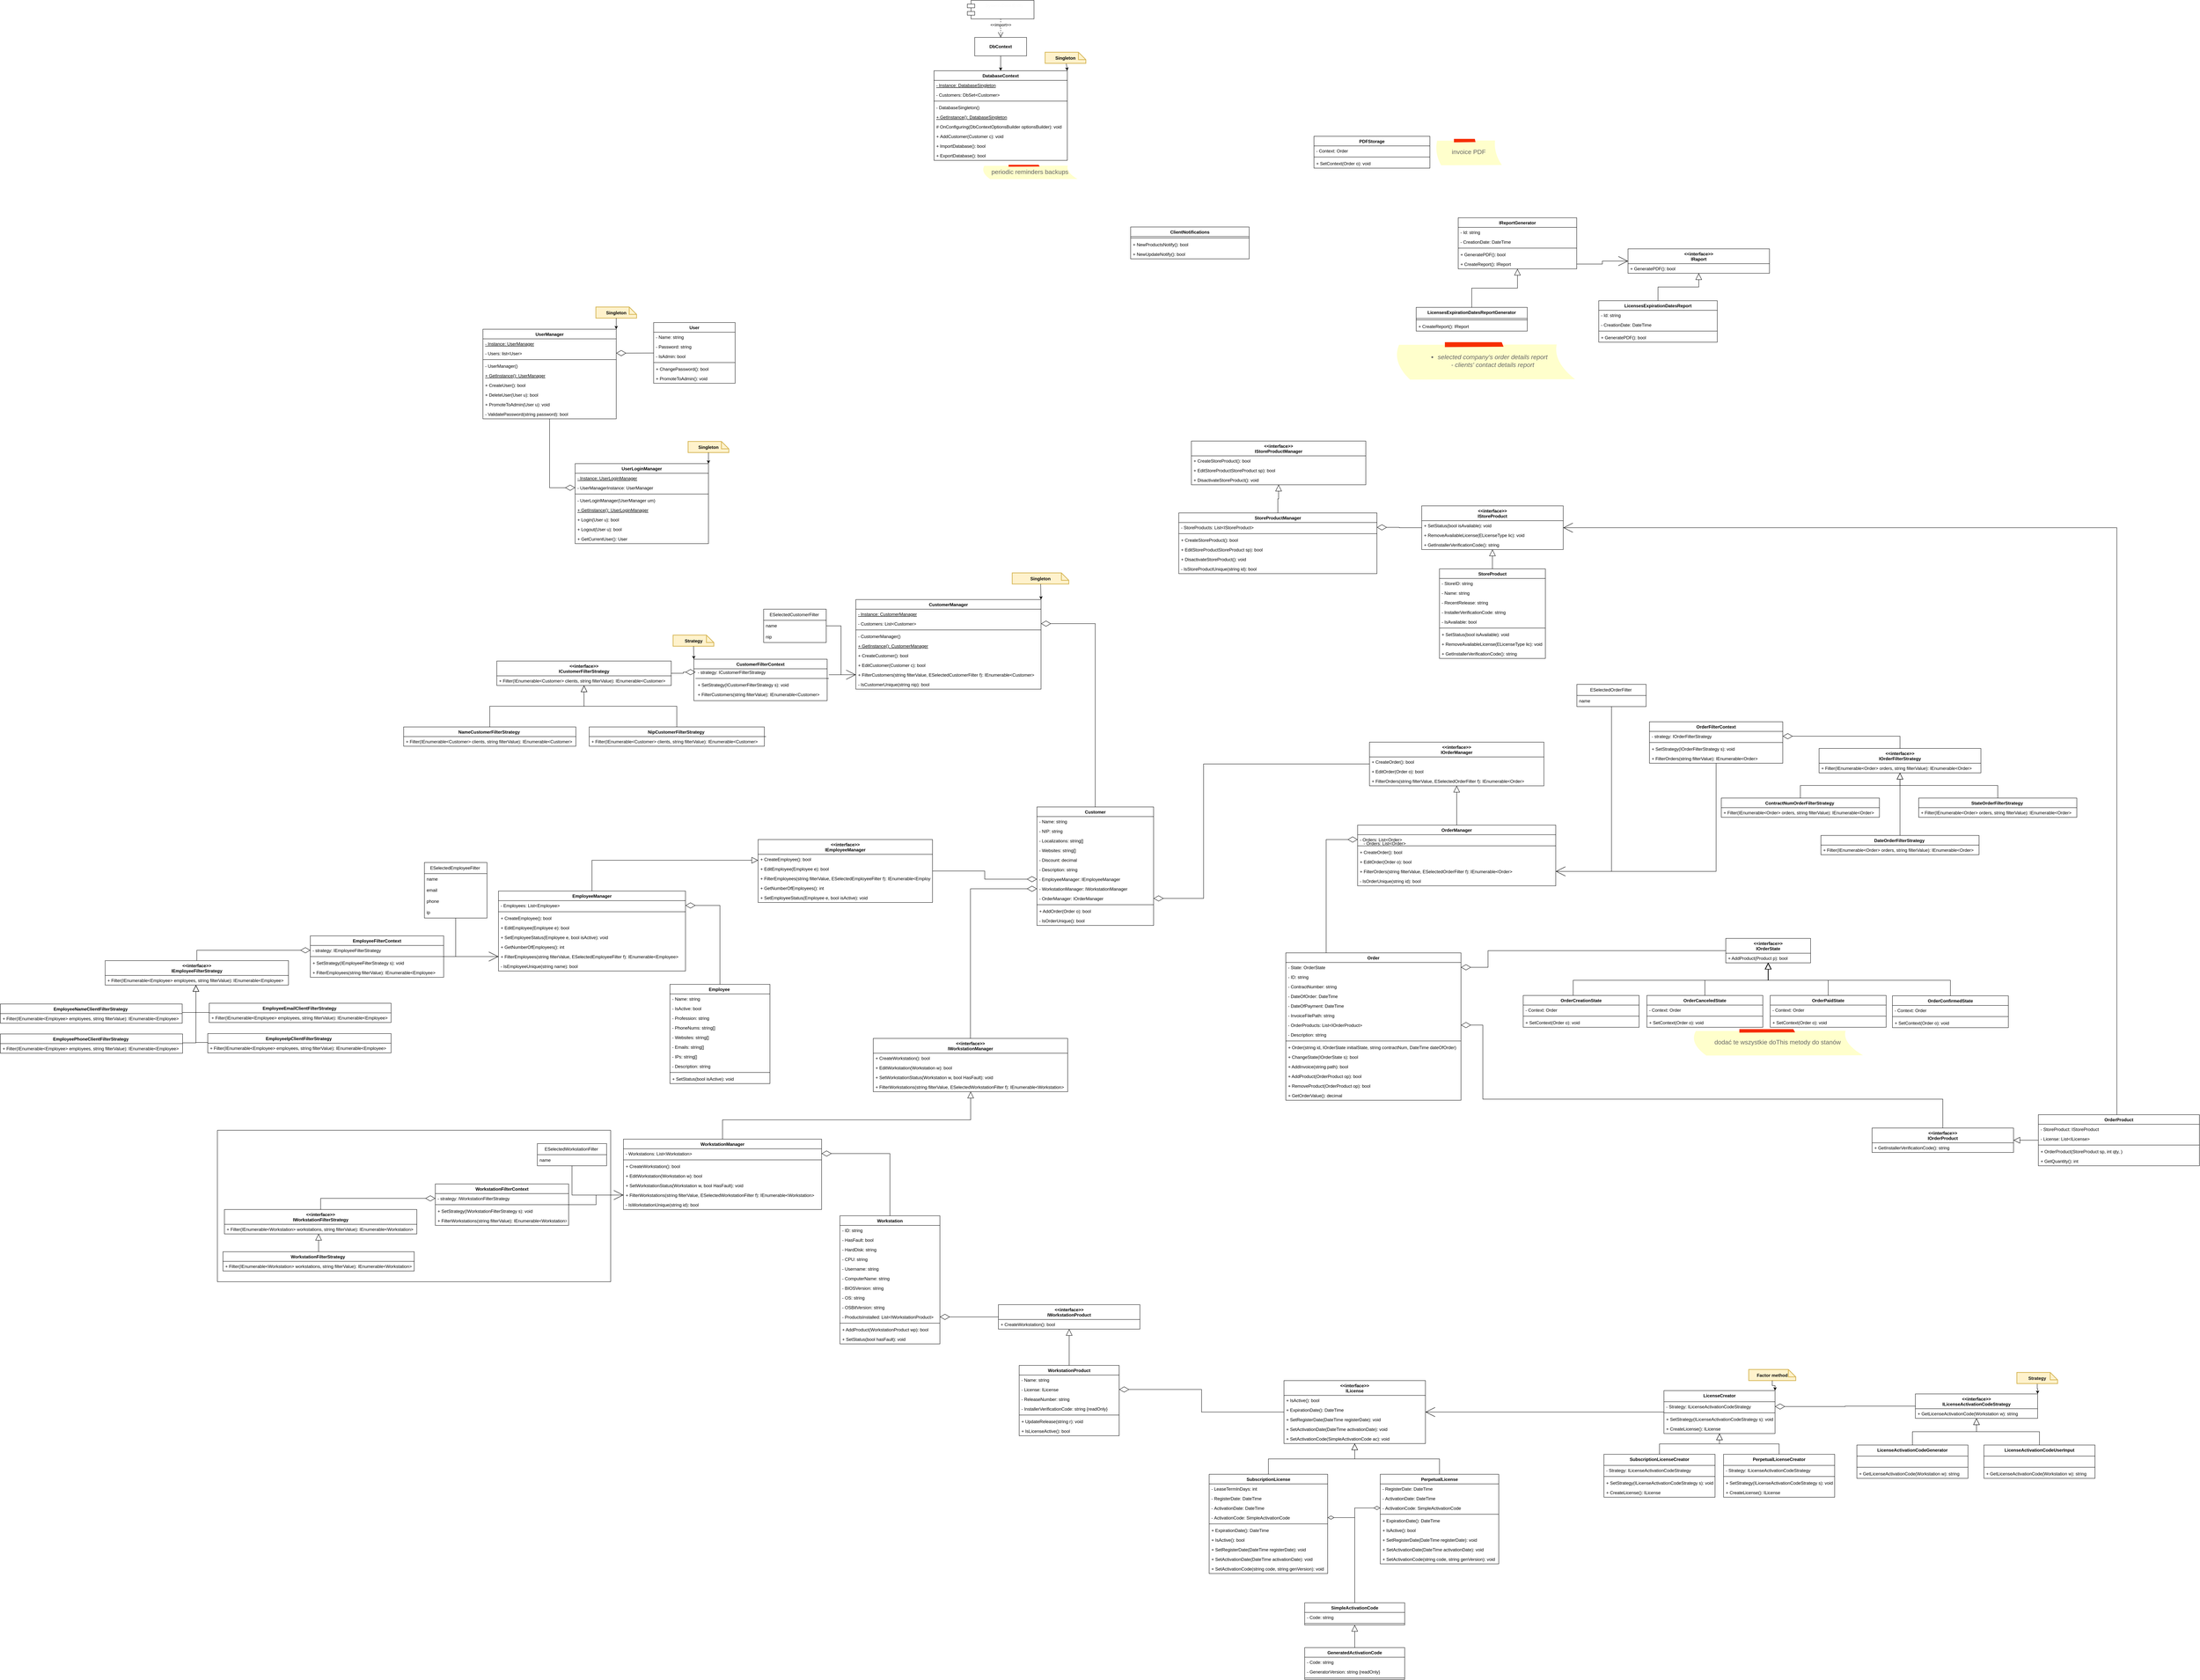 <mxfile>
    <diagram name="Page-1" id="c4acf3e9-155e-7222-9cf6-157b1a14988f">
        <mxGraphModel dx="2076" dy="4428" grid="0" gridSize="10" guides="1" tooltips="1" connect="1" arrows="1" fold="1" page="0" pageScale="1" pageWidth="3300" pageHeight="4681" background="none" math="0" shadow="0">
            <root>
                <mxCell id="0"/>
                <mxCell id="1" parent="0"/>
                <mxCell id="806" style="edgeStyle=orthogonalEdgeStyle;shape=connector;rounded=0;html=1;labelBackgroundColor=default;strokeColor=default;fontFamily=Helvetica;fontSize=11;fontColor=default;endArrow=diamondThin;endFill=0;endSize=24;" parent="1" source="2" target="686" edge="1">
                    <mxGeometry relative="1" as="geometry">
                        <mxPoint x="3518.474" y="-1032" as="sourcePoint"/>
                    </mxGeometry>
                </mxCell>
                <mxCell id="2" value="Customer" style="swimlane;fontStyle=1;align=center;verticalAlign=top;childLayout=stackLayout;horizontal=1;startSize=26;horizontalStack=0;resizeParent=1;resizeParentMax=0;resizeLast=0;collapsible=1;marginBottom=0;" parent="1" vertex="1">
                    <mxGeometry x="3171" y="-689" width="315" height="320" as="geometry">
                        <mxRectangle x="1030" y="360" width="100" height="30" as="alternateBounds"/>
                    </mxGeometry>
                </mxCell>
                <mxCell id="3" value="- Name: string" style="text;strokeColor=none;fillColor=none;align=left;verticalAlign=top;spacingLeft=4;spacingRight=4;overflow=hidden;rotatable=0;points=[[0,0.5],[1,0.5]];portConstraint=eastwest;" parent="2" vertex="1">
                    <mxGeometry y="26" width="315" height="26" as="geometry"/>
                </mxCell>
                <mxCell id="10" value="- NIP: string" style="text;strokeColor=none;fillColor=none;align=left;verticalAlign=top;spacingLeft=4;spacingRight=4;overflow=hidden;rotatable=0;points=[[0,0.5],[1,0.5]];portConstraint=eastwest;" parent="2" vertex="1">
                    <mxGeometry y="52" width="315" height="26" as="geometry"/>
                </mxCell>
                <mxCell id="13" value="- Localizations: string[]" style="text;strokeColor=none;fillColor=none;align=left;verticalAlign=top;spacingLeft=4;spacingRight=4;overflow=hidden;rotatable=0;points=[[0,0.5],[1,0.5]];portConstraint=eastwest;" parent="2" vertex="1">
                    <mxGeometry y="78" width="315" height="26" as="geometry"/>
                </mxCell>
                <mxCell id="7" value="- Websites: string[]" style="text;strokeColor=none;fillColor=none;align=left;verticalAlign=top;spacingLeft=4;spacingRight=4;overflow=hidden;rotatable=0;points=[[0,0.5],[1,0.5]];portConstraint=eastwest;" parent="2" vertex="1">
                    <mxGeometry y="104" width="315" height="26" as="geometry"/>
                </mxCell>
                <mxCell id="16" value="- Discount: decimal" style="text;strokeColor=none;fillColor=none;align=left;verticalAlign=top;spacingLeft=4;spacingRight=4;overflow=hidden;rotatable=0;points=[[0,0.5],[1,0.5]];portConstraint=eastwest;" parent="2" vertex="1">
                    <mxGeometry y="130" width="315" height="26" as="geometry"/>
                </mxCell>
                <mxCell id="14" value="- Description: string" style="text;strokeColor=none;fillColor=none;align=left;verticalAlign=top;spacingLeft=4;spacingRight=4;overflow=hidden;rotatable=0;points=[[0,0.5],[1,0.5]];portConstraint=eastwest;" parent="2" vertex="1">
                    <mxGeometry y="156" width="315" height="26" as="geometry"/>
                </mxCell>
                <mxCell id="829" value="- EmployeeManager: IEmployeeManager" style="text;strokeColor=none;fillColor=none;align=left;verticalAlign=top;spacingLeft=4;spacingRight=4;overflow=hidden;rotatable=0;points=[[0,0.5],[1,0.5]];portConstraint=eastwest;" parent="2" vertex="1">
                    <mxGeometry y="182" width="315" height="26" as="geometry"/>
                </mxCell>
                <mxCell id="17" value="- WorkstationManager: IWorkstationManager" style="text;strokeColor=none;fillColor=none;align=left;verticalAlign=top;spacingLeft=4;spacingRight=4;overflow=hidden;rotatable=0;points=[[0,0.5],[1,0.5]];portConstraint=eastwest;" parent="2" vertex="1">
                    <mxGeometry y="208" width="315" height="26" as="geometry"/>
                </mxCell>
                <mxCell id="12" value="- OrderManager: IOrderManager" style="text;strokeColor=none;fillColor=none;align=left;verticalAlign=top;spacingLeft=4;spacingRight=4;overflow=hidden;rotatable=0;points=[[0,0.5],[1,0.5]];portConstraint=eastwest;" parent="2" vertex="1">
                    <mxGeometry y="234" width="315" height="26" as="geometry"/>
                </mxCell>
                <mxCell id="4" value="" style="line;strokeWidth=1;fillColor=none;align=left;verticalAlign=middle;spacingTop=-1;spacingLeft=3;spacingRight=3;rotatable=0;labelPosition=right;points=[];portConstraint=eastwest;strokeColor=inherit;" parent="2" vertex="1">
                    <mxGeometry y="260" width="315" height="8" as="geometry"/>
                </mxCell>
                <mxCell id="303" value="+ AddOrder(Order o): bool" style="text;strokeColor=none;fillColor=none;align=left;verticalAlign=top;spacingLeft=4;spacingRight=4;overflow=hidden;rotatable=0;points=[[0,0.5],[1,0.5]];portConstraint=eastwest;" parent="2" vertex="1">
                    <mxGeometry y="268" width="315" height="26" as="geometry"/>
                </mxCell>
                <mxCell id="427" value="- IsOrderUnique(): bool" style="text;strokeColor=none;fillColor=none;align=left;verticalAlign=top;spacingLeft=4;spacingRight=4;overflow=hidden;rotatable=0;points=[[0,0.5],[1,0.5]];portConstraint=eastwest;" parent="2" vertex="1">
                    <mxGeometry y="294" width="315" height="26" as="geometry"/>
                </mxCell>
                <mxCell id="49" value="DatabaseContext" style="swimlane;fontStyle=1;align=center;verticalAlign=top;childLayout=stackLayout;horizontal=1;startSize=26;horizontalStack=0;resizeParent=1;resizeParentMax=0;resizeLast=0;collapsible=1;marginBottom=0;" parent="1" vertex="1">
                    <mxGeometry x="2893" y="-2677" width="360" height="242" as="geometry">
                        <mxRectangle x="1030" y="360" width="100" height="30" as="alternateBounds"/>
                    </mxGeometry>
                </mxCell>
                <mxCell id="60" value="- Instance: DatabaseSingleton" style="text;strokeColor=none;fillColor=none;align=left;verticalAlign=top;spacingLeft=4;spacingRight=4;overflow=hidden;rotatable=0;points=[[0,0.5],[1,0.5]];portConstraint=eastwest;fontStyle=4" parent="49" vertex="1">
                    <mxGeometry y="26" width="360" height="26" as="geometry"/>
                </mxCell>
                <mxCell id="77" value="- Customers: DbSet&lt;Customer&gt;" style="text;strokeColor=none;fillColor=none;align=left;verticalAlign=top;spacingLeft=4;spacingRight=4;overflow=hidden;rotatable=0;points=[[0,0.5],[1,0.5]];portConstraint=eastwest;" parent="49" vertex="1">
                    <mxGeometry y="52" width="360" height="26" as="geometry"/>
                </mxCell>
                <mxCell id="61" value="" style="line;strokeWidth=1;fillColor=none;align=left;verticalAlign=middle;spacingTop=-1;spacingLeft=3;spacingRight=3;rotatable=0;labelPosition=right;points=[];portConstraint=eastwest;strokeColor=inherit;" parent="49" vertex="1">
                    <mxGeometry y="78" width="360" height="8" as="geometry"/>
                </mxCell>
                <mxCell id="62" value="- DatabaseSingleton()" style="text;strokeColor=none;fillColor=none;align=left;verticalAlign=top;spacingLeft=4;spacingRight=4;overflow=hidden;rotatable=0;points=[[0,0.5],[1,0.5]];portConstraint=eastwest;fontStyle=0" parent="49" vertex="1">
                    <mxGeometry y="86" width="360" height="26" as="geometry"/>
                </mxCell>
                <mxCell id="63" value="+ GetInstance(): DatabaseSingleton" style="text;strokeColor=none;fillColor=none;align=left;verticalAlign=top;spacingLeft=4;spacingRight=4;overflow=hidden;rotatable=0;points=[[0,0.5],[1,0.5]];portConstraint=eastwest;fontStyle=4" parent="49" vertex="1">
                    <mxGeometry y="112" width="360" height="26" as="geometry"/>
                </mxCell>
                <mxCell id="78" value="# OnConfiguring(DbContextOptionsBuilder optionsBuilder): void" style="text;strokeColor=none;fillColor=none;align=left;verticalAlign=top;spacingLeft=4;spacingRight=4;overflow=hidden;rotatable=0;points=[[0,0.5],[1,0.5]];portConstraint=eastwest;" parent="49" vertex="1">
                    <mxGeometry y="138" width="360" height="26" as="geometry"/>
                </mxCell>
                <mxCell id="64" value="+ AddCustomer(Customer c): void" style="text;strokeColor=none;fillColor=none;align=left;verticalAlign=top;spacingLeft=4;spacingRight=4;overflow=hidden;rotatable=0;points=[[0,0.5],[1,0.5]];portConstraint=eastwest;" parent="49" vertex="1">
                    <mxGeometry y="164" width="360" height="26" as="geometry"/>
                </mxCell>
                <mxCell id="1238" value="+ ImportDatabase(): bool" style="text;strokeColor=none;fillColor=none;align=left;verticalAlign=top;spacingLeft=4;spacingRight=4;overflow=hidden;rotatable=0;points=[[0,0.5],[1,0.5]];portConstraint=eastwest;" vertex="1" parent="49">
                    <mxGeometry y="190" width="360" height="26" as="geometry"/>
                </mxCell>
                <mxCell id="1239" value="+ ExportDatabase(): bool" style="text;strokeColor=none;fillColor=none;align=left;verticalAlign=top;spacingLeft=4;spacingRight=4;overflow=hidden;rotatable=0;points=[[0,0.5],[1,0.5]];portConstraint=eastwest;" vertex="1" parent="49">
                    <mxGeometry y="216" width="360" height="26" as="geometry"/>
                </mxCell>
                <mxCell id="69" value="&amp;lt;&amp;lt;import&amp;gt;&amp;gt;" style="edgeStyle=none;html=1;endArrow=open;endSize=12;dashed=1;verticalAlign=bottom;exitX=0.5;exitY=1;exitDx=0;exitDy=0;entryX=0.5;entryY=0;entryDx=0;entryDy=0;" parent="1" source="79" target="71" edge="1">
                    <mxGeometry width="160" relative="1" as="geometry">
                        <mxPoint x="3028" y="-2877" as="sourcePoint"/>
                        <mxPoint x="2913" y="-2867" as="targetPoint"/>
                    </mxGeometry>
                </mxCell>
                <mxCell id="73" style="edgeStyle=none;html=1;entryX=0.5;entryY=0;entryDx=0;entryDy=0;" parent="1" source="71" target="49" edge="1">
                    <mxGeometry relative="1" as="geometry"/>
                </mxCell>
                <mxCell id="71" value="&lt;p style=&quot;margin:0px;margin-top:4px;text-align:center;&quot;&gt;&lt;br&gt;&lt;b&gt;DbContext&lt;/b&gt;&lt;br&gt;&lt;/p&gt;" style="verticalAlign=top;align=left;overflow=fill;fontSize=12;fontFamily=Helvetica;html=1;" parent="1" vertex="1">
                    <mxGeometry x="3003" y="-2767" width="140" height="50" as="geometry"/>
                </mxCell>
                <mxCell id="76" style="edgeStyle=none;html=1;entryX=1;entryY=0;entryDx=0;entryDy=0;fontColor=#000000;" parent="1" source="74" target="49" edge="1">
                    <mxGeometry relative="1" as="geometry"/>
                </mxCell>
                <mxCell id="74" value="&lt;span style=&quot;font-size: 12px; font-weight: 700;&quot;&gt;&lt;font color=&quot;#000000&quot;&gt;Singleton&lt;/font&gt;&lt;/span&gt;" style="shape=note;strokeWidth=2;fontSize=14;size=20;whiteSpace=wrap;html=1;fillColor=#fff2cc;strokeColor=#d6b656;fontColor=#666600;" parent="1" vertex="1">
                    <mxGeometry x="3193" y="-2727" width="110" height="30" as="geometry"/>
                </mxCell>
                <mxCell id="79" value=" System.Data.Entity " style="shape=module;align=left;spacingLeft=20;align=center;verticalAlign=top;fontColor=#FAFAFA;" parent="1" vertex="1">
                    <mxGeometry x="2983" y="-2867" width="180" height="50" as="geometry"/>
                </mxCell>
                <mxCell id="142" value="" style="group" parent="1" vertex="1" connectable="0">
                    <mxGeometry x="1924" y="-1674" width="540" height="248" as="geometry"/>
                </mxCell>
                <mxCell id="106" value="UserLoginManager" style="swimlane;fontStyle=1;align=center;verticalAlign=top;childLayout=stackLayout;horizontal=1;startSize=26;horizontalStack=0;resizeParent=1;resizeParentMax=0;resizeLast=0;collapsible=1;marginBottom=0;" parent="142" vertex="1">
                    <mxGeometry y="58" width="360" height="216" as="geometry">
                        <mxRectangle x="1030" y="360" width="100" height="30" as="alternateBounds"/>
                    </mxGeometry>
                </mxCell>
                <mxCell id="107" value="- Instance: UserLoginManager" style="text;strokeColor=none;fillColor=none;align=left;verticalAlign=top;spacingLeft=4;spacingRight=4;overflow=hidden;rotatable=0;points=[[0,0.5],[1,0.5]];portConstraint=eastwest;fontStyle=4" parent="106" vertex="1">
                    <mxGeometry y="26" width="360" height="26" as="geometry"/>
                </mxCell>
                <mxCell id="681" value="- UserManagerInstance: UserManager" style="text;strokeColor=none;fillColor=none;align=left;verticalAlign=top;spacingLeft=4;spacingRight=4;overflow=hidden;rotatable=0;points=[[0,0.5],[1,0.5]];portConstraint=eastwest;fontStyle=0" parent="106" vertex="1">
                    <mxGeometry y="52" width="360" height="26" as="geometry"/>
                </mxCell>
                <mxCell id="109" value="" style="line;strokeWidth=1;fillColor=none;align=left;verticalAlign=middle;spacingTop=-1;spacingLeft=3;spacingRight=3;rotatable=0;labelPosition=right;points=[];portConstraint=eastwest;strokeColor=inherit;" parent="106" vertex="1">
                    <mxGeometry y="78" width="360" height="8" as="geometry"/>
                </mxCell>
                <mxCell id="110" value="- UserLoginManager(UserManager um)" style="text;strokeColor=none;fillColor=none;align=left;verticalAlign=top;spacingLeft=4;spacingRight=4;overflow=hidden;rotatable=0;points=[[0,0.5],[1,0.5]];portConstraint=eastwest;fontStyle=0" parent="106" vertex="1">
                    <mxGeometry y="86" width="360" height="26" as="geometry"/>
                </mxCell>
                <mxCell id="111" value="+ GetInstance(): UserLoginManager" style="text;strokeColor=none;fillColor=none;align=left;verticalAlign=top;spacingLeft=4;spacingRight=4;overflow=hidden;rotatable=0;points=[[0,0.5],[1,0.5]];portConstraint=eastwest;fontStyle=4" parent="106" vertex="1">
                    <mxGeometry y="112" width="360" height="26" as="geometry"/>
                </mxCell>
                <mxCell id="114" value="+ Login(User u): bool" style="text;strokeColor=none;fillColor=none;align=left;verticalAlign=top;spacingLeft=4;spacingRight=4;overflow=hidden;rotatable=0;points=[[0,0.5],[1,0.5]];portConstraint=eastwest;" parent="106" vertex="1">
                    <mxGeometry y="138" width="360" height="26" as="geometry"/>
                </mxCell>
                <mxCell id="115" value="+ Logout(User u): bool" style="text;strokeColor=none;fillColor=none;align=left;verticalAlign=top;spacingLeft=4;spacingRight=4;overflow=hidden;rotatable=0;points=[[0,0.5],[1,0.5]];portConstraint=eastwest;" parent="106" vertex="1">
                    <mxGeometry y="164" width="360" height="26" as="geometry"/>
                </mxCell>
                <mxCell id="680" value="+ GetCurrentUser(): User " style="text;strokeColor=none;fillColor=none;align=left;verticalAlign=top;spacingLeft=4;spacingRight=4;overflow=hidden;rotatable=0;points=[[0,0.5],[1,0.5]];portConstraint=eastwest;" parent="106" vertex="1">
                    <mxGeometry y="190" width="360" height="26" as="geometry"/>
                </mxCell>
                <mxCell id="141" value="" style="group" parent="142" vertex="1" connectable="0">
                    <mxGeometry x="305" y="-2" width="230" height="248" as="geometry"/>
                </mxCell>
                <mxCell id="104" value="&lt;span style=&quot;font-size: 12px; font-weight: 700;&quot;&gt;&lt;font color=&quot;#000000&quot;&gt;Singleton&lt;/font&gt;&lt;/span&gt;" style="shape=note;strokeWidth=2;fontSize=14;size=20;whiteSpace=wrap;html=1;fillColor=#fff2cc;strokeColor=#d6b656;fontColor=#666600;" parent="141" vertex="1">
                    <mxGeometry width="110" height="30" as="geometry"/>
                </mxCell>
                <mxCell id="105" style="edgeStyle=none;html=1;fontColor=#FAFAFA;entryX=1;entryY=0;entryDx=0;entryDy=0;" parent="142" source="104" target="106" edge="1">
                    <mxGeometry relative="1" as="geometry">
                        <mxPoint x="100.0" y="68" as="targetPoint"/>
                    </mxGeometry>
                </mxCell>
                <mxCell id="284" value="Employee " style="swimlane;fontStyle=1;align=center;verticalAlign=top;childLayout=stackLayout;horizontal=1;startSize=26;horizontalStack=0;resizeParent=1;resizeParentMax=0;resizeLast=0;collapsible=1;marginBottom=0;" parent="1" vertex="1">
                    <mxGeometry x="2180" y="-210" width="270" height="268" as="geometry">
                        <mxRectangle x="1030" y="360" width="100" height="30" as="alternateBounds"/>
                    </mxGeometry>
                </mxCell>
                <mxCell id="286" value="- Name: string" style="text;strokeColor=none;fillColor=none;align=left;verticalAlign=top;spacingLeft=4;spacingRight=4;overflow=hidden;rotatable=0;points=[[0,0.5],[1,0.5]];portConstraint=eastwest;" parent="284" vertex="1">
                    <mxGeometry y="26" width="270" height="26" as="geometry"/>
                </mxCell>
                <mxCell id="305" value="- IsActive: bool" style="text;strokeColor=none;fillColor=none;align=left;verticalAlign=top;spacingLeft=4;spacingRight=4;overflow=hidden;rotatable=0;points=[[0,0.5],[1,0.5]];portConstraint=eastwest;" parent="284" vertex="1">
                    <mxGeometry y="52" width="270" height="26" as="geometry"/>
                </mxCell>
                <mxCell id="287" value="- Profession: string" style="text;strokeColor=none;fillColor=none;align=left;verticalAlign=top;spacingLeft=4;spacingRight=4;overflow=hidden;rotatable=0;points=[[0,0.5],[1,0.5]];portConstraint=eastwest;" parent="284" vertex="1">
                    <mxGeometry y="78" width="270" height="26" as="geometry"/>
                </mxCell>
                <mxCell id="289" value="- PhoneNums: string[]" style="text;strokeColor=none;fillColor=none;align=left;verticalAlign=top;spacingLeft=4;spacingRight=4;overflow=hidden;rotatable=0;points=[[0,0.5],[1,0.5]];portConstraint=eastwest;" parent="284" vertex="1">
                    <mxGeometry y="104" width="270" height="26" as="geometry"/>
                </mxCell>
                <mxCell id="290" value="- Websites: string[]" style="text;strokeColor=none;fillColor=none;align=left;verticalAlign=top;spacingLeft=4;spacingRight=4;overflow=hidden;rotatable=0;points=[[0,0.5],[1,0.5]];portConstraint=eastwest;" parent="284" vertex="1">
                    <mxGeometry y="130" width="270" height="26" as="geometry"/>
                </mxCell>
                <mxCell id="300" value="- Emails: string[]" style="text;strokeColor=none;fillColor=none;align=left;verticalAlign=top;spacingLeft=4;spacingRight=4;overflow=hidden;rotatable=0;points=[[0,0.5],[1,0.5]];portConstraint=eastwest;" parent="284" vertex="1">
                    <mxGeometry y="156" width="270" height="26" as="geometry"/>
                </mxCell>
                <mxCell id="291" value="- IPs: string[]" style="text;strokeColor=none;fillColor=none;align=left;verticalAlign=top;spacingLeft=4;spacingRight=4;overflow=hidden;rotatable=0;points=[[0,0.5],[1,0.5]];portConstraint=eastwest;" parent="284" vertex="1">
                    <mxGeometry y="182" width="270" height="26" as="geometry"/>
                </mxCell>
                <mxCell id="292" value="- Description: string" style="text;strokeColor=none;fillColor=none;align=left;verticalAlign=top;spacingLeft=4;spacingRight=4;overflow=hidden;rotatable=0;points=[[0,0.5],[1,0.5]];portConstraint=eastwest;" parent="284" vertex="1">
                    <mxGeometry y="208" width="270" height="26" as="geometry"/>
                </mxCell>
                <mxCell id="296" value="" style="line;strokeWidth=1;fillColor=none;align=left;verticalAlign=middle;spacingTop=-1;spacingLeft=3;spacingRight=3;rotatable=0;labelPosition=right;points=[];portConstraint=eastwest;strokeColor=inherit;" parent="284" vertex="1">
                    <mxGeometry y="234" width="270" height="8" as="geometry"/>
                </mxCell>
                <mxCell id="306" value="+ SetStatus(bool isActive): void" style="text;strokeColor=none;fillColor=none;align=left;verticalAlign=top;spacingLeft=4;spacingRight=4;overflow=hidden;rotatable=0;points=[[0,0.5],[1,0.5]];portConstraint=eastwest;" parent="284" vertex="1">
                    <mxGeometry y="242" width="270" height="26" as="geometry"/>
                </mxCell>
                <mxCell id="1031" style="edgeStyle=orthogonalEdgeStyle;shape=connector;rounded=0;html=1;labelBackgroundColor=default;strokeColor=default;strokeWidth=1;fontFamily=Helvetica;fontSize=11;fontColor=#F7F7F7;endArrow=block;endFill=0;endSize=15;" parent="1" source="359" target="1029" edge="1">
                    <mxGeometry relative="1" as="geometry"/>
                </mxCell>
                <mxCell id="359" value="WorkstationProduct" style="swimlane;fontStyle=1;align=center;verticalAlign=top;childLayout=stackLayout;horizontal=1;startSize=26;horizontalStack=0;resizeParent=1;resizeParentMax=0;resizeLast=0;collapsible=1;marginBottom=0;labelBorderColor=none;" parent="1" vertex="1">
                    <mxGeometry x="3123" y="819" width="270" height="190" as="geometry">
                        <mxRectangle x="1030" y="360" width="100" height="30" as="alternateBounds"/>
                    </mxGeometry>
                </mxCell>
                <mxCell id="361" value="- Name: string" style="text;strokeColor=none;fillColor=none;align=left;verticalAlign=top;spacingLeft=4;spacingRight=4;overflow=hidden;rotatable=0;points=[[0,0.5],[1,0.5]];portConstraint=eastwest;" parent="359" vertex="1">
                    <mxGeometry y="26" width="270" height="26" as="geometry"/>
                </mxCell>
                <mxCell id="364" value="- License: ILicense" style="text;strokeColor=none;fillColor=none;align=left;verticalAlign=top;spacingLeft=4;spacingRight=4;overflow=hidden;rotatable=0;points=[[0,0.5],[1,0.5]];portConstraint=eastwest;" parent="359" vertex="1">
                    <mxGeometry y="52" width="270" height="26" as="geometry"/>
                </mxCell>
                <mxCell id="365" value="- ReleaseNumber: string" style="text;strokeColor=none;fillColor=none;align=left;verticalAlign=top;spacingLeft=4;spacingRight=4;overflow=hidden;rotatable=0;points=[[0,0.5],[1,0.5]];portConstraint=eastwest;" parent="359" vertex="1">
                    <mxGeometry y="78" width="270" height="26" as="geometry"/>
                </mxCell>
                <mxCell id="366" value="- InstallerVerificationCode: string {readOnly}" style="text;strokeColor=none;fillColor=none;align=left;verticalAlign=top;spacingLeft=4;spacingRight=4;overflow=hidden;rotatable=0;points=[[0,0.5],[1,0.5]];portConstraint=eastwest;" parent="359" vertex="1">
                    <mxGeometry y="104" width="270" height="26" as="geometry"/>
                </mxCell>
                <mxCell id="368" value="" style="line;strokeWidth=1;fillColor=none;align=left;verticalAlign=middle;spacingTop=-1;spacingLeft=3;spacingRight=3;rotatable=0;labelPosition=right;points=[];portConstraint=eastwest;strokeColor=inherit;" parent="359" vertex="1">
                    <mxGeometry y="130" width="270" height="8" as="geometry"/>
                </mxCell>
                <mxCell id="370" value="+ UpdateRelease(string r): void" style="text;strokeColor=none;fillColor=none;align=left;verticalAlign=top;spacingLeft=4;spacingRight=4;overflow=hidden;rotatable=0;points=[[0,0.5],[1,0.5]];portConstraint=eastwest;" parent="359" vertex="1">
                    <mxGeometry y="138" width="270" height="26" as="geometry"/>
                </mxCell>
                <mxCell id="643" value="+ IsLicenseActive(): bool" style="text;strokeColor=none;fillColor=none;align=left;verticalAlign=top;spacingLeft=4;spacingRight=4;overflow=hidden;rotatable=0;points=[[0,0.5],[1,0.5]];portConstraint=eastwest;" parent="359" vertex="1">
                    <mxGeometry y="164" width="270" height="26" as="geometry"/>
                </mxCell>
                <mxCell id="375" value="" style="endArrow=diamondThin;endFill=0;endSize=24;html=1;edgeStyle=orthogonalEdgeStyle;rounded=0;" parent="1" source="1029" target="319" edge="1">
                    <mxGeometry width="160" relative="1" as="geometry">
                        <mxPoint x="3063.5" y="599" as="sourcePoint"/>
                        <mxPoint x="2391.5" y="935" as="targetPoint"/>
                    </mxGeometry>
                </mxCell>
                <mxCell id="377" value="" style="endArrow=diamondThin;endFill=0;endSize=24;html=1;edgeStyle=orthogonalEdgeStyle;rounded=0;" parent="1" source="1024" target="364" edge="1">
                    <mxGeometry width="160" relative="1" as="geometry">
                        <mxPoint x="3265.5" y="1059" as="sourcePoint"/>
                        <mxPoint x="3198.5" y="872" as="targetPoint"/>
                    </mxGeometry>
                </mxCell>
                <mxCell id="310" value="Workstation" style="swimlane;fontStyle=1;align=center;verticalAlign=top;childLayout=stackLayout;horizontal=1;startSize=26;horizontalStack=0;resizeParent=1;resizeParentMax=0;resizeLast=0;collapsible=1;marginBottom=0;" parent="1" vertex="1">
                    <mxGeometry x="2639" y="415" width="270" height="346" as="geometry">
                        <mxRectangle x="1030" y="360" width="100" height="30" as="alternateBounds"/>
                    </mxGeometry>
                </mxCell>
                <mxCell id="311" value="- ID: string" style="text;strokeColor=none;fillColor=none;align=left;verticalAlign=top;spacingLeft=4;spacingRight=4;overflow=hidden;rotatable=0;points=[[0,0.5],[1,0.5]];portConstraint=eastwest;" parent="310" vertex="1">
                    <mxGeometry y="26" width="270" height="26" as="geometry"/>
                </mxCell>
                <mxCell id="312" value="- HasFault: bool" style="text;strokeColor=none;fillColor=none;align=left;verticalAlign=top;spacingLeft=4;spacingRight=4;overflow=hidden;rotatable=0;points=[[0,0.5],[1,0.5]];portConstraint=eastwest;" parent="310" vertex="1">
                    <mxGeometry y="52" width="270" height="26" as="geometry"/>
                </mxCell>
                <mxCell id="313" value="- HardDisk: string" style="text;strokeColor=none;fillColor=none;align=left;verticalAlign=top;spacingLeft=4;spacingRight=4;overflow=hidden;rotatable=0;points=[[0,0.5],[1,0.5]];portConstraint=eastwest;" parent="310" vertex="1">
                    <mxGeometry y="78" width="270" height="26" as="geometry"/>
                </mxCell>
                <mxCell id="317" value="- CPU: string" style="text;strokeColor=none;fillColor=none;align=left;verticalAlign=top;spacingLeft=4;spacingRight=4;overflow=hidden;rotatable=0;points=[[0,0.5],[1,0.5]];portConstraint=eastwest;" parent="310" vertex="1">
                    <mxGeometry y="104" width="270" height="26" as="geometry"/>
                </mxCell>
                <mxCell id="318" value="- Username: string" style="text;strokeColor=none;fillColor=none;align=left;verticalAlign=top;spacingLeft=4;spacingRight=4;overflow=hidden;rotatable=0;points=[[0,0.5],[1,0.5]];portConstraint=eastwest;" parent="310" vertex="1">
                    <mxGeometry y="130" width="270" height="26" as="geometry"/>
                </mxCell>
                <mxCell id="326" value="- ComputerName: string" style="text;strokeColor=none;fillColor=none;align=left;verticalAlign=top;spacingLeft=4;spacingRight=4;overflow=hidden;rotatable=0;points=[[0,0.5],[1,0.5]];portConstraint=eastwest;" parent="310" vertex="1">
                    <mxGeometry y="156" width="270" height="26" as="geometry"/>
                </mxCell>
                <mxCell id="327" value="- BIOSVersion: string" style="text;strokeColor=none;fillColor=none;align=left;verticalAlign=top;spacingLeft=4;spacingRight=4;overflow=hidden;rotatable=0;points=[[0,0.5],[1,0.5]];portConstraint=eastwest;" parent="310" vertex="1">
                    <mxGeometry y="182" width="270" height="26" as="geometry"/>
                </mxCell>
                <mxCell id="324" value="- OS: string" style="text;strokeColor=none;fillColor=none;align=left;verticalAlign=top;spacingLeft=4;spacingRight=4;overflow=hidden;rotatable=0;points=[[0,0.5],[1,0.5]];portConstraint=eastwest;" parent="310" vertex="1">
                    <mxGeometry y="208" width="270" height="26" as="geometry"/>
                </mxCell>
                <mxCell id="328" value="- OSBitVersion: string" style="text;strokeColor=none;fillColor=none;align=left;verticalAlign=top;spacingLeft=4;spacingRight=4;overflow=hidden;rotatable=0;points=[[0,0.5],[1,0.5]];portConstraint=eastwest;" parent="310" vertex="1">
                    <mxGeometry y="234" width="270" height="26" as="geometry"/>
                </mxCell>
                <mxCell id="319" value="- ProductsInstalled: List&lt;IWorkstationProduct&gt;" style="text;strokeColor=none;fillColor=none;align=left;verticalAlign=top;spacingLeft=4;spacingRight=4;overflow=hidden;rotatable=0;points=[[0,0.5],[1,0.5]];portConstraint=eastwest;" parent="310" vertex="1">
                    <mxGeometry y="260" width="270" height="26" as="geometry"/>
                </mxCell>
                <mxCell id="320" value="" style="line;strokeWidth=1;fillColor=none;align=left;verticalAlign=middle;spacingTop=-1;spacingLeft=3;spacingRight=3;rotatable=0;labelPosition=right;points=[];portConstraint=eastwest;strokeColor=inherit;" parent="310" vertex="1">
                    <mxGeometry y="286" width="270" height="8" as="geometry"/>
                </mxCell>
                <mxCell id="321" value="+ AddProduct(WorkstationProduct wp): bool" style="text;strokeColor=none;fillColor=none;align=left;verticalAlign=top;spacingLeft=4;spacingRight=4;overflow=hidden;rotatable=0;points=[[0,0.5],[1,0.5]];portConstraint=eastwest;" parent="310" vertex="1">
                    <mxGeometry y="294" width="270" height="26" as="geometry"/>
                </mxCell>
                <mxCell id="322" value="+ SetStatus(bool hasFault): void" style="text;strokeColor=none;fillColor=none;align=left;verticalAlign=top;spacingLeft=4;spacingRight=4;overflow=hidden;rotatable=0;points=[[0,0.5],[1,0.5]];portConstraint=eastwest;" parent="310" vertex="1">
                    <mxGeometry y="320" width="270" height="26" as="geometry"/>
                </mxCell>
                <mxCell id="422" value="" style="endArrow=diamondThin;endFill=0;endSize=24;html=1;edgeStyle=orthogonalEdgeStyle;rounded=0;" parent="1" source="284" target="15" edge="1">
                    <mxGeometry width="160" relative="1" as="geometry">
                        <mxPoint x="1985" y="120" as="sourcePoint"/>
                        <mxPoint x="2167" y="120" as="targetPoint"/>
                    </mxGeometry>
                </mxCell>
                <mxCell id="424" value="" style="endArrow=diamondThin;endFill=0;endSize=24;html=1;edgeStyle=orthogonalEdgeStyle;rounded=0;" parent="1" source="347" target="951" edge="1">
                    <mxGeometry width="160" relative="1" as="geometry">
                        <mxPoint x="3375.89" y="-32" as="sourcePoint"/>
                        <mxPoint x="2937.89" y="-173" as="targetPoint"/>
                        <Array as="points">
                            <mxPoint x="3951.89" y="-303"/>
                            <mxPoint x="3951.89" y="-601"/>
                        </Array>
                    </mxGeometry>
                </mxCell>
                <mxCell id="555" value="" style="group" parent="1" vertex="1" connectable="0">
                    <mxGeometry x="3919" y="-2500" width="509" height="86" as="geometry"/>
                </mxCell>
                <mxCell id="526" value="PDFStorage" style="swimlane;fontStyle=1;align=center;verticalAlign=top;childLayout=stackLayout;horizontal=1;startSize=26;horizontalStack=0;resizeParent=1;resizeParentMax=0;resizeLast=0;collapsible=1;marginBottom=0;" parent="555" vertex="1">
                    <mxGeometry width="313" height="86" as="geometry">
                        <mxRectangle x="1030" y="360" width="100" height="30" as="alternateBounds"/>
                    </mxGeometry>
                </mxCell>
                <mxCell id="527" value="- Context: Order" style="text;strokeColor=none;fillColor=none;align=left;verticalAlign=top;spacingLeft=4;spacingRight=4;overflow=hidden;rotatable=0;points=[[0,0.5],[1,0.5]];portConstraint=eastwest;" parent="526" vertex="1">
                    <mxGeometry y="26" width="313" height="26" as="geometry"/>
                </mxCell>
                <mxCell id="528" value="" style="line;strokeWidth=1;fillColor=none;align=left;verticalAlign=middle;spacingTop=-1;spacingLeft=3;spacingRight=3;rotatable=0;labelPosition=right;points=[];portConstraint=eastwest;strokeColor=inherit;" parent="526" vertex="1">
                    <mxGeometry y="52" width="313" height="8" as="geometry"/>
                </mxCell>
                <mxCell id="529" value="+ SetContext(Order o): void" style="text;strokeColor=none;fillColor=none;align=left;verticalAlign=top;spacingLeft=4;spacingRight=4;overflow=hidden;rotatable=0;points=[[0,0.5],[1,0.5]];portConstraint=eastwest;" parent="526" vertex="1">
                    <mxGeometry y="60" width="313" height="26" as="geometry"/>
                </mxCell>
                <mxCell id="554" value="invoice PDF" style="strokeWidth=1;shadow=0;dashed=0;align=center;html=1;shape=mxgraph.mockup.text.stickyNote2;fontColor=#666666;mainText=;fontSize=17;whiteSpace=wrap;fillColor=#ffffcc;strokeColor=#F62E00;fontFamily=Helvetica;" parent="555" vertex="1">
                    <mxGeometry x="327" y="7" width="182" height="72" as="geometry"/>
                </mxCell>
                <mxCell id="668" value="" style="group" parent="1" vertex="1" connectable="0">
                    <mxGeometry x="1675" y="-2037" width="681" height="248" as="geometry"/>
                </mxCell>
                <mxCell id="669" value="UserManager" style="swimlane;fontStyle=1;align=center;verticalAlign=top;childLayout=stackLayout;horizontal=1;startSize=26;horizontalStack=0;resizeParent=1;resizeParentMax=0;resizeLast=0;collapsible=1;marginBottom=0;" parent="668" vertex="1">
                    <mxGeometry y="58" width="360" height="242" as="geometry">
                        <mxRectangle x="1030" y="360" width="100" height="30" as="alternateBounds"/>
                    </mxGeometry>
                </mxCell>
                <mxCell id="670" value="- Instance: UserManager" style="text;strokeColor=none;fillColor=none;align=left;verticalAlign=top;spacingLeft=4;spacingRight=4;overflow=hidden;rotatable=0;points=[[0,0.5],[1,0.5]];portConstraint=eastwest;fontStyle=4" parent="669" vertex="1">
                    <mxGeometry y="26" width="360" height="26" as="geometry"/>
                </mxCell>
                <mxCell id="135" value="- Users: list&lt;User&gt;" style="text;strokeColor=none;fillColor=none;align=left;verticalAlign=top;spacingLeft=4;spacingRight=4;overflow=hidden;rotatable=0;points=[[0,0.5],[1,0.5]];portConstraint=eastwest;" parent="669" vertex="1">
                    <mxGeometry y="52" width="360" height="26" as="geometry"/>
                </mxCell>
                <mxCell id="671" value="" style="line;strokeWidth=1;fillColor=none;align=left;verticalAlign=middle;spacingTop=-1;spacingLeft=3;spacingRight=3;rotatable=0;labelPosition=right;points=[];portConstraint=eastwest;strokeColor=inherit;" parent="669" vertex="1">
                    <mxGeometry y="78" width="360" height="8" as="geometry"/>
                </mxCell>
                <mxCell id="672" value="- UserManager()" style="text;strokeColor=none;fillColor=none;align=left;verticalAlign=top;spacingLeft=4;spacingRight=4;overflow=hidden;rotatable=0;points=[[0,0.5],[1,0.5]];portConstraint=eastwest;fontStyle=0" parent="669" vertex="1">
                    <mxGeometry y="86" width="360" height="26" as="geometry"/>
                </mxCell>
                <mxCell id="673" value="+ GetInstance(): UserManager" style="text;strokeColor=none;fillColor=none;align=left;verticalAlign=top;spacingLeft=4;spacingRight=4;overflow=hidden;rotatable=0;points=[[0,0.5],[1,0.5]];portConstraint=eastwest;fontStyle=4" parent="669" vertex="1">
                    <mxGeometry y="112" width="360" height="26" as="geometry"/>
                </mxCell>
                <mxCell id="137" value="+ CreateUser(): bool" style="text;strokeColor=none;fillColor=none;align=left;verticalAlign=top;spacingLeft=4;spacingRight=4;overflow=hidden;rotatable=0;points=[[0,0.5],[1,0.5]];portConstraint=eastwest;" parent="669" vertex="1">
                    <mxGeometry y="138" width="360" height="26" as="geometry"/>
                </mxCell>
                <mxCell id="645" value="+ DeleteUser(User u): bool" style="text;strokeColor=none;fillColor=none;align=left;verticalAlign=top;spacingLeft=4;spacingRight=4;overflow=hidden;rotatable=0;points=[[0,0.5],[1,0.5]];portConstraint=eastwest;" parent="669" vertex="1">
                    <mxGeometry y="164" width="360" height="26" as="geometry"/>
                </mxCell>
                <mxCell id="138" value="+ PromoteToAdmin(User u): void" style="text;strokeColor=none;fillColor=none;align=left;verticalAlign=top;spacingLeft=4;spacingRight=4;overflow=hidden;rotatable=0;points=[[0,0.5],[1,0.5]];portConstraint=eastwest;" parent="669" vertex="1">
                    <mxGeometry y="190" width="360" height="26" as="geometry"/>
                </mxCell>
                <mxCell id="113" value="- ValidatePassword(string password): bool" style="text;strokeColor=none;fillColor=none;align=left;verticalAlign=top;spacingLeft=4;spacingRight=4;overflow=hidden;rotatable=0;points=[[0,0.5],[1,0.5]];portConstraint=eastwest;" parent="669" vertex="1">
                    <mxGeometry y="216" width="360" height="26" as="geometry"/>
                </mxCell>
                <mxCell id="677" value="" style="group" parent="668" vertex="1" connectable="0">
                    <mxGeometry x="305" y="-2" width="376" height="248" as="geometry"/>
                </mxCell>
                <mxCell id="678" value="&lt;span style=&quot;font-size: 12px; font-weight: 700;&quot;&gt;&lt;font color=&quot;#000000&quot;&gt;Singleton&lt;/font&gt;&lt;/span&gt;" style="shape=note;strokeWidth=2;fontSize=14;size=20;whiteSpace=wrap;html=1;fillColor=#fff2cc;strokeColor=#d6b656;fontColor=#666600;" parent="677" vertex="1">
                    <mxGeometry width="110" height="30" as="geometry"/>
                </mxCell>
                <mxCell id="84" value="User" style="swimlane;fontStyle=1;align=center;verticalAlign=top;childLayout=stackLayout;horizontal=1;startSize=26;horizontalStack=0;resizeParent=1;resizeParentMax=0;resizeLast=0;collapsible=1;marginBottom=0;" parent="677" vertex="1">
                    <mxGeometry x="156" y="42" width="220" height="164" as="geometry">
                        <mxRectangle x="1030" y="360" width="100" height="30" as="alternateBounds"/>
                    </mxGeometry>
                </mxCell>
                <mxCell id="86" value="- Name: string" style="text;strokeColor=none;fillColor=none;align=left;verticalAlign=top;spacingLeft=4;spacingRight=4;overflow=hidden;rotatable=0;points=[[0,0.5],[1,0.5]];portConstraint=eastwest;" parent="84" vertex="1">
                    <mxGeometry y="26" width="220" height="26" as="geometry"/>
                </mxCell>
                <mxCell id="92" value="- Password: string" style="text;strokeColor=none;fillColor=none;align=left;verticalAlign=top;spacingLeft=4;spacingRight=4;overflow=hidden;rotatable=0;points=[[0,0.5],[1,0.5]];portConstraint=eastwest;" parent="84" vertex="1">
                    <mxGeometry y="52" width="220" height="26" as="geometry"/>
                </mxCell>
                <mxCell id="130" value="- IsAdmin: bool" style="text;strokeColor=none;fillColor=none;align=left;verticalAlign=top;spacingLeft=4;spacingRight=4;overflow=hidden;rotatable=0;points=[[0,0.5],[1,0.5]];portConstraint=eastwest;" parent="84" vertex="1">
                    <mxGeometry y="78" width="220" height="26" as="geometry"/>
                </mxCell>
                <mxCell id="96" value="" style="line;strokeWidth=1;fillColor=none;align=left;verticalAlign=middle;spacingTop=-1;spacingLeft=3;spacingRight=3;rotatable=0;labelPosition=right;points=[];portConstraint=eastwest;strokeColor=inherit;" parent="84" vertex="1">
                    <mxGeometry y="104" width="220" height="8" as="geometry"/>
                </mxCell>
                <mxCell id="98" value="+ ChangePassword(): bool" style="text;strokeColor=none;fillColor=none;align=left;verticalAlign=top;spacingLeft=4;spacingRight=4;overflow=hidden;rotatable=0;points=[[0,0.5],[1,0.5]];portConstraint=eastwest;" parent="84" vertex="1">
                    <mxGeometry y="112" width="220" height="26" as="geometry"/>
                </mxCell>
                <mxCell id="131" value="+ PromoteToAdmin(): void" style="text;strokeColor=none;fillColor=none;align=left;verticalAlign=top;spacingLeft=4;spacingRight=4;overflow=hidden;rotatable=0;points=[[0,0.5],[1,0.5]];portConstraint=eastwest;" parent="84" vertex="1">
                    <mxGeometry y="138" width="220" height="26" as="geometry"/>
                </mxCell>
                <mxCell id="679" style="edgeStyle=none;html=1;fontColor=#FAFAFA;entryX=1;entryY=0;entryDx=0;entryDy=0;" parent="668" source="678" target="669" edge="1">
                    <mxGeometry relative="1" as="geometry">
                        <mxPoint x="100.0" y="68" as="targetPoint"/>
                    </mxGeometry>
                </mxCell>
                <mxCell id="140" value="" style="endArrow=diamondThin;endFill=0;endSize=24;html=1;" parent="668" source="84" target="135" edge="1">
                    <mxGeometry width="160" relative="1" as="geometry">
                        <mxPoint x="293" y="327" as="sourcePoint"/>
                        <mxPoint x="402" y="185" as="targetPoint"/>
                    </mxGeometry>
                </mxCell>
                <mxCell id="682" value="" style="endArrow=diamondThin;endFill=0;endSize=24;html=1;entryX=0;entryY=0.5;entryDx=0;entryDy=0;edgeStyle=orthogonalEdgeStyle;rounded=0;" parent="1" source="669" target="681" edge="1">
                    <mxGeometry width="160" relative="1" as="geometry">
                        <mxPoint x="2245" y="-1551.999" as="sourcePoint"/>
                        <mxPoint x="2144" y="-1551.74" as="targetPoint"/>
                    </mxGeometry>
                </mxCell>
                <mxCell id="697" value="" style="group" parent="1" vertex="1" connectable="0">
                    <mxGeometry x="2682" y="-1321" width="575" height="314" as="geometry"/>
                </mxCell>
                <mxCell id="684" value="CustomerManager" style="swimlane;fontStyle=1;align=center;verticalAlign=top;childLayout=stackLayout;horizontal=1;startSize=26;horizontalStack=0;resizeParent=1;resizeParentMax=0;resizeLast=0;collapsible=1;marginBottom=0;" parent="697" vertex="1">
                    <mxGeometry y="72" width="500.0" height="242" as="geometry">
                        <mxRectangle x="1030" y="360" width="100" height="30" as="alternateBounds"/>
                    </mxGeometry>
                </mxCell>
                <mxCell id="685" value="- Instance: CustomerManager" style="text;strokeColor=none;fillColor=none;align=left;verticalAlign=top;spacingLeft=4;spacingRight=4;overflow=hidden;rotatable=0;points=[[0,0.5],[1,0.5]];portConstraint=eastwest;fontStyle=4" parent="684" vertex="1">
                    <mxGeometry y="26" width="500.0" height="26" as="geometry"/>
                </mxCell>
                <mxCell id="686" value="- Customers: List&lt;Customer&gt;" style="text;strokeColor=none;fillColor=none;align=left;verticalAlign=top;spacingLeft=4;spacingRight=4;overflow=hidden;rotatable=0;points=[[0,0.5],[1,0.5]];portConstraint=eastwest;" parent="684" vertex="1">
                    <mxGeometry y="52" width="500.0" height="26" as="geometry"/>
                </mxCell>
                <mxCell id="687" value="" style="line;strokeWidth=1;fillColor=none;align=left;verticalAlign=middle;spacingTop=-1;spacingLeft=3;spacingRight=3;rotatable=0;labelPosition=right;points=[];portConstraint=eastwest;strokeColor=inherit;" parent="684" vertex="1">
                    <mxGeometry y="78" width="500.0" height="8" as="geometry"/>
                </mxCell>
                <mxCell id="688" value="- CustomerManager()" style="text;strokeColor=none;fillColor=none;align=left;verticalAlign=top;spacingLeft=4;spacingRight=4;overflow=hidden;rotatable=0;points=[[0,0.5],[1,0.5]];portConstraint=eastwest;fontStyle=0" parent="684" vertex="1">
                    <mxGeometry y="86" width="500.0" height="26" as="geometry"/>
                </mxCell>
                <mxCell id="689" value="+ GetInstance(): CustomerManager" style="text;strokeColor=none;fillColor=none;align=left;verticalAlign=top;spacingLeft=4;spacingRight=4;overflow=hidden;rotatable=0;points=[[0,0.5],[1,0.5]];portConstraint=eastwest;fontStyle=4" parent="684" vertex="1">
                    <mxGeometry y="112" width="500.0" height="26" as="geometry"/>
                </mxCell>
                <mxCell id="690" value="+ CreateCustomer(): bool" style="text;strokeColor=none;fillColor=none;align=left;verticalAlign=top;spacingLeft=4;spacingRight=4;overflow=hidden;rotatable=0;points=[[0,0.5],[1,0.5]];portConstraint=eastwest;" parent="684" vertex="1">
                    <mxGeometry y="138" width="500.0" height="26" as="geometry"/>
                </mxCell>
                <mxCell id="935" value="+ EditCustomer(Customer c): bool" style="text;strokeColor=none;fillColor=none;align=left;verticalAlign=top;spacingLeft=4;spacingRight=4;overflow=hidden;rotatable=0;points=[[0,0.5],[1,0.5]];portConstraint=eastwest;" parent="684" vertex="1">
                    <mxGeometry y="164" width="500.0" height="26" as="geometry"/>
                </mxCell>
                <mxCell id="830" value="+ FilterCustomers(string filterValue, ESelectedCustomerFilter f): IEnumerable&lt;Customer&gt;" style="text;strokeColor=none;fillColor=none;align=left;verticalAlign=top;spacingLeft=4;spacingRight=4;overflow=hidden;rotatable=0;points=[[0,0.5],[1,0.5]];portConstraint=eastwest;" parent="684" vertex="1">
                    <mxGeometry y="190" width="500.0" height="26" as="geometry"/>
                </mxCell>
                <mxCell id="801" value="- IsCustomerUnique(string nip): bool" style="text;strokeColor=none;fillColor=none;align=left;verticalAlign=top;spacingLeft=4;spacingRight=4;overflow=hidden;rotatable=0;points=[[0,0.5],[1,0.5]];portConstraint=eastwest;" parent="684" vertex="1">
                    <mxGeometry y="216" width="500.0" height="26" as="geometry"/>
                </mxCell>
                <mxCell id="694" value="&lt;span style=&quot;font-size: 12px; font-weight: 700;&quot;&gt;&lt;font color=&quot;#000000&quot;&gt;Singleton&lt;/font&gt;&lt;/span&gt;" style="shape=note;strokeWidth=2;fontSize=14;size=20;whiteSpace=wrap;html=1;fillColor=#fff2cc;strokeColor=#d6b656;fontColor=#666600;" parent="697" vertex="1">
                    <mxGeometry x="422.222" width="152.778" height="30" as="geometry"/>
                </mxCell>
                <mxCell id="696" style="edgeStyle=none;html=1;fontColor=#FAFAFA;entryX=1;entryY=0;entryDx=0;entryDy=0;" parent="697" source="694" target="684" edge="1">
                    <mxGeometry relative="1" as="geometry">
                        <mxPoint x="1868.056" y="-85" as="targetPoint"/>
                        <mxPoint x="1868.056" y="-115" as="sourcePoint"/>
                    </mxGeometry>
                </mxCell>
                <mxCell id="787" style="edgeStyle=orthogonalEdgeStyle;shape=connector;rounded=0;html=1;labelBackgroundColor=default;strokeColor=default;strokeWidth=1;fontFamily=Helvetica;fontSize=11;fontColor=#F7F7F7;endArrow=block;endFill=0;endSize=15;" parent="1" source="740" target="768" edge="1">
                    <mxGeometry relative="1" as="geometry">
                        <Array as="points">
                            <mxPoint x="900" y="-134"/>
                        </Array>
                    </mxGeometry>
                </mxCell>
                <mxCell id="788" style="edgeStyle=orthogonalEdgeStyle;shape=connector;rounded=0;html=1;labelBackgroundColor=default;strokeColor=default;strokeWidth=1;fontFamily=Helvetica;fontSize=11;fontColor=#F7F7F7;endArrow=block;endFill=0;endSize=15;" parent="1" source="748" target="768" edge="1">
                    <mxGeometry relative="1" as="geometry">
                        <Array as="points">
                            <mxPoint x="900" y="-52"/>
                        </Array>
                    </mxGeometry>
                </mxCell>
                <mxCell id="774" style="edgeStyle=orthogonalEdgeStyle;shape=connector;rounded=0;html=1;labelBackgroundColor=default;strokeColor=default;strokeWidth=1;fontFamily=Helvetica;fontSize=11;fontColor=#F7F7F7;endArrow=block;endFill=0;endSize=15;" parent="1" source="754" target="770" edge="1">
                    <mxGeometry relative="1" as="geometry"/>
                </mxCell>
                <mxCell id="770" value="&lt;&lt;interface&gt;&gt;&#10;IOrderFilterStrategy" style="swimlane;fontStyle=1;align=center;verticalAlign=top;childLayout=stackLayout;horizontal=1;startSize=40;horizontalStack=0;resizeParent=1;resizeParentMax=0;resizeLast=0;collapsible=1;marginBottom=0;container=0;" parent="1" vertex="1">
                    <mxGeometry x="5282.89" y="-847" width="437" height="66" as="geometry">
                        <mxRectangle x="1030" y="360" width="100" height="30" as="alternateBounds"/>
                    </mxGeometry>
                </mxCell>
                <mxCell id="778" style="edgeStyle=orthogonalEdgeStyle;shape=connector;rounded=0;html=1;labelBackgroundColor=default;strokeColor=default;strokeWidth=1;fontFamily=Helvetica;fontSize=11;fontColor=#F7F7F7;endArrow=block;endFill=0;endSize=15;" parent="1" source="775" target="770" edge="1">
                    <mxGeometry relative="1" as="geometry"/>
                </mxCell>
                <mxCell id="782" style="edgeStyle=orthogonalEdgeStyle;shape=connector;rounded=0;html=1;labelBackgroundColor=default;strokeColor=default;strokeWidth=1;fontFamily=Helvetica;fontSize=11;fontColor=#F7F7F7;endArrow=block;endFill=0;endSize=15;" parent="1" source="779" target="770" edge="1">
                    <mxGeometry relative="1" as="geometry"/>
                </mxCell>
                <mxCell id="804" style="edgeStyle=orthogonalEdgeStyle;shape=connector;rounded=0;html=1;labelBackgroundColor=default;strokeColor=default;fontFamily=Helvetica;fontSize=24;fontColor=default;endArrow=open;endFill=0;endSize=24;" parent="1" source="702" target="830" edge="1">
                    <mxGeometry relative="1" as="geometry">
                        <mxPoint x="2710" y="-1048.0" as="targetPoint"/>
                        <Array as="points">
                            <mxPoint x="2625" y="-1046"/>
                            <mxPoint x="2625" y="-1046"/>
                        </Array>
                    </mxGeometry>
                </mxCell>
                <mxCell id="560" style="edgeStyle=orthogonalEdgeStyle;shape=connector;rounded=0;html=1;labelBackgroundColor=default;strokeColor=default;fontFamily=Helvetica;fontSize=11;fontColor=#050505;endArrow=block;endFill=0;endSize=15;" parent="1" source="556" target="487" edge="1">
                    <mxGeometry relative="1" as="geometry">
                        <Array as="points">
                            <mxPoint x="5638" y="-221"/>
                            <mxPoint x="5145" y="-221"/>
                        </Array>
                    </mxGeometry>
                </mxCell>
                <mxCell id="487" value="&lt;&lt;interface&gt;&gt;&#10;IOrderState" style="swimlane;fontStyle=1;align=center;verticalAlign=top;childLayout=stackLayout;horizontal=1;startSize=40;horizontalStack=0;resizeParent=1;resizeParentMax=0;resizeLast=0;collapsible=1;marginBottom=0;" parent="1" vertex="1">
                    <mxGeometry x="5031" y="-334" width="229" height="66" as="geometry">
                        <mxRectangle x="1030" y="360" width="100" height="30" as="alternateBounds"/>
                    </mxGeometry>
                </mxCell>
                <mxCell id="496" value="+ AddProduct(Product p): bool" style="text;strokeColor=none;fillColor=none;align=left;verticalAlign=top;spacingLeft=4;spacingRight=4;overflow=hidden;rotatable=0;points=[[0,0.5],[1,0.5]];portConstraint=eastwest;" parent="487" vertex="1">
                    <mxGeometry y="40" width="229" height="26" as="geometry"/>
                </mxCell>
                <mxCell id="491" value="" style="endArrow=diamondThin;endFill=0;endSize=24;html=1;edgeStyle=orthogonalEdgeStyle;rounded=0;" parent="1" source="487" target="416" edge="1">
                    <mxGeometry width="160" relative="1" as="geometry">
                        <mxPoint x="4075" y="-114" as="sourcePoint"/>
                        <mxPoint x="3815.0" y="-114" as="targetPoint"/>
                        <Array as="points">
                            <mxPoint x="4389" y="-301"/>
                            <mxPoint x="4389" y="-256"/>
                        </Array>
                    </mxGeometry>
                </mxCell>
                <mxCell id="550" style="edgeStyle=orthogonalEdgeStyle;shape=connector;rounded=0;html=1;labelBackgroundColor=default;strokeColor=default;fontFamily=Helvetica;fontSize=11;fontColor=#F7F7F7;endArrow=block;endFill=0;strokeWidth=1;endSize=15;" parent="1" source="500" target="487" edge="1">
                    <mxGeometry relative="1" as="geometry">
                        <Array as="points">
                            <mxPoint x="4619" y="-221"/>
                            <mxPoint x="5145" y="-221"/>
                        </Array>
                    </mxGeometry>
                </mxCell>
                <mxCell id="552" style="edgeStyle=orthogonalEdgeStyle;shape=connector;rounded=0;html=1;labelBackgroundColor=default;strokeColor=default;fontFamily=Helvetica;fontSize=11;fontColor=#F7F7F7;endArrow=block;endFill=0;endSize=15;" parent="1" source="543" target="487" edge="1">
                    <mxGeometry relative="1" as="geometry">
                        <Array as="points">
                            <mxPoint x="4974" y="-221"/>
                            <mxPoint x="5146" y="-221"/>
                        </Array>
                    </mxGeometry>
                </mxCell>
                <mxCell id="549" value="dodać te wszystkie doThis metody do stanów" style="strokeWidth=1;shadow=0;dashed=0;align=center;html=1;shape=mxgraph.mockup.text.stickyNote2;fontColor=#666666;mainText=;fontSize=17;whiteSpace=wrap;fillColor=#ffffcc;strokeColor=#F62E00;fontFamily=Helvetica;" parent="1" vertex="1">
                    <mxGeometry x="4936.11" y="-89" width="470" height="72" as="geometry"/>
                </mxCell>
                <mxCell id="551" style="edgeStyle=orthogonalEdgeStyle;shape=connector;rounded=0;html=1;labelBackgroundColor=default;strokeColor=default;fontFamily=Helvetica;fontSize=11;fontColor=#F7F7F7;endArrow=block;endFill=0;endSize=15;" parent="1" source="539" target="487" edge="1">
                    <mxGeometry relative="1" as="geometry">
                        <Array as="points">
                            <mxPoint x="5308" y="-221"/>
                            <mxPoint x="5146" y="-221"/>
                        </Array>
                    </mxGeometry>
                </mxCell>
                <mxCell id="863" style="edgeStyle=orthogonalEdgeStyle;shape=connector;rounded=0;html=1;labelBackgroundColor=default;strokeColor=default;fontFamily=Helvetica;fontSize=11;fontColor=default;endArrow=diamondThin;endFill=0;endSize=24;" parent="1" source="1007" target="829" edge="1">
                    <mxGeometry relative="1" as="geometry"/>
                </mxCell>
                <mxCell id="1011" style="edgeStyle=orthogonalEdgeStyle;shape=connector;rounded=0;html=1;labelBackgroundColor=default;strokeColor=default;strokeWidth=1;fontFamily=Helvetica;fontSize=11;fontColor=#F7F7F7;endArrow=block;endFill=0;endSize=15;" parent="1" source="820" target="1007" edge="1">
                    <mxGeometry relative="1" as="geometry">
                        <Array as="points">
                            <mxPoint x="1970" y="-545"/>
                        </Array>
                    </mxGeometry>
                </mxCell>
                <mxCell id="820" value="EmployeeManager" style="swimlane;fontStyle=1;align=center;verticalAlign=top;childLayout=stackLayout;horizontal=1;startSize=26;horizontalStack=0;resizeParent=1;resizeParentMax=0;resizeLast=0;collapsible=1;marginBottom=0;" parent="1" vertex="1">
                    <mxGeometry x="1717" y="-462" width="505" height="216" as="geometry">
                        <mxRectangle x="1030" y="360" width="100" height="30" as="alternateBounds"/>
                    </mxGeometry>
                </mxCell>
                <mxCell id="15" value="- Employees: List&lt;Employee&gt;" style="text;strokeColor=none;fillColor=none;align=left;verticalAlign=top;spacingLeft=4;spacingRight=4;overflow=hidden;rotatable=0;points=[[0,0.5],[1,0.5]];portConstraint=eastwest;" parent="820" vertex="1">
                    <mxGeometry y="26" width="505" height="26" as="geometry"/>
                </mxCell>
                <mxCell id="823" value="" style="line;strokeWidth=1;fillColor=none;align=left;verticalAlign=middle;spacingTop=-1;spacingLeft=3;spacingRight=3;rotatable=0;labelPosition=right;points=[];portConstraint=eastwest;strokeColor=inherit;" parent="820" vertex="1">
                    <mxGeometry y="52" width="505" height="8" as="geometry"/>
                </mxCell>
                <mxCell id="826" value="+ CreateEmployee(): bool" style="text;strokeColor=none;fillColor=none;align=left;verticalAlign=top;spacingLeft=4;spacingRight=4;overflow=hidden;rotatable=0;points=[[0,0.5],[1,0.5]];portConstraint=eastwest;" parent="820" vertex="1">
                    <mxGeometry y="60" width="505" height="26" as="geometry"/>
                </mxCell>
                <mxCell id="938" value="+ EditEmployee(Employee e): bool" style="text;strokeColor=none;fillColor=none;align=left;verticalAlign=top;spacingLeft=4;spacingRight=4;overflow=hidden;rotatable=0;points=[[0,0.5],[1,0.5]];portConstraint=eastwest;" parent="820" vertex="1">
                    <mxGeometry y="86" width="505" height="26" as="geometry"/>
                </mxCell>
                <mxCell id="307" value="+ SetEmployeeStatus(Employee e, bool isActive): void" style="text;strokeColor=none;fillColor=none;align=left;verticalAlign=top;spacingLeft=4;spacingRight=4;overflow=hidden;rotatable=0;points=[[0,0.5],[1,0.5]];portConstraint=eastwest;" parent="820" vertex="1">
                    <mxGeometry y="112" width="505" height="26" as="geometry"/>
                </mxCell>
                <mxCell id="5" value="+ GetNumberOfEmployees(): int" style="text;strokeColor=none;fillColor=none;align=left;verticalAlign=top;spacingLeft=4;spacingRight=4;overflow=hidden;rotatable=0;points=[[0,0.5],[1,0.5]];portConstraint=eastwest;" parent="820" vertex="1">
                    <mxGeometry y="138" width="505" height="26" as="geometry"/>
                </mxCell>
                <mxCell id="845" value="+ FilterEmployees(string filterValue, ESelectedEmployeeFilter f): IEnumerable&lt;Employee&gt;" style="text;strokeColor=none;fillColor=none;align=left;verticalAlign=top;spacingLeft=4;spacingRight=4;overflow=hidden;rotatable=0;points=[[0,0.5],[1,0.5]];portConstraint=eastwest;" parent="820" vertex="1">
                    <mxGeometry y="164" width="505" height="26" as="geometry"/>
                </mxCell>
                <mxCell id="425" value="- IsEmployeeUnique(string name): bool" style="text;strokeColor=none;fillColor=none;align=left;verticalAlign=top;spacingLeft=4;spacingRight=4;overflow=hidden;rotatable=0;points=[[0,0.5],[1,0.5]];portConstraint=eastwest;" parent="820" vertex="1">
                    <mxGeometry y="190" width="505" height="26" as="geometry"/>
                </mxCell>
                <mxCell id="832" value="&lt;span style=&quot;text-align: left;&quot;&gt;ESelectedCustomerFilter&amp;nbsp;&lt;/span&gt;" style="swimlane;fontStyle=0;childLayout=stackLayout;horizontal=1;startSize=30;horizontalStack=0;resizeParent=1;resizeParentMax=0;resizeLast=0;collapsible=1;marginBottom=0;whiteSpace=wrap;html=1;" parent="1" vertex="1">
                    <mxGeometry x="2433" y="-1223" width="169" height="90" as="geometry">
                        <mxRectangle x="1570" y="700" width="120" height="30" as="alternateBounds"/>
                    </mxGeometry>
                </mxCell>
                <mxCell id="833" value="name" style="text;strokeColor=none;fillColor=none;align=left;verticalAlign=middle;spacingLeft=4;spacingRight=4;overflow=hidden;points=[[0,0.5],[1,0.5]];portConstraint=eastwest;rotatable=0;whiteSpace=wrap;html=1;" parent="832" vertex="1">
                    <mxGeometry y="30" width="169" height="30" as="geometry"/>
                </mxCell>
                <mxCell id="834" value="nip" style="text;strokeColor=none;fillColor=none;align=left;verticalAlign=middle;spacingLeft=4;spacingRight=4;overflow=hidden;points=[[0,0.5],[1,0.5]];portConstraint=eastwest;rotatable=0;whiteSpace=wrap;html=1;" parent="832" vertex="1">
                    <mxGeometry y="60" width="169" height="30" as="geometry"/>
                </mxCell>
                <mxCell id="771" value="+ Filter(IEnumerable&lt;Order&gt; orders, string filterValue): IEnumerable&lt;Order&gt;" style="text;strokeColor=none;fillColor=none;align=left;verticalAlign=top;spacingLeft=4;spacingRight=4;overflow=hidden;rotatable=0;points=[[0,0.5],[1,0.5]];portConstraint=eastwest;container=0;" parent="1" vertex="1">
                    <mxGeometry x="5282.89" y="-807" width="437" height="26" as="geometry"/>
                </mxCell>
                <mxCell id="860" style="edgeStyle=orthogonalEdgeStyle;shape=connector;rounded=0;html=1;labelBackgroundColor=default;strokeColor=default;fontFamily=Helvetica;fontSize=11;fontColor=default;endArrow=diamondThin;endFill=0;endSize=24;" parent="1" source="768" target="855" edge="1">
                    <mxGeometry relative="1" as="geometry"/>
                </mxCell>
                <mxCell id="768" value="&lt;&lt;interface&gt;&gt;&#10;IEmployeeFilterStrategy" style="swimlane;fontStyle=1;align=center;verticalAlign=top;childLayout=stackLayout;horizontal=1;startSize=40;horizontalStack=0;resizeParent=1;resizeParentMax=0;resizeLast=0;collapsible=1;marginBottom=0;container=0;" parent="1" vertex="1">
                    <mxGeometry x="655" y="-274" width="495" height="66" as="geometry">
                        <mxRectangle x="1030" y="360" width="100" height="30" as="alternateBounds"/>
                    </mxGeometry>
                </mxCell>
                <mxCell id="790" style="edgeStyle=orthogonalEdgeStyle;shape=connector;rounded=0;html=1;labelBackgroundColor=default;strokeColor=default;strokeWidth=1;fontFamily=Helvetica;fontSize=11;fontColor=#F7F7F7;endArrow=block;endFill=0;endSize=15;" parent="1" source="751" target="768" edge="1">
                    <mxGeometry relative="1" as="geometry">
                        <Array as="points">
                            <mxPoint x="900" y="-53"/>
                        </Array>
                    </mxGeometry>
                </mxCell>
                <mxCell id="789" style="edgeStyle=orthogonalEdgeStyle;shape=connector;rounded=0;html=1;labelBackgroundColor=default;strokeColor=default;strokeWidth=1;fontFamily=Helvetica;fontSize=11;fontColor=#F7F7F7;endArrow=block;endFill=0;endSize=15;" parent="1" source="745" target="768" edge="1">
                    <mxGeometry relative="1" as="geometry">
                        <Array as="points">
                            <mxPoint x="900" y="-134"/>
                        </Array>
                    </mxGeometry>
                </mxCell>
                <mxCell id="769" value="+ Filter(IEnumerable&lt;Employee&gt; employees, string filterValue): IEnumerable&lt;Employee&gt;" style="text;strokeColor=none;fillColor=none;align=left;verticalAlign=top;spacingLeft=4;spacingRight=4;overflow=hidden;rotatable=0;points=[[0,0.5],[1,0.5]];portConstraint=eastwest;container=0;" parent="1" vertex="1">
                    <mxGeometry x="655" y="-234" width="495" height="26" as="geometry"/>
                </mxCell>
                <mxCell id="852" style="edgeStyle=orthogonalEdgeStyle;shape=connector;rounded=0;html=1;labelBackgroundColor=default;strokeColor=default;fontFamily=Helvetica;fontSize=24;fontColor=default;endArrow=none;endFill=0;endSize=24;" parent="1" source="847" target="845" edge="1">
                    <mxGeometry relative="1" as="geometry"/>
                </mxCell>
                <mxCell id="847" value="&lt;span style=&quot;text-align: left;&quot;&gt;ESelectedEmployeeFilter&amp;nbsp;&lt;/span&gt;" style="swimlane;fontStyle=0;childLayout=stackLayout;horizontal=1;startSize=30;horizontalStack=0;resizeParent=1;resizeParentMax=0;resizeLast=0;collapsible=1;marginBottom=0;whiteSpace=wrap;html=1;" parent="1" vertex="1">
                    <mxGeometry x="1517" y="-539" width="169" height="150" as="geometry">
                        <mxRectangle x="1570" y="700" width="120" height="30" as="alternateBounds"/>
                    </mxGeometry>
                </mxCell>
                <mxCell id="848" value="name" style="text;strokeColor=none;fillColor=none;align=left;verticalAlign=middle;spacingLeft=4;spacingRight=4;overflow=hidden;points=[[0,0.5],[1,0.5]];portConstraint=eastwest;rotatable=0;whiteSpace=wrap;html=1;" parent="847" vertex="1">
                    <mxGeometry y="30" width="169" height="30" as="geometry"/>
                </mxCell>
                <mxCell id="849" value="email" style="text;strokeColor=none;fillColor=none;align=left;verticalAlign=middle;spacingLeft=4;spacingRight=4;overflow=hidden;points=[[0,0.5],[1,0.5]];portConstraint=eastwest;rotatable=0;whiteSpace=wrap;html=1;" parent="847" vertex="1">
                    <mxGeometry y="60" width="169" height="30" as="geometry"/>
                </mxCell>
                <mxCell id="850" value="phone" style="text;strokeColor=none;fillColor=none;align=left;verticalAlign=middle;spacingLeft=4;spacingRight=4;overflow=hidden;points=[[0,0.5],[1,0.5]];portConstraint=eastwest;rotatable=0;whiteSpace=wrap;html=1;" parent="847" vertex="1">
                    <mxGeometry y="90" width="169" height="30" as="geometry"/>
                </mxCell>
                <mxCell id="851" value="ip" style="text;strokeColor=none;fillColor=none;align=left;verticalAlign=middle;spacingLeft=4;spacingRight=4;overflow=hidden;points=[[0,0.5],[1,0.5]];portConstraint=eastwest;rotatable=0;whiteSpace=wrap;html=1;" parent="847" vertex="1">
                    <mxGeometry y="120" width="169" height="30" as="geometry"/>
                </mxCell>
                <mxCell id="859" style="edgeStyle=orthogonalEdgeStyle;shape=connector;rounded=0;html=1;labelBackgroundColor=default;strokeColor=default;fontFamily=Helvetica;fontSize=24;fontColor=default;endArrow=open;endFill=0;endSize=24;" parent="1" source="854" target="845" edge="1">
                    <mxGeometry relative="1" as="geometry"/>
                </mxCell>
                <mxCell id="854" value="EmployeeFilterContext" style="swimlane;fontStyle=1;align=center;verticalAlign=top;childLayout=stackLayout;horizontal=1;startSize=26;horizontalStack=0;resizeParent=1;resizeParentMax=0;resizeLast=0;collapsible=1;marginBottom=0;" parent="1" vertex="1">
                    <mxGeometry x="1209" y="-341" width="360" height="112" as="geometry">
                        <mxRectangle x="1030" y="360" width="100" height="30" as="alternateBounds"/>
                    </mxGeometry>
                </mxCell>
                <mxCell id="855" value="- strategy: IEmployeeFilterStrategy" style="text;strokeColor=none;fillColor=none;align=left;verticalAlign=top;spacingLeft=4;spacingRight=4;overflow=hidden;rotatable=0;points=[[0,0.5],[1,0.5]];portConstraint=eastwest;" parent="854" vertex="1">
                    <mxGeometry y="26" width="360" height="26" as="geometry"/>
                </mxCell>
                <mxCell id="856" value="" style="line;strokeWidth=1;fillColor=none;align=left;verticalAlign=middle;spacingTop=-1;spacingLeft=3;spacingRight=3;rotatable=0;labelPosition=right;points=[];portConstraint=eastwest;strokeColor=inherit;" parent="854" vertex="1">
                    <mxGeometry y="52" width="360" height="8" as="geometry"/>
                </mxCell>
                <mxCell id="857" value="+ SetStrategy(IEmployeeFilterStrategy s): void" style="text;strokeColor=none;fillColor=none;align=left;verticalAlign=top;spacingLeft=4;spacingRight=4;overflow=hidden;rotatable=0;points=[[0,0.5],[1,0.5]];portConstraint=eastwest;" parent="854" vertex="1">
                    <mxGeometry y="60" width="360" height="26" as="geometry"/>
                </mxCell>
                <mxCell id="858" value="+ FilterEmployees(string filterValue): IEnumerable&lt;Employee&gt;" style="text;strokeColor=none;fillColor=none;align=left;verticalAlign=top;spacingLeft=4;spacingRight=4;overflow=hidden;rotatable=0;points=[[0,0.5],[1,0.5]];portConstraint=eastwest;" parent="854" vertex="1">
                    <mxGeometry y="86" width="360" height="26" as="geometry"/>
                </mxCell>
                <mxCell id="702" value="- strategy: ICustomerFilterStrategy" style="text;strokeColor=none;fillColor=none;align=left;verticalAlign=top;spacingLeft=4;spacingRight=4;overflow=hidden;rotatable=0;points=[[0,0.5],[1,0.5]];portConstraint=eastwest;" parent="1" vertex="1">
                    <mxGeometry x="2249" y="-1066" width="360" height="26" as="geometry"/>
                </mxCell>
                <mxCell id="703" value="" style="line;strokeWidth=1;fillColor=none;align=left;verticalAlign=middle;spacingTop=-1;spacingLeft=3;spacingRight=3;rotatable=0;labelPosition=right;points=[];portConstraint=eastwest;strokeColor=inherit;" parent="1" vertex="1">
                    <mxGeometry x="2249" y="-1040" width="360" height="8" as="geometry"/>
                </mxCell>
                <mxCell id="706" value="+ SetStrategy(ICustomerFilterStrategy s): void" style="text;strokeColor=none;fillColor=none;align=left;verticalAlign=top;spacingLeft=4;spacingRight=4;overflow=hidden;rotatable=0;points=[[0,0.5],[1,0.5]];portConstraint=eastwest;" parent="1" vertex="1">
                    <mxGeometry x="2249" y="-1032" width="360" height="26" as="geometry"/>
                </mxCell>
                <mxCell id="707" value="+ FilterCustomers(string filterValue): IEnumerable&lt;Customer&gt;" style="text;strokeColor=none;fillColor=none;align=left;verticalAlign=top;spacingLeft=4;spacingRight=4;overflow=hidden;rotatable=0;points=[[0,0.5],[1,0.5]];portConstraint=eastwest;" parent="1" vertex="1">
                    <mxGeometry x="2249" y="-1006" width="360" height="26" as="geometry"/>
                </mxCell>
                <mxCell id="735" value="" style="line;strokeWidth=1;fillColor=none;align=left;verticalAlign=middle;spacingTop=-1;spacingLeft=3;spacingRight=3;rotatable=0;labelPosition=right;points=[];portConstraint=eastwest;strokeColor=inherit;" parent="1" vertex="1">
                    <mxGeometry x="1966.5" y="-883" width="473" height="8" as="geometry"/>
                </mxCell>
                <mxCell id="862" value="" style="group" parent="1" vertex="1" connectable="0">
                    <mxGeometry x="1461" y="-1153" width="1143.5" height="308" as="geometry"/>
                </mxCell>
                <mxCell id="711" value="&lt;&lt;interface&gt;&gt;&#10;ICustomerFilterStrategy" style="swimlane;fontStyle=1;align=center;verticalAlign=top;childLayout=stackLayout;horizontal=1;startSize=40;horizontalStack=0;resizeParent=1;resizeParentMax=0;resizeLast=0;collapsible=1;marginBottom=0;container=0;" parent="862" vertex="1">
                    <mxGeometry x="251.5" y="70" width="471" height="66" as="geometry">
                        <mxRectangle x="1030" y="360" width="100" height="30" as="alternateBounds"/>
                    </mxGeometry>
                </mxCell>
                <mxCell id="713" style="edgeStyle=orthogonalEdgeStyle;shape=connector;rounded=0;html=1;labelBackgroundColor=default;strokeColor=default;fontFamily=Helvetica;fontSize=11;fontColor=#F7F7F7;endArrow=block;endFill=0;strokeWidth=1;endSize=15;" parent="862" source="714" target="711" edge="1">
                    <mxGeometry relative="1" as="geometry"/>
                </mxCell>
                <mxCell id="714" value="NameCustomerFilterStrategy " style="swimlane;fontStyle=1;align=center;verticalAlign=top;childLayout=stackLayout;horizontal=1;startSize=26;horizontalStack=0;resizeParent=1;resizeParentMax=0;resizeLast=0;collapsible=1;marginBottom=0;container=0;" parent="862" vertex="1">
                    <mxGeometry y="248" width="465" height="52" as="geometry">
                        <mxRectangle x="1030" y="360" width="100" height="30" as="alternateBounds"/>
                    </mxGeometry>
                </mxCell>
                <mxCell id="795" value="+ Filter(IEnumerable&lt;Customer&gt; clients, string filterValue): IEnumerable&lt;Customer&gt;" style="text;strokeColor=none;fillColor=none;align=left;verticalAlign=top;spacingLeft=4;spacingRight=4;overflow=hidden;rotatable=0;points=[[0,0.5],[1,0.5]];portConstraint=eastwest;" parent="714" vertex="1">
                    <mxGeometry y="26" width="465" height="26" as="geometry"/>
                </mxCell>
                <mxCell id="700" value="CustomerFilterContext" style="swimlane;fontStyle=1;align=center;verticalAlign=top;childLayout=stackLayout;horizontal=1;startSize=26;horizontalStack=0;resizeParent=1;resizeParentMax=0;resizeLast=0;collapsible=1;marginBottom=0;container=0;" parent="862" vertex="1">
                    <mxGeometry x="783.5" y="65" width="360" height="112" as="geometry">
                        <mxRectangle x="1030" y="360" width="100" height="30" as="alternateBounds"/>
                    </mxGeometry>
                </mxCell>
                <mxCell id="797" style="edgeStyle=orthogonalEdgeStyle;shape=connector;rounded=0;html=1;labelBackgroundColor=default;strokeColor=default;fontFamily=Helvetica;fontSize=11;fontColor=default;endArrow=diamondThin;endFill=0;endSize=24;" parent="862" source="711" target="702" edge="1">
                    <mxGeometry relative="1" as="geometry"/>
                </mxCell>
                <mxCell id="709" value="&lt;span style=&quot;font-size: 12px; font-weight: 700;&quot;&gt;&lt;font color=&quot;#000000&quot;&gt;Strategy&lt;/font&gt;&lt;/span&gt;" style="shape=note;strokeWidth=2;fontSize=14;size=20;whiteSpace=wrap;html=1;fillColor=#fff2cc;strokeColor=#d6b656;fontColor=#666600;container=0;" parent="862" vertex="1">
                    <mxGeometry x="727.5" width="110" height="30" as="geometry"/>
                </mxCell>
                <mxCell id="710" style="edgeStyle=none;html=1;fontColor=#FAFAFA;entryX=0;entryY=0;entryDx=0;entryDy=0;" parent="862" source="709" target="700" edge="1">
                    <mxGeometry relative="1" as="geometry">
                        <mxPoint x="1512.5" y="-79" as="targetPoint"/>
                        <mxPoint x="1512.5" y="-109" as="sourcePoint"/>
                    </mxGeometry>
                </mxCell>
                <mxCell id="734" value="NipCustomerFilterStrategy " style="swimlane;fontStyle=1;align=center;verticalAlign=top;childLayout=stackLayout;horizontal=1;startSize=26;horizontalStack=0;resizeParent=1;resizeParentMax=0;resizeLast=0;collapsible=1;marginBottom=0;container=0;" parent="862" vertex="1">
                    <mxGeometry x="501" y="248" width="473" height="52" as="geometry">
                        <mxRectangle x="1030" y="360" width="100" height="30" as="alternateBounds"/>
                    </mxGeometry>
                </mxCell>
                <mxCell id="738" value="+ Filter(IEnumerable&lt;Customer&gt; clients, string filterValue): IEnumerable&lt;Customer&gt;" style="text;strokeColor=none;fillColor=none;align=left;verticalAlign=top;spacingLeft=4;spacingRight=4;overflow=hidden;rotatable=0;points=[[0,0.5],[1,0.5]];portConstraint=eastwest;" parent="734" vertex="1">
                    <mxGeometry y="26" width="473" height="26" as="geometry"/>
                </mxCell>
                <mxCell id="739" style="edgeStyle=orthogonalEdgeStyle;shape=connector;rounded=0;html=1;labelBackgroundColor=default;strokeColor=default;fontFamily=Helvetica;fontSize=11;fontColor=#F7F7F7;endArrow=block;endFill=0;strokeWidth=1;endSize=15;" parent="862" source="734" target="711" edge="1">
                    <mxGeometry relative="1" as="geometry">
                        <mxPoint x="747.5" y="211.0" as="sourcePoint"/>
                        <mxPoint x="480" y="146.0" as="targetPoint"/>
                    </mxGeometry>
                </mxCell>
                <mxCell id="794" value="+ Filter(IEnumerable&lt;Customer&gt; clients, string filterValue): IEnumerable&lt;Customer&gt;" style="text;strokeColor=none;fillColor=none;align=left;verticalAlign=top;spacingLeft=4;spacingRight=4;overflow=hidden;rotatable=0;points=[[0,0.5],[1,0.5]];portConstraint=eastwest;" parent="862" vertex="1">
                    <mxGeometry x="251.5" y="110" width="471" height="26" as="geometry"/>
                </mxCell>
                <mxCell id="716" value="" style="line;strokeWidth=1;fillColor=none;align=left;verticalAlign=middle;spacingTop=-1;spacingLeft=3;spacingRight=3;rotatable=0;labelPosition=right;points=[];portConstraint=eastwest;strokeColor=inherit;" parent="862" vertex="1">
                    <mxGeometry y="274" width="465" height="8" as="geometry"/>
                </mxCell>
                <mxCell id="883" value="" style="endArrow=diamondThin;endFill=0;endSize=24;html=1;edgeStyle=orthogonalEdgeStyle;rounded=0;" parent="1" source="310" target="889" edge="1">
                    <mxGeometry width="160" relative="1" as="geometry">
                        <mxPoint x="2589.5" y="465" as="sourcePoint"/>
                        <mxPoint x="2504.5" y="790" as="targetPoint"/>
                    </mxGeometry>
                </mxCell>
                <mxCell id="884" style="edgeStyle=orthogonalEdgeStyle;shape=connector;rounded=0;html=1;labelBackgroundColor=default;strokeColor=default;strokeWidth=1;fontFamily=Helvetica;fontSize=11;fontColor=#F7F7F7;endArrow=block;endFill=0;endSize=15;" parent="1" source="885" target="901" edge="1">
                    <mxGeometry relative="1" as="geometry">
                        <Array as="points">
                            <mxPoint x="1237.5" y="536"/>
                        </Array>
                    </mxGeometry>
                </mxCell>
                <mxCell id="1006" style="edgeStyle=orthogonalEdgeStyle;shape=connector;rounded=0;html=1;labelBackgroundColor=default;strokeColor=default;strokeWidth=1;fontFamily=Helvetica;fontSize=11;fontColor=#F7F7F7;endArrow=block;endFill=0;endSize=15;" parent="1" source="888" target="998" edge="1">
                    <mxGeometry relative="1" as="geometry">
                        <Array as="points">
                            <mxPoint x="2322" y="156"/>
                            <mxPoint x="2992" y="156"/>
                        </Array>
                    </mxGeometry>
                </mxCell>
                <mxCell id="888" value="WorkstationManager" style="swimlane;fontStyle=1;align=center;verticalAlign=top;childLayout=stackLayout;horizontal=1;startSize=26;horizontalStack=0;resizeParent=1;resizeParentMax=0;resizeLast=0;collapsible=1;marginBottom=0;" parent="1" vertex="1">
                    <mxGeometry x="2054.5" y="208" width="535" height="190" as="geometry">
                        <mxRectangle x="1030" y="360" width="100" height="30" as="alternateBounds"/>
                    </mxGeometry>
                </mxCell>
                <mxCell id="889" value="- Workstations: List&lt;Workstation&gt;" style="text;strokeColor=none;fillColor=none;align=left;verticalAlign=top;spacingLeft=4;spacingRight=4;overflow=hidden;rotatable=0;points=[[0,0.5],[1,0.5]];portConstraint=eastwest;" parent="888" vertex="1">
                    <mxGeometry y="26" width="535" height="26" as="geometry"/>
                </mxCell>
                <mxCell id="890" value="" style="line;strokeWidth=1;fillColor=none;align=left;verticalAlign=middle;spacingTop=-1;spacingLeft=3;spacingRight=3;rotatable=0;labelPosition=right;points=[];portConstraint=eastwest;strokeColor=inherit;" parent="888" vertex="1">
                    <mxGeometry y="52" width="535" height="8" as="geometry"/>
                </mxCell>
                <mxCell id="891" value="+ CreateWorkstation(): bool" style="text;strokeColor=none;fillColor=none;align=left;verticalAlign=top;spacingLeft=4;spacingRight=4;overflow=hidden;rotatable=0;points=[[0,0.5],[1,0.5]];portConstraint=eastwest;" parent="888" vertex="1">
                    <mxGeometry y="60" width="535" height="26" as="geometry"/>
                </mxCell>
                <mxCell id="939" value="+ EditWorkstation(Workstation w): bool" style="text;strokeColor=none;fillColor=none;align=left;verticalAlign=top;spacingLeft=4;spacingRight=4;overflow=hidden;rotatable=0;points=[[0,0.5],[1,0.5]];portConstraint=eastwest;" parent="888" vertex="1">
                    <mxGeometry y="86" width="535" height="26" as="geometry"/>
                </mxCell>
                <mxCell id="892" value="+ SetWorkstationStatus(Workstation w, bool HasFault): void" style="text;strokeColor=none;fillColor=none;align=left;verticalAlign=top;spacingLeft=4;spacingRight=4;overflow=hidden;rotatable=0;points=[[0,0.5],[1,0.5]];portConstraint=eastwest;" parent="888" vertex="1">
                    <mxGeometry y="112" width="535" height="26" as="geometry"/>
                </mxCell>
                <mxCell id="894" value="+ FilterWorkstations(string filterValue, ESelectedWorkstationFilter f): IEnumerable&lt;Workstation&gt;" style="text;strokeColor=none;fillColor=none;align=left;verticalAlign=top;spacingLeft=4;spacingRight=4;overflow=hidden;rotatable=0;points=[[0,0.5],[1,0.5]];portConstraint=eastwest;" parent="888" vertex="1">
                    <mxGeometry y="138" width="535" height="26" as="geometry"/>
                </mxCell>
                <mxCell id="426" value="- IsWorkstationUnique(string id): bool" style="text;strokeColor=none;fillColor=none;align=left;verticalAlign=top;spacingLeft=4;spacingRight=4;overflow=hidden;rotatable=0;points=[[0,0.5],[1,0.5]];portConstraint=eastwest;" parent="888" vertex="1">
                    <mxGeometry y="164" width="535" height="26" as="geometry"/>
                </mxCell>
                <mxCell id="900" style="edgeStyle=orthogonalEdgeStyle;shape=connector;rounded=0;html=1;labelBackgroundColor=default;strokeColor=default;fontFamily=Helvetica;fontSize=11;fontColor=default;endArrow=diamondThin;endFill=0;endSize=24;" parent="1" source="901" target="919" edge="1">
                    <mxGeometry relative="1" as="geometry"/>
                </mxCell>
                <mxCell id="911" style="edgeStyle=orthogonalEdgeStyle;shape=connector;rounded=0;html=1;labelBackgroundColor=default;strokeColor=default;fontFamily=Helvetica;fontSize=24;fontColor=default;endArrow=none;endFill=0;endSize=24;" parent="1" source="912" target="894" edge="1">
                    <mxGeometry relative="1" as="geometry"/>
                </mxCell>
                <mxCell id="912" value="&lt;span style=&quot;text-align: left;&quot;&gt;ESelected&lt;/span&gt;&lt;span style=&quot;text-align: left;&quot;&gt;Workstation&lt;/span&gt;&lt;span style=&quot;text-align: left;&quot;&gt;Filter&amp;nbsp;&lt;/span&gt;" style="swimlane;fontStyle=0;childLayout=stackLayout;horizontal=1;startSize=30;horizontalStack=0;resizeParent=1;resizeParentMax=0;resizeLast=0;collapsible=1;marginBottom=0;whiteSpace=wrap;html=1;" parent="1" vertex="1">
                    <mxGeometry x="1822" y="220" width="187" height="60" as="geometry">
                        <mxRectangle x="1570" y="700" width="120" height="30" as="alternateBounds"/>
                    </mxGeometry>
                </mxCell>
                <mxCell id="913" value="name" style="text;strokeColor=none;fillColor=none;align=left;verticalAlign=middle;spacingLeft=4;spacingRight=4;overflow=hidden;points=[[0,0.5],[1,0.5]];portConstraint=eastwest;rotatable=0;whiteSpace=wrap;html=1;" parent="912" vertex="1">
                    <mxGeometry y="30" width="187" height="30" as="geometry"/>
                </mxCell>
                <mxCell id="917" style="edgeStyle=orthogonalEdgeStyle;shape=connector;rounded=0;html=1;labelBackgroundColor=default;strokeColor=default;fontFamily=Helvetica;fontSize=24;fontColor=default;endArrow=open;endFill=0;endSize=24;" parent="1" source="918" target="894" edge="1">
                    <mxGeometry relative="1" as="geometry"/>
                </mxCell>
                <mxCell id="918" value="WorkstationFilterContext" style="swimlane;fontStyle=1;align=center;verticalAlign=top;childLayout=stackLayout;horizontal=1;startSize=26;horizontalStack=0;resizeParent=1;resizeParentMax=0;resizeLast=0;collapsible=1;marginBottom=0;" parent="1" vertex="1">
                    <mxGeometry x="1546.5" y="329" width="360" height="112" as="geometry">
                        <mxRectangle x="1030" y="360" width="100" height="30" as="alternateBounds"/>
                    </mxGeometry>
                </mxCell>
                <mxCell id="919" value="- strategy: IWorkstationFilterStrategy" style="text;strokeColor=none;fillColor=none;align=left;verticalAlign=top;spacingLeft=4;spacingRight=4;overflow=hidden;rotatable=0;points=[[0,0.5],[1,0.5]];portConstraint=eastwest;" parent="918" vertex="1">
                    <mxGeometry y="26" width="360" height="26" as="geometry"/>
                </mxCell>
                <mxCell id="920" value="" style="line;strokeWidth=1;fillColor=none;align=left;verticalAlign=middle;spacingTop=-1;spacingLeft=3;spacingRight=3;rotatable=0;labelPosition=right;points=[];portConstraint=eastwest;strokeColor=inherit;" parent="918" vertex="1">
                    <mxGeometry y="52" width="360" height="8" as="geometry"/>
                </mxCell>
                <mxCell id="921" value="+ SetStrategy(IWorkstationFilterStrategy s): void" style="text;strokeColor=none;fillColor=none;align=left;verticalAlign=top;spacingLeft=4;spacingRight=4;overflow=hidden;rotatable=0;points=[[0,0.5],[1,0.5]];portConstraint=eastwest;" parent="918" vertex="1">
                    <mxGeometry y="60" width="360" height="26" as="geometry"/>
                </mxCell>
                <mxCell id="922" value="+ FilterWorkstations(string filterValue): IEnumerable&lt;Workstation&gt;" style="text;strokeColor=none;fillColor=none;align=left;verticalAlign=top;spacingLeft=4;spacingRight=4;overflow=hidden;rotatable=0;points=[[0,0.5],[1,0.5]];portConstraint=eastwest;" parent="918" vertex="1">
                    <mxGeometry y="86" width="360" height="26" as="geometry"/>
                </mxCell>
                <mxCell id="924" value="" style="group" parent="1" vertex="1" connectable="0">
                    <mxGeometry x="977" y="398" width="519.5" height="66" as="geometry"/>
                </mxCell>
                <mxCell id="901" value="&lt;&lt;interface&gt;&gt;&#10;IWorkstationFilterStrategy" style="swimlane;fontStyle=1;align=center;verticalAlign=top;childLayout=stackLayout;horizontal=1;startSize=40;horizontalStack=0;resizeParent=1;resizeParentMax=0;resizeLast=0;collapsible=1;marginBottom=0;container=0;" parent="924" vertex="1">
                    <mxGeometry width="519.5" height="66" as="geometry">
                        <mxRectangle x="1030" y="360" width="100" height="30" as="alternateBounds"/>
                    </mxGeometry>
                </mxCell>
                <mxCell id="906" value="+ Filter(IEnumerable&lt;Workstation&gt; workstations, string filterValue): IEnumerable&lt;Workstation&gt;" style="text;strokeColor=none;fillColor=none;align=left;verticalAlign=top;spacingLeft=4;spacingRight=4;overflow=hidden;rotatable=0;points=[[0,0.5],[1,0.5]];portConstraint=eastwest;container=0;" parent="901" vertex="1">
                    <mxGeometry y="40" width="519.5" height="26" as="geometry"/>
                </mxCell>
                <mxCell id="925" value="" style="group" parent="1" vertex="1" connectable="0">
                    <mxGeometry x="932" y="-77" width="495" height="60" as="geometry"/>
                </mxCell>
                <mxCell id="751" value="EmployeeIpClientFilterStrategy " style="swimlane;fontStyle=1;align=center;verticalAlign=top;childLayout=stackLayout;horizontal=1;startSize=26;horizontalStack=0;resizeParent=1;resizeParentMax=0;resizeLast=0;collapsible=1;marginBottom=0;container=0;" parent="925" vertex="1">
                    <mxGeometry width="495" height="52" as="geometry">
                        <mxRectangle x="1030" y="360" width="100" height="30" as="alternateBounds"/>
                    </mxGeometry>
                </mxCell>
                <mxCell id="843" value="+ Filter(IEnumerable&lt;Employee&gt; employees, string filterValue): IEnumerable&lt;Employee&gt;" style="text;strokeColor=none;fillColor=none;align=left;verticalAlign=top;spacingLeft=4;spacingRight=4;overflow=hidden;rotatable=0;points=[[0,0.5],[1,0.5]];portConstraint=eastwest;container=0;" parent="751" vertex="1">
                    <mxGeometry y="26" width="495" height="26" as="geometry"/>
                </mxCell>
                <mxCell id="752" value="" style="line;strokeWidth=1;fillColor=none;align=left;verticalAlign=middle;spacingTop=-1;spacingLeft=3;spacingRight=3;rotatable=0;labelPosition=right;points=[];portConstraint=eastwest;strokeColor=inherit;container=0;" parent="925" vertex="1">
                    <mxGeometry y="26" width="495" height="8" as="geometry"/>
                </mxCell>
                <mxCell id="926" value="" style="group" parent="1" vertex="1" connectable="0">
                    <mxGeometry x="936" y="-159" width="491" height="60" as="geometry"/>
                </mxCell>
                <mxCell id="745" value="EmployeeEmailClientFilterStrategy " style="swimlane;fontStyle=1;align=center;verticalAlign=top;childLayout=stackLayout;horizontal=1;startSize=26;horizontalStack=0;resizeParent=1;resizeParentMax=0;resizeLast=0;collapsible=1;marginBottom=0;container=0;" parent="926" vertex="1">
                    <mxGeometry width="491" height="52" as="geometry">
                        <mxRectangle x="1030" y="360" width="100" height="30" as="alternateBounds"/>
                    </mxGeometry>
                </mxCell>
                <mxCell id="844" value="+ Filter(IEnumerable&lt;Employee&gt; employees, string filterValue): IEnumerable&lt;Employee&gt;" style="text;strokeColor=none;fillColor=none;align=left;verticalAlign=top;spacingLeft=4;spacingRight=4;overflow=hidden;rotatable=0;points=[[0,0.5],[1,0.5]];portConstraint=eastwest;container=0;" parent="745" vertex="1">
                    <mxGeometry y="26" width="491" height="26" as="geometry"/>
                </mxCell>
                <mxCell id="746" value="" style="line;strokeWidth=1;fillColor=none;align=left;verticalAlign=middle;spacingTop=-1;spacingLeft=3;spacingRight=3;rotatable=0;labelPosition=right;points=[];portConstraint=eastwest;strokeColor=inherit;container=0;" parent="926" vertex="1">
                    <mxGeometry y="26" width="491" height="8" as="geometry"/>
                </mxCell>
                <mxCell id="927" value="" style="group" parent="1" vertex="1" connectable="0">
                    <mxGeometry x="372" y="-76" width="492" height="60" as="geometry"/>
                </mxCell>
                <mxCell id="748" value="EmployeePhoneClientFilterStrategy " style="swimlane;fontStyle=1;align=center;verticalAlign=top;childLayout=stackLayout;horizontal=1;startSize=26;horizontalStack=0;resizeParent=1;resizeParentMax=0;resizeLast=0;collapsible=1;marginBottom=0;container=0;" parent="927" vertex="1">
                    <mxGeometry width="492" height="52" as="geometry">
                        <mxRectangle x="1030" y="360" width="100" height="30" as="alternateBounds"/>
                    </mxGeometry>
                </mxCell>
                <mxCell id="842" value="+ Filter(IEnumerable&lt;Employee&gt; employees, string filterValue): IEnumerable&lt;Employee&gt;" style="text;strokeColor=none;fillColor=none;align=left;verticalAlign=top;spacingLeft=4;spacingRight=4;overflow=hidden;rotatable=0;points=[[0,0.5],[1,0.5]];portConstraint=eastwest;container=0;" parent="748" vertex="1">
                    <mxGeometry y="26" width="492" height="26" as="geometry"/>
                </mxCell>
                <mxCell id="749" value="" style="line;strokeWidth=1;fillColor=none;align=left;verticalAlign=middle;spacingTop=-1;spacingLeft=3;spacingRight=3;rotatable=0;labelPosition=right;points=[];portConstraint=eastwest;strokeColor=inherit;container=0;" parent="927" vertex="1">
                    <mxGeometry y="26" width="492" height="8" as="geometry"/>
                </mxCell>
                <mxCell id="928" value="" style="group" parent="1" vertex="1" connectable="0">
                    <mxGeometry x="372" y="-157" width="491" height="60" as="geometry"/>
                </mxCell>
                <mxCell id="740" value="EmployeeNameClientFilterStrategy " style="swimlane;fontStyle=1;align=center;verticalAlign=top;childLayout=stackLayout;horizontal=1;startSize=26;horizontalStack=0;resizeParent=1;resizeParentMax=0;resizeLast=0;collapsible=1;marginBottom=0;container=0;" parent="928" vertex="1">
                    <mxGeometry width="491" height="52" as="geometry">
                        <mxRectangle x="1030" y="360" width="100" height="30" as="alternateBounds"/>
                    </mxGeometry>
                </mxCell>
                <mxCell id="841" value="+ Filter(IEnumerable&lt;Employee&gt; employees, string filterValue): IEnumerable&lt;Employee&gt;" style="text;strokeColor=none;fillColor=none;align=left;verticalAlign=top;spacingLeft=4;spacingRight=4;overflow=hidden;rotatable=0;points=[[0,0.5],[1,0.5]];portConstraint=eastwest;container=0;" parent="740" vertex="1">
                    <mxGeometry y="26" width="491" height="26" as="geometry"/>
                </mxCell>
                <mxCell id="741" value="" style="line;strokeWidth=1;fillColor=none;align=left;verticalAlign=middle;spacingTop=-1;spacingLeft=3;spacingRight=3;rotatable=0;labelPosition=right;points=[];portConstraint=eastwest;strokeColor=inherit;container=0;" parent="928" vertex="1">
                    <mxGeometry y="26" width="491" height="8" as="geometry"/>
                </mxCell>
                <mxCell id="929" value="" style="group" parent="1" vertex="1" connectable="0">
                    <mxGeometry x="973" y="512" width="516.5" height="52" as="geometry"/>
                </mxCell>
                <mxCell id="885" value="WorkstationFilterStrategy " style="swimlane;fontStyle=1;align=center;verticalAlign=top;childLayout=stackLayout;horizontal=1;startSize=26;horizontalStack=0;resizeParent=1;resizeParentMax=0;resizeLast=0;collapsible=1;marginBottom=0;container=0;" parent="929" vertex="1">
                    <mxGeometry width="516.5" height="52" as="geometry">
                        <mxRectangle x="1030" y="360" width="100" height="30" as="alternateBounds"/>
                    </mxGeometry>
                </mxCell>
                <mxCell id="897" value="+ Filter(IEnumerable&lt;Workstation&gt; workstations, string filterValue): IEnumerable&lt;Workstation&gt;" style="text;strokeColor=none;fillColor=none;align=left;verticalAlign=top;spacingLeft=4;spacingRight=4;overflow=hidden;rotatable=0;points=[[0,0.5],[1,0.5]];portConstraint=eastwest;container=0;" parent="885" vertex="1">
                    <mxGeometry y="26" width="516.5" height="26" as="geometry"/>
                </mxCell>
                <mxCell id="896" value="" style="line;strokeWidth=1;fillColor=none;align=left;verticalAlign=middle;spacingTop=-1;spacingLeft=3;spacingRight=3;rotatable=0;labelPosition=right;points=[];portConstraint=eastwest;strokeColor=inherit;container=0;" parent="929" vertex="1">
                    <mxGeometry y="26" width="516.5" height="8" as="geometry"/>
                </mxCell>
                <mxCell id="931" value="" style="swimlane;startSize=0;fontFamily=Helvetica;fontSize=11;fontColor=default;" parent="1" vertex="1">
                    <mxGeometry x="958" y="184" width="1062" height="409" as="geometry">
                        <mxRectangle x="958" y="184" width="50" height="44" as="alternateBounds"/>
                    </mxGeometry>
                </mxCell>
                <mxCell id="1055" style="edgeStyle=orthogonalEdgeStyle;shape=connector;rounded=0;html=1;labelBackgroundColor=default;strokeColor=default;strokeWidth=1;fontFamily=Helvetica;fontSize=11;fontColor=#F7F7F7;endArrow=block;endFill=0;endSize=15;" parent="1" source="144" target="1024" edge="1">
                    <mxGeometry relative="1" as="geometry"/>
                </mxCell>
                <mxCell id="144" value="SubscriptionLicense" style="swimlane;fontStyle=1;align=center;verticalAlign=top;childLayout=stackLayout;horizontal=1;startSize=26;horizontalStack=0;resizeParent=1;resizeParentMax=0;resizeLast=0;collapsible=1;marginBottom=0;" parent="1" vertex="1">
                    <mxGeometry x="3636" y="1113" width="320" height="268" as="geometry">
                        <mxRectangle x="1030" y="360" width="100" height="30" as="alternateBounds"/>
                    </mxGeometry>
                </mxCell>
                <mxCell id="155" value="- LeaseTermInDays: int" style="text;strokeColor=none;fillColor=none;align=left;verticalAlign=top;spacingLeft=4;spacingRight=4;overflow=hidden;rotatable=0;points=[[0,0.5],[1,0.5]];portConstraint=eastwest;" parent="144" vertex="1">
                    <mxGeometry y="26" width="320" height="26" as="geometry"/>
                </mxCell>
                <mxCell id="151" value="- RegisterDate: DateTime" style="text;strokeColor=none;fillColor=none;align=left;verticalAlign=top;spacingLeft=4;spacingRight=4;overflow=hidden;rotatable=0;points=[[0,0.5],[1,0.5]];portConstraint=eastwest;" parent="144" vertex="1">
                    <mxGeometry y="52" width="320" height="26" as="geometry"/>
                </mxCell>
                <mxCell id="152" value="- ActivationDate: DateTime" style="text;strokeColor=none;fillColor=none;align=left;verticalAlign=top;spacingLeft=4;spacingRight=4;overflow=hidden;rotatable=0;points=[[0,0.5],[1,0.5]];portConstraint=eastwest;" parent="144" vertex="1">
                    <mxGeometry y="78" width="320" height="26" as="geometry"/>
                </mxCell>
                <mxCell id="153" value="- ActivationCode: SimpleActivationCode" style="text;strokeColor=none;fillColor=none;align=left;verticalAlign=top;spacingLeft=4;spacingRight=4;overflow=hidden;rotatable=0;points=[[0,0.5],[1,0.5]];portConstraint=eastwest;" parent="144" vertex="1">
                    <mxGeometry y="104" width="320" height="26" as="geometry"/>
                </mxCell>
                <mxCell id="148" value="" style="line;strokeWidth=1;fillColor=none;align=left;verticalAlign=middle;spacingTop=-1;spacingLeft=3;spacingRight=3;rotatable=0;labelPosition=right;points=[];portConstraint=eastwest;strokeColor=inherit;" parent="144" vertex="1">
                    <mxGeometry y="130" width="320" height="8" as="geometry"/>
                </mxCell>
                <mxCell id="149" value="+ ExpirationDate(): DateTime" style="text;strokeColor=none;fillColor=none;align=left;verticalAlign=top;spacingLeft=4;spacingRight=4;overflow=hidden;rotatable=0;points=[[0,0.5],[1,0.5]];portConstraint=eastwest;" parent="144" vertex="1">
                    <mxGeometry y="138" width="320" height="26" as="geometry"/>
                </mxCell>
                <mxCell id="154" value="+ IsActive(): bool" style="text;strokeColor=none;fillColor=none;align=left;verticalAlign=top;spacingLeft=4;spacingRight=4;overflow=hidden;rotatable=0;points=[[0,0.5],[1,0.5]];portConstraint=eastwest;" parent="144" vertex="1">
                    <mxGeometry y="164" width="320" height="26" as="geometry"/>
                </mxCell>
                <mxCell id="212" value="+ SetRegisterDate(DateTime registerDate): void" style="text;strokeColor=none;fillColor=none;align=left;verticalAlign=top;spacingLeft=4;spacingRight=4;overflow=hidden;rotatable=0;points=[[0,0.5],[1,0.5]];portConstraint=eastwest;" parent="144" vertex="1">
                    <mxGeometry y="190" width="320" height="26" as="geometry"/>
                </mxCell>
                <mxCell id="213" value="+ SetActivationDate(DateTime activationDate): void" style="text;strokeColor=none;fillColor=none;align=left;verticalAlign=top;spacingLeft=4;spacingRight=4;overflow=hidden;rotatable=0;points=[[0,0.5],[1,0.5]];portConstraint=eastwest;" parent="144" vertex="1">
                    <mxGeometry y="216" width="320" height="26" as="geometry"/>
                </mxCell>
                <mxCell id="214" value="+ SetActivationCode(string code, string genVersion): void" style="text;strokeColor=none;fillColor=none;align=left;verticalAlign=top;spacingLeft=4;spacingRight=4;overflow=hidden;rotatable=0;points=[[0,0.5],[1,0.5]];portConstraint=eastwest;" parent="144" vertex="1">
                    <mxGeometry y="242" width="320" height="26" as="geometry"/>
                </mxCell>
                <mxCell id="936" style="edgeStyle=orthogonalEdgeStyle;shape=connector;rounded=0;html=1;labelBackgroundColor=default;strokeColor=default;fontFamily=Helvetica;fontSize=11;fontColor=default;endArrow=none;endFill=0;endSize=24;" parent="1" source="833" target="830" edge="1">
                    <mxGeometry relative="1" as="geometry"/>
                </mxCell>
                <mxCell id="989" style="edgeStyle=orthogonalEdgeStyle;shape=connector;rounded=0;html=1;labelBackgroundColor=default;strokeColor=default;fontFamily=Helvetica;fontSize=11;fontColor=default;endArrow=diamondThin;endFill=0;endSize=24;" parent="1" source="992" target="12" edge="1">
                    <mxGeometry relative="1" as="geometry">
                        <Array as="points">
                            <mxPoint x="3621" y="-805"/>
                            <mxPoint x="3621" y="-442"/>
                        </Array>
                    </mxGeometry>
                </mxCell>
                <mxCell id="997" style="edgeStyle=orthogonalEdgeStyle;shape=connector;rounded=0;html=1;labelBackgroundColor=default;strokeColor=default;strokeWidth=1;fontFamily=Helvetica;fontSize=11;fontColor=#F7F7F7;endArrow=block;endFill=0;endSize=15;" parent="1" source="950" target="992" edge="1">
                    <mxGeometry relative="1" as="geometry"/>
                </mxCell>
                <mxCell id="950" value="OrderManager" style="swimlane;fontStyle=1;align=center;verticalAlign=top;childLayout=stackLayout;horizontal=1;startSize=26;horizontalStack=0;resizeParent=1;resizeParentMax=0;resizeLast=0;collapsible=1;marginBottom=0;" parent="1" vertex="1">
                    <mxGeometry x="4036.89" y="-640" width="535" height="164" as="geometry">
                        <mxRectangle x="1030" y="360" width="100" height="30" as="alternateBounds"/>
                    </mxGeometry>
                </mxCell>
                <mxCell id="951" value="- Orders: List&lt;Order&gt;" style="text;strokeColor=none;fillColor=none;align=left;verticalAlign=top;spacingLeft=4;spacingRight=4;overflow=hidden;rotatable=0;points=[[0,0.5],[1,0.5]];portConstraint=eastwest;" parent="950" vertex="1">
                    <mxGeometry y="26" width="535" height="26" as="geometry"/>
                </mxCell>
                <mxCell id="952" value="" style="line;strokeWidth=1;fillColor=none;align=left;verticalAlign=middle;spacingTop=-1;spacingLeft=3;spacingRight=3;rotatable=0;labelPosition=right;points=[];portConstraint=eastwest;strokeColor=inherit;" parent="950" vertex="1">
                    <mxGeometry y="52" width="535" height="8" as="geometry"/>
                </mxCell>
                <mxCell id="953" value="+ CreateOrder(): bool" style="text;strokeColor=none;fillColor=none;align=left;verticalAlign=top;spacingLeft=4;spacingRight=4;overflow=hidden;rotatable=0;points=[[0,0.5],[1,0.5]];portConstraint=eastwest;" parent="950" vertex="1">
                    <mxGeometry y="60" width="535" height="26" as="geometry"/>
                </mxCell>
                <mxCell id="954" value="+ EditOrder(Order o): bool" style="text;strokeColor=none;fillColor=none;align=left;verticalAlign=top;spacingLeft=4;spacingRight=4;overflow=hidden;rotatable=0;points=[[0,0.5],[1,0.5]];portConstraint=eastwest;" parent="950" vertex="1">
                    <mxGeometry y="86" width="535" height="26" as="geometry"/>
                </mxCell>
                <mxCell id="956" value="+ FilterOrders(string filterValue, ESelectedOrderFilter f): IEnumerable&lt;Order&gt;" style="text;strokeColor=none;fillColor=none;align=left;verticalAlign=top;spacingLeft=4;spacingRight=4;overflow=hidden;rotatable=0;points=[[0,0.5],[1,0.5]];portConstraint=eastwest;" parent="950" vertex="1">
                    <mxGeometry y="112" width="535" height="26" as="geometry"/>
                </mxCell>
                <mxCell id="957" value="- IsOrderUnique(string id): bool" style="text;strokeColor=none;fillColor=none;align=left;verticalAlign=top;spacingLeft=4;spacingRight=4;overflow=hidden;rotatable=0;points=[[0,0.5],[1,0.5]];portConstraint=eastwest;" parent="950" vertex="1">
                    <mxGeometry y="138" width="535" height="26" as="geometry"/>
                </mxCell>
                <mxCell id="958" style="edgeStyle=orthogonalEdgeStyle;shape=connector;rounded=0;html=1;labelBackgroundColor=default;strokeColor=default;fontFamily=Helvetica;fontSize=11;fontColor=default;endArrow=diamondThin;endFill=0;endSize=24;" parent="1" source="770" target="964" edge="1">
                    <mxGeometry relative="1" as="geometry">
                        <mxPoint x="5496.627" y="-853" as="sourcePoint"/>
                    </mxGeometry>
                </mxCell>
                <mxCell id="959" style="edgeStyle=orthogonalEdgeStyle;shape=connector;rounded=0;html=1;labelBackgroundColor=default;strokeColor=default;fontFamily=Helvetica;fontSize=24;fontColor=default;endArrow=none;endFill=0;endSize=24;" parent="1" source="960" target="956" edge="1">
                    <mxGeometry relative="1" as="geometry">
                        <mxPoint x="4484.89" y="-1232.059" as="targetPoint"/>
                    </mxGeometry>
                </mxCell>
                <mxCell id="960" value="&lt;span style=&quot;text-align: left;&quot;&gt;ESelected&lt;/span&gt;&lt;span style=&quot;text-align: left;&quot;&gt;Order&lt;/span&gt;&lt;span style=&quot;text-align: left;&quot;&gt;Filter&amp;nbsp;&lt;/span&gt;" style="swimlane;fontStyle=0;childLayout=stackLayout;horizontal=1;startSize=30;horizontalStack=0;resizeParent=1;resizeParentMax=0;resizeLast=0;collapsible=1;marginBottom=0;whiteSpace=wrap;html=1;" parent="1" vertex="1">
                    <mxGeometry x="4628.89" y="-1020" width="187" height="60" as="geometry">
                        <mxRectangle x="1570" y="700" width="120" height="30" as="alternateBounds"/>
                    </mxGeometry>
                </mxCell>
                <mxCell id="961" value="name" style="text;strokeColor=none;fillColor=none;align=left;verticalAlign=middle;spacingLeft=4;spacingRight=4;overflow=hidden;points=[[0,0.5],[1,0.5]];portConstraint=eastwest;rotatable=0;whiteSpace=wrap;html=1;" parent="960" vertex="1">
                    <mxGeometry y="30" width="187" height="30" as="geometry"/>
                </mxCell>
                <mxCell id="962" style="edgeStyle=orthogonalEdgeStyle;shape=connector;rounded=0;html=1;labelBackgroundColor=default;strokeColor=default;fontFamily=Helvetica;fontSize=24;fontColor=default;endArrow=open;endFill=0;endSize=24;" parent="1" source="963" target="956" edge="1">
                    <mxGeometry relative="1" as="geometry">
                        <mxPoint x="4484.89" y="-1232.059" as="targetPoint"/>
                    </mxGeometry>
                </mxCell>
                <mxCell id="963" value="OrderFilterContext" style="swimlane;fontStyle=1;align=center;verticalAlign=top;childLayout=stackLayout;horizontal=1;startSize=26;horizontalStack=0;resizeParent=1;resizeParentMax=0;resizeLast=0;collapsible=1;marginBottom=0;" parent="1" vertex="1">
                    <mxGeometry x="4824.89" y="-919" width="360" height="112" as="geometry">
                        <mxRectangle x="1030" y="360" width="100" height="30" as="alternateBounds"/>
                    </mxGeometry>
                </mxCell>
                <mxCell id="964" value="- strategy: IOrderFilterStrategy" style="text;strokeColor=none;fillColor=none;align=left;verticalAlign=top;spacingLeft=4;spacingRight=4;overflow=hidden;rotatable=0;points=[[0,0.5],[1,0.5]];portConstraint=eastwest;" parent="963" vertex="1">
                    <mxGeometry y="26" width="360" height="26" as="geometry"/>
                </mxCell>
                <mxCell id="965" value="" style="line;strokeWidth=1;fillColor=none;align=left;verticalAlign=middle;spacingTop=-1;spacingLeft=3;spacingRight=3;rotatable=0;labelPosition=right;points=[];portConstraint=eastwest;strokeColor=inherit;" parent="963" vertex="1">
                    <mxGeometry y="52" width="360" height="8" as="geometry"/>
                </mxCell>
                <mxCell id="966" value="+ SetStrategy(IOrderFilterStrategy s): void" style="text;strokeColor=none;fillColor=none;align=left;verticalAlign=top;spacingLeft=4;spacingRight=4;overflow=hidden;rotatable=0;points=[[0,0.5],[1,0.5]];portConstraint=eastwest;" parent="963" vertex="1">
                    <mxGeometry y="60" width="360" height="26" as="geometry"/>
                </mxCell>
                <mxCell id="967" value="+ FilterOrders(string filterValue): IEnumerable&lt;Order&gt;" style="text;strokeColor=none;fillColor=none;align=left;verticalAlign=top;spacingLeft=4;spacingRight=4;overflow=hidden;rotatable=0;points=[[0,0.5],[1,0.5]];portConstraint=eastwest;" parent="963" vertex="1">
                    <mxGeometry y="86" width="360" height="26" as="geometry"/>
                </mxCell>
                <mxCell id="981" value="" style="group" parent="1" vertex="1" connectable="0">
                    <mxGeometry x="5551.89" y="-713" width="427" height="52" as="geometry"/>
                </mxCell>
                <mxCell id="775" value="StateOrderFilterStrategy " style="swimlane;fontStyle=1;align=center;verticalAlign=top;childLayout=stackLayout;horizontal=1;startSize=26;horizontalStack=0;resizeParent=1;resizeParentMax=0;resizeLast=0;collapsible=1;marginBottom=0;container=0;" parent="981" vertex="1">
                    <mxGeometry width="427" height="52" as="geometry">
                        <mxRectangle x="1030" y="360" width="100" height="30" as="alternateBounds"/>
                    </mxGeometry>
                </mxCell>
                <mxCell id="980" value="+ Filter(IEnumerable&lt;Order&gt; orders, string filterValue): IEnumerable&lt;Order&gt;" style="text;strokeColor=none;fillColor=none;align=left;verticalAlign=top;spacingLeft=4;spacingRight=4;overflow=hidden;rotatable=0;points=[[0,0.5],[1,0.5]];portConstraint=eastwest;container=0;" parent="775" vertex="1">
                    <mxGeometry y="26" width="427" height="26" as="geometry"/>
                </mxCell>
                <mxCell id="776" value="" style="line;strokeWidth=1;fillColor=none;align=left;verticalAlign=middle;spacingTop=-1;spacingLeft=3;spacingRight=3;rotatable=0;labelPosition=right;points=[];portConstraint=eastwest;strokeColor=inherit;container=0;" parent="981" vertex="1">
                    <mxGeometry y="26" width="427" height="8" as="geometry"/>
                </mxCell>
                <mxCell id="982" value="" style="group" parent="1" vertex="1" connectable="0">
                    <mxGeometry x="5018.89" y="-713" width="427" height="52" as="geometry"/>
                </mxCell>
                <mxCell id="754" value="ContractNumOrderFilterStrategy " style="swimlane;fontStyle=1;align=center;verticalAlign=top;childLayout=stackLayout;horizontal=1;startSize=26;horizontalStack=0;resizeParent=1;resizeParentMax=0;resizeLast=0;collapsible=1;marginBottom=0;container=0;" parent="982" vertex="1">
                    <mxGeometry width="427" height="52" as="geometry">
                        <mxRectangle x="1030" y="360" width="100" height="30" as="alternateBounds"/>
                    </mxGeometry>
                </mxCell>
                <mxCell id="976" value="+ Filter(IEnumerable&lt;Order&gt; orders, string filterValue): IEnumerable&lt;Order&gt;" style="text;strokeColor=none;fillColor=none;align=left;verticalAlign=top;spacingLeft=4;spacingRight=4;overflow=hidden;rotatable=0;points=[[0,0.5],[1,0.5]];portConstraint=eastwest;container=0;" parent="754" vertex="1">
                    <mxGeometry y="26" width="427" height="26" as="geometry"/>
                </mxCell>
                <mxCell id="755" value="" style="line;strokeWidth=1;fillColor=none;align=left;verticalAlign=middle;spacingTop=-1;spacingLeft=3;spacingRight=3;rotatable=0;labelPosition=right;points=[];portConstraint=eastwest;strokeColor=inherit;container=0;" parent="982" vertex="1">
                    <mxGeometry y="26" width="427" height="8" as="geometry"/>
                </mxCell>
                <mxCell id="983" value="" style="group" parent="1" vertex="1" connectable="0">
                    <mxGeometry x="5287.89" y="-612" width="427" height="52" as="geometry"/>
                </mxCell>
                <mxCell id="779" value="DateOrderFilterStrategy " style="swimlane;fontStyle=1;align=center;verticalAlign=top;childLayout=stackLayout;horizontal=1;startSize=26;horizontalStack=0;resizeParent=1;resizeParentMax=0;resizeLast=0;collapsible=1;marginBottom=0;container=0;" parent="983" vertex="1">
                    <mxGeometry width="427" height="52" as="geometry">
                        <mxRectangle x="1030" y="360" width="100" height="30" as="alternateBounds"/>
                    </mxGeometry>
                </mxCell>
                <mxCell id="979" value="+ Filter(IEnumerable&lt;Order&gt; orders, string filterValue): IEnumerable&lt;Order&gt;" style="text;strokeColor=none;fillColor=none;align=left;verticalAlign=top;spacingLeft=4;spacingRight=4;overflow=hidden;rotatable=0;points=[[0,0.5],[1,0.5]];portConstraint=eastwest;container=0;" parent="779" vertex="1">
                    <mxGeometry y="26" width="427" height="26" as="geometry"/>
                </mxCell>
                <mxCell id="780" value="" style="line;strokeWidth=1;fillColor=none;align=left;verticalAlign=middle;spacingTop=-1;spacingLeft=3;spacingRight=3;rotatable=0;labelPosition=right;points=[];portConstraint=eastwest;strokeColor=inherit;container=0;" parent="983" vertex="1">
                    <mxGeometry y="26" width="427" height="8" as="geometry"/>
                </mxCell>
                <mxCell id="990" style="edgeStyle=orthogonalEdgeStyle;shape=connector;rounded=0;html=1;labelBackgroundColor=default;strokeColor=default;fontFamily=Helvetica;fontSize=11;fontColor=default;endArrow=diamondThin;endFill=0;endSize=24;" parent="1" source="998" target="17" edge="1">
                    <mxGeometry relative="1" as="geometry"/>
                </mxCell>
                <mxCell id="992" value="&lt;&lt;interface&gt;&gt;&#10;IOrderManager" style="swimlane;fontStyle=1;align=center;verticalAlign=top;childLayout=stackLayout;horizontal=1;startSize=40;horizontalStack=0;resizeParent=1;resizeParentMax=0;resizeLast=0;collapsible=1;marginBottom=0;container=0;" parent="1" vertex="1">
                    <mxGeometry x="4068.89" y="-864" width="471" height="118" as="geometry">
                        <mxRectangle x="1030" y="360" width="100" height="30" as="alternateBounds"/>
                    </mxGeometry>
                </mxCell>
                <mxCell id="993" value="+ CreateOrder(): bool" style="text;strokeColor=none;fillColor=none;align=left;verticalAlign=top;spacingLeft=4;spacingRight=4;overflow=hidden;rotatable=0;points=[[0,0.5],[1,0.5]];portConstraint=eastwest;" parent="992" vertex="1">
                    <mxGeometry y="40" width="471" height="26" as="geometry"/>
                </mxCell>
                <mxCell id="994" value="+ EditOrder(Order o): bool" style="text;strokeColor=none;fillColor=none;align=left;verticalAlign=top;spacingLeft=4;spacingRight=4;overflow=hidden;rotatable=0;points=[[0,0.5],[1,0.5]];portConstraint=eastwest;" parent="992" vertex="1">
                    <mxGeometry y="66" width="471" height="26" as="geometry"/>
                </mxCell>
                <mxCell id="995" value="+ FilterOrders(string filterValue, ESelectedOrderFilter f): IEnumerable&lt;Order&gt;" style="text;strokeColor=none;fillColor=none;align=left;verticalAlign=top;spacingLeft=4;spacingRight=4;overflow=hidden;rotatable=0;points=[[0,0.5],[1,0.5]];portConstraint=eastwest;" parent="992" vertex="1">
                    <mxGeometry y="92" width="471" height="26" as="geometry"/>
                </mxCell>
                <mxCell id="998" value="&lt;&lt;interface&gt;&gt;&#10;IWorkstationManager" style="swimlane;fontStyle=1;align=center;verticalAlign=top;childLayout=stackLayout;horizontal=1;startSize=40;horizontalStack=0;resizeParent=1;resizeParentMax=0;resizeLast=0;collapsible=1;marginBottom=0;container=0;" parent="1" vertex="1">
                    <mxGeometry x="2729" y="-64" width="525" height="144" as="geometry">
                        <mxRectangle x="1030" y="360" width="100" height="30" as="alternateBounds"/>
                    </mxGeometry>
                </mxCell>
                <mxCell id="1002" value="+ CreateWorkstation(): bool" style="text;strokeColor=none;fillColor=none;align=left;verticalAlign=top;spacingLeft=4;spacingRight=4;overflow=hidden;rotatable=0;points=[[0,0.5],[1,0.5]];portConstraint=eastwest;" parent="998" vertex="1">
                    <mxGeometry y="40" width="525" height="26" as="geometry"/>
                </mxCell>
                <mxCell id="1003" value="+ EditWorkstation(Workstation w): bool" style="text;strokeColor=none;fillColor=none;align=left;verticalAlign=top;spacingLeft=4;spacingRight=4;overflow=hidden;rotatable=0;points=[[0,0.5],[1,0.5]];portConstraint=eastwest;" parent="998" vertex="1">
                    <mxGeometry y="66" width="525" height="26" as="geometry"/>
                </mxCell>
                <mxCell id="1004" value="+ SetWorkstationStatus(Workstation w, bool HasFault): void" style="text;strokeColor=none;fillColor=none;align=left;verticalAlign=top;spacingLeft=4;spacingRight=4;overflow=hidden;rotatable=0;points=[[0,0.5],[1,0.5]];portConstraint=eastwest;" parent="998" vertex="1">
                    <mxGeometry y="92" width="525" height="26" as="geometry"/>
                </mxCell>
                <mxCell id="1005" value="+ FilterWorkstations(string filterValue, ESelectedWorkstationFilter f): IEnumerable&lt;Workstation&gt;" style="text;strokeColor=none;fillColor=none;align=left;verticalAlign=top;spacingLeft=4;spacingRight=4;overflow=hidden;rotatable=0;points=[[0,0.5],[1,0.5]];portConstraint=eastwest;" parent="998" vertex="1">
                    <mxGeometry y="118" width="525" height="26" as="geometry"/>
                </mxCell>
                <mxCell id="1007" value="&lt;&lt;interface&gt;&gt;&#10;IEmployeeManager" style="swimlane;fontStyle=1;align=center;verticalAlign=top;childLayout=stackLayout;horizontal=1;startSize=40;horizontalStack=0;resizeParent=1;resizeParentMax=0;resizeLast=0;collapsible=1;marginBottom=0;container=0;" parent="1" vertex="1">
                    <mxGeometry x="2418" y="-601" width="471" height="170" as="geometry">
                        <mxRectangle x="1030" y="360" width="100" height="30" as="alternateBounds"/>
                    </mxGeometry>
                </mxCell>
                <mxCell id="1012" value="+ CreateEmployee(): bool" style="text;strokeColor=none;fillColor=none;align=left;verticalAlign=top;spacingLeft=4;spacingRight=4;overflow=hidden;rotatable=0;points=[[0,0.5],[1,0.5]];portConstraint=eastwest;" parent="1007" vertex="1">
                    <mxGeometry y="40" width="471" height="26" as="geometry"/>
                </mxCell>
                <mxCell id="1013" value="+ EditEmployee(Employee e): bool" style="text;strokeColor=none;fillColor=none;align=left;verticalAlign=top;spacingLeft=4;spacingRight=4;overflow=hidden;rotatable=0;points=[[0,0.5],[1,0.5]];portConstraint=eastwest;" parent="1007" vertex="1">
                    <mxGeometry y="66" width="471" height="26" as="geometry"/>
                </mxCell>
                <mxCell id="1016" value="+ FilterEmployees(string filterValue, ESelectedEmployeeFilter f): IEnumerable&lt;Employee&gt;" style="text;strokeColor=none;fillColor=none;align=left;verticalAlign=top;spacingLeft=4;spacingRight=4;overflow=hidden;rotatable=0;points=[[0,0.5],[1,0.5]];portConstraint=eastwest;" parent="1007" vertex="1">
                    <mxGeometry y="92" width="471" height="26" as="geometry"/>
                </mxCell>
                <mxCell id="1015" value="+ GetNumberOfEmployees(): int" style="text;strokeColor=none;fillColor=none;align=left;verticalAlign=top;spacingLeft=4;spacingRight=4;overflow=hidden;rotatable=0;points=[[0,0.5],[1,0.5]];portConstraint=eastwest;" parent="1007" vertex="1">
                    <mxGeometry y="118" width="471" height="26" as="geometry"/>
                </mxCell>
                <mxCell id="1014" value="+ SetEmployeeStatus(Employee e, bool isActive): void" style="text;strokeColor=none;fillColor=none;align=left;verticalAlign=top;spacingLeft=4;spacingRight=4;overflow=hidden;rotatable=0;points=[[0,0.5],[1,0.5]];portConstraint=eastwest;" parent="1007" vertex="1">
                    <mxGeometry y="144" width="471" height="26" as="geometry"/>
                </mxCell>
                <mxCell id="1024" value="&lt;&lt;interface&gt;&gt;&#10;ILicense" style="swimlane;fontStyle=1;align=center;verticalAlign=top;childLayout=stackLayout;horizontal=1;startSize=40;horizontalStack=0;resizeParent=1;resizeParentMax=0;resizeLast=0;collapsible=1;marginBottom=0;container=0;" parent="1" vertex="1">
                    <mxGeometry x="3838" y="860" width="382" height="170" as="geometry">
                        <mxRectangle x="1030" y="360" width="100" height="30" as="alternateBounds"/>
                    </mxGeometry>
                </mxCell>
                <mxCell id="1033" value="+ IsActive(): bool" style="text;strokeColor=none;fillColor=none;align=left;verticalAlign=top;spacingLeft=4;spacingRight=4;overflow=hidden;rotatable=0;points=[[0,0.5],[1,0.5]];portConstraint=eastwest;" parent="1024" vertex="1">
                    <mxGeometry y="40" width="382" height="26" as="geometry"/>
                </mxCell>
                <mxCell id="1032" value="+ ExpirationDate(): DateTime" style="text;strokeColor=none;fillColor=none;align=left;verticalAlign=top;spacingLeft=4;spacingRight=4;overflow=hidden;rotatable=0;points=[[0,0.5],[1,0.5]];portConstraint=eastwest;" parent="1024" vertex="1">
                    <mxGeometry y="66" width="382" height="26" as="geometry"/>
                </mxCell>
                <mxCell id="1034" value="+ SetRegisterDate(DateTime registerDate): void" style="text;strokeColor=none;fillColor=none;align=left;verticalAlign=top;spacingLeft=4;spacingRight=4;overflow=hidden;rotatable=0;points=[[0,0.5],[1,0.5]];portConstraint=eastwest;" parent="1024" vertex="1">
                    <mxGeometry y="92" width="382" height="26" as="geometry"/>
                </mxCell>
                <mxCell id="1036" value="+ SetActivationDate(DateTime activationDate): void" style="text;strokeColor=none;fillColor=none;align=left;verticalAlign=top;spacingLeft=4;spacingRight=4;overflow=hidden;rotatable=0;points=[[0,0.5],[1,0.5]];portConstraint=eastwest;" parent="1024" vertex="1">
                    <mxGeometry y="118" width="382" height="26" as="geometry"/>
                </mxCell>
                <mxCell id="1035" value="+ SetActivationCode(SimpleActivationCode ac): void" style="text;strokeColor=none;fillColor=none;align=left;verticalAlign=top;spacingLeft=4;spacingRight=4;overflow=hidden;rotatable=0;points=[[0,0.5],[1,0.5]];portConstraint=eastwest;" parent="1024" vertex="1">
                    <mxGeometry y="144" width="382" height="26" as="geometry"/>
                </mxCell>
                <mxCell id="1029" value="&lt;&lt;interface&gt;&gt;&#10;IWorkstationProduct" style="swimlane;fontStyle=1;align=center;verticalAlign=top;childLayout=stackLayout;horizontal=1;startSize=40;horizontalStack=0;resizeParent=1;resizeParentMax=0;resizeLast=0;collapsible=1;marginBottom=0;container=0;" parent="1" vertex="1">
                    <mxGeometry x="3067" y="655" width="382" height="66" as="geometry">
                        <mxRectangle x="1030" y="360" width="100" height="30" as="alternateBounds"/>
                    </mxGeometry>
                </mxCell>
                <mxCell id="1030" value="+ CreateWorkstation(): bool" style="text;strokeColor=none;fillColor=none;align=left;verticalAlign=top;spacingLeft=4;spacingRight=4;overflow=hidden;rotatable=0;points=[[0,0.5],[1,0.5]];portConstraint=eastwest;" parent="1029" vertex="1">
                    <mxGeometry y="40" width="382" height="26" as="geometry"/>
                </mxCell>
                <mxCell id="1070" style="edgeStyle=orthogonalEdgeStyle;shape=connector;rounded=0;html=1;labelBackgroundColor=default;strokeColor=default;strokeWidth=1;fontFamily=Helvetica;fontSize=11;fontColor=#F7F7F7;endArrow=diamondThin;endFill=0;endSize=15;" parent="1" source="1037" target="153" edge="1">
                    <mxGeometry relative="1" as="geometry"/>
                </mxCell>
                <mxCell id="1071" style="edgeStyle=orthogonalEdgeStyle;shape=connector;rounded=0;html=1;labelBackgroundColor=default;strokeColor=default;strokeWidth=1;fontFamily=Helvetica;fontSize=11;fontColor=#F7F7F7;endArrow=diamondThin;endFill=0;endSize=15;" parent="1" source="1037" target="1060" edge="1">
                    <mxGeometry relative="1" as="geometry"/>
                </mxCell>
                <mxCell id="1037" value="SimpleActivationCode" style="swimlane;fontStyle=1;align=center;verticalAlign=top;childLayout=stackLayout;horizontal=1;startSize=26;horizontalStack=0;resizeParent=1;resizeParentMax=0;resizeLast=0;collapsible=1;marginBottom=0;labelBorderColor=none;" parent="1" vertex="1">
                    <mxGeometry x="3894" y="1460" width="270" height="60" as="geometry">
                        <mxRectangle x="1030" y="360" width="100" height="30" as="alternateBounds"/>
                    </mxGeometry>
                </mxCell>
                <mxCell id="1038" value="- Code: string" style="text;strokeColor=none;fillColor=none;align=left;verticalAlign=top;spacingLeft=4;spacingRight=4;overflow=hidden;rotatable=0;points=[[0,0.5],[1,0.5]];portConstraint=eastwest;" parent="1037" vertex="1">
                    <mxGeometry y="26" width="270" height="26" as="geometry"/>
                </mxCell>
                <mxCell id="1042" value="" style="line;strokeWidth=1;fillColor=none;align=left;verticalAlign=middle;spacingTop=-1;spacingLeft=3;spacingRight=3;rotatable=0;labelPosition=right;points=[];portConstraint=eastwest;strokeColor=inherit;" parent="1037" vertex="1">
                    <mxGeometry y="52" width="270" height="8" as="geometry"/>
                </mxCell>
                <mxCell id="1051" style="edgeStyle=orthogonalEdgeStyle;shape=connector;rounded=0;html=1;labelBackgroundColor=default;strokeColor=default;strokeWidth=1;fontFamily=Helvetica;fontSize=11;fontColor=#F7F7F7;endArrow=block;endFill=0;endSize=15;" parent="1" source="1047" target="1037" edge="1">
                    <mxGeometry relative="1" as="geometry"/>
                </mxCell>
                <mxCell id="1047" value="GeneratedActivationCode" style="swimlane;fontStyle=1;align=center;verticalAlign=top;childLayout=stackLayout;horizontal=1;startSize=26;horizontalStack=0;resizeParent=1;resizeParentMax=0;resizeLast=0;collapsible=1;marginBottom=0;labelBorderColor=none;" parent="1" vertex="1">
                    <mxGeometry x="3894" y="1581" width="270" height="86" as="geometry">
                        <mxRectangle x="1030" y="360" width="100" height="30" as="alternateBounds"/>
                    </mxGeometry>
                </mxCell>
                <mxCell id="1048" value="- Code: string" style="text;strokeColor=none;fillColor=none;align=left;verticalAlign=top;spacingLeft=4;spacingRight=4;overflow=hidden;rotatable=0;points=[[0,0.5],[1,0.5]];portConstraint=eastwest;" parent="1047" vertex="1">
                    <mxGeometry y="26" width="270" height="26" as="geometry"/>
                </mxCell>
                <mxCell id="1049" value="- GeneratorVersion: string {readOnly}" style="text;strokeColor=none;fillColor=none;align=left;verticalAlign=top;spacingLeft=4;spacingRight=4;overflow=hidden;rotatable=0;points=[[0,0.5],[1,0.5]];portConstraint=eastwest;" parent="1047" vertex="1">
                    <mxGeometry y="52" width="270" height="26" as="geometry"/>
                </mxCell>
                <mxCell id="1050" value="" style="line;strokeWidth=1;fillColor=none;align=left;verticalAlign=middle;spacingTop=-1;spacingLeft=3;spacingRight=3;rotatable=0;labelPosition=right;points=[];portConstraint=eastwest;strokeColor=inherit;" parent="1047" vertex="1">
                    <mxGeometry y="78" width="270" height="8" as="geometry"/>
                </mxCell>
                <mxCell id="1069" style="edgeStyle=orthogonalEdgeStyle;shape=connector;rounded=0;html=1;labelBackgroundColor=default;strokeColor=default;strokeWidth=1;fontFamily=Helvetica;fontSize=11;fontColor=#F7F7F7;endArrow=block;endFill=0;endSize=15;" parent="1" source="1056" target="1024" edge="1">
                    <mxGeometry relative="1" as="geometry"/>
                </mxCell>
                <mxCell id="1056" value="PerpetualLicense" style="swimlane;fontStyle=1;align=center;verticalAlign=top;childLayout=stackLayout;horizontal=1;startSize=26;horizontalStack=0;resizeParent=1;resizeParentMax=0;resizeLast=0;collapsible=1;marginBottom=0;" parent="1" vertex="1">
                    <mxGeometry x="4098" y="1113" width="320" height="242" as="geometry">
                        <mxRectangle x="1030" y="360" width="100" height="30" as="alternateBounds"/>
                    </mxGeometry>
                </mxCell>
                <mxCell id="1058" value="- RegisterDate: DateTime" style="text;strokeColor=none;fillColor=none;align=left;verticalAlign=top;spacingLeft=4;spacingRight=4;overflow=hidden;rotatable=0;points=[[0,0.5],[1,0.5]];portConstraint=eastwest;" parent="1056" vertex="1">
                    <mxGeometry y="26" width="320" height="26" as="geometry"/>
                </mxCell>
                <mxCell id="1059" value="- ActivationDate: DateTime" style="text;strokeColor=none;fillColor=none;align=left;verticalAlign=top;spacingLeft=4;spacingRight=4;overflow=hidden;rotatable=0;points=[[0,0.5],[1,0.5]];portConstraint=eastwest;" parent="1056" vertex="1">
                    <mxGeometry y="52" width="320" height="26" as="geometry"/>
                </mxCell>
                <mxCell id="1060" value="- ActivationCode: SimpleActivationCode" style="text;strokeColor=none;fillColor=none;align=left;verticalAlign=top;spacingLeft=4;spacingRight=4;overflow=hidden;rotatable=0;points=[[0,0.5],[1,0.5]];portConstraint=eastwest;" parent="1056" vertex="1">
                    <mxGeometry y="78" width="320" height="26" as="geometry"/>
                </mxCell>
                <mxCell id="1063" value="" style="line;strokeWidth=1;fillColor=none;align=left;verticalAlign=middle;spacingTop=-1;spacingLeft=3;spacingRight=3;rotatable=0;labelPosition=right;points=[];portConstraint=eastwest;strokeColor=inherit;" parent="1056" vertex="1">
                    <mxGeometry y="104" width="320" height="8" as="geometry"/>
                </mxCell>
                <mxCell id="1064" value="+ ExpirationDate(): DateTime" style="text;strokeColor=none;fillColor=none;align=left;verticalAlign=top;spacingLeft=4;spacingRight=4;overflow=hidden;rotatable=0;points=[[0,0.5],[1,0.5]];portConstraint=eastwest;" parent="1056" vertex="1">
                    <mxGeometry y="112" width="320" height="26" as="geometry"/>
                </mxCell>
                <mxCell id="1065" value="+ IsActive(): bool" style="text;strokeColor=none;fillColor=none;align=left;verticalAlign=top;spacingLeft=4;spacingRight=4;overflow=hidden;rotatable=0;points=[[0,0.5],[1,0.5]];portConstraint=eastwest;" parent="1056" vertex="1">
                    <mxGeometry y="138" width="320" height="26" as="geometry"/>
                </mxCell>
                <mxCell id="1066" value="+ SetRegisterDate(DateTime registerDate): void" style="text;strokeColor=none;fillColor=none;align=left;verticalAlign=top;spacingLeft=4;spacingRight=4;overflow=hidden;rotatable=0;points=[[0,0.5],[1,0.5]];portConstraint=eastwest;" parent="1056" vertex="1">
                    <mxGeometry y="164" width="320" height="26" as="geometry"/>
                </mxCell>
                <mxCell id="1067" value="+ SetActivationDate(DateTime activationDate): void" style="text;strokeColor=none;fillColor=none;align=left;verticalAlign=top;spacingLeft=4;spacingRight=4;overflow=hidden;rotatable=0;points=[[0,0.5],[1,0.5]];portConstraint=eastwest;" parent="1056" vertex="1">
                    <mxGeometry y="190" width="320" height="26" as="geometry"/>
                </mxCell>
                <mxCell id="1068" value="+ SetActivationCode(string code, string genVersion): void" style="text;strokeColor=none;fillColor=none;align=left;verticalAlign=top;spacingLeft=4;spacingRight=4;overflow=hidden;rotatable=0;points=[[0,0.5],[1,0.5]];portConstraint=eastwest;" parent="1056" vertex="1">
                    <mxGeometry y="216" width="320" height="26" as="geometry"/>
                </mxCell>
                <mxCell id="1082" style="edgeStyle=orthogonalEdgeStyle;shape=connector;rounded=0;html=1;labelBackgroundColor=default;strokeColor=default;fontFamily=Helvetica;fontSize=11;fontColor=#F7F7F7;endArrow=block;endFill=0;endSize=15;" parent="1" source="330" target="1079" edge="1">
                    <mxGeometry relative="1" as="geometry"/>
                </mxCell>
                <mxCell id="330" value="StoreProduct" style="swimlane;fontStyle=1;align=center;verticalAlign=top;childLayout=stackLayout;horizontal=1;startSize=26;horizontalStack=0;resizeParent=1;resizeParentMax=0;resizeLast=0;collapsible=1;marginBottom=0;" parent="1" vertex="1">
                    <mxGeometry x="4257.89" y="-1332" width="286" height="242" as="geometry">
                        <mxRectangle x="1030" y="360" width="100" height="30" as="alternateBounds"/>
                    </mxGeometry>
                </mxCell>
                <mxCell id="331" value="- StoreID: string" style="text;strokeColor=none;fillColor=none;align=left;verticalAlign=top;spacingLeft=4;spacingRight=4;overflow=hidden;rotatable=0;points=[[0,0.5],[1,0.5]];portConstraint=eastwest;" parent="330" vertex="1">
                    <mxGeometry y="26" width="286" height="26" as="geometry"/>
                </mxCell>
                <mxCell id="344" value="- Name: string" style="text;strokeColor=none;fillColor=none;align=left;verticalAlign=top;spacingLeft=4;spacingRight=4;overflow=hidden;rotatable=0;points=[[0,0.5],[1,0.5]];portConstraint=eastwest;" parent="330" vertex="1">
                    <mxGeometry y="52" width="286" height="26" as="geometry"/>
                </mxCell>
                <mxCell id="333" value="- RecentRelease: string" style="text;strokeColor=none;fillColor=none;align=left;verticalAlign=top;spacingLeft=4;spacingRight=4;overflow=hidden;rotatable=0;points=[[0,0.5],[1,0.5]];portConstraint=eastwest;" parent="330" vertex="1">
                    <mxGeometry y="78" width="286" height="26" as="geometry"/>
                </mxCell>
                <mxCell id="339" value="- InstallerVerificationCode: string" style="text;strokeColor=none;fillColor=none;align=left;verticalAlign=top;spacingLeft=4;spacingRight=4;overflow=hidden;rotatable=0;points=[[0,0.5],[1,0.5]];portConstraint=eastwest;" parent="330" vertex="1">
                    <mxGeometry y="104" width="286" height="26" as="geometry"/>
                </mxCell>
                <mxCell id="345" value="- IsAvailable: bool" style="text;strokeColor=none;fillColor=none;align=left;verticalAlign=top;spacingLeft=4;spacingRight=4;overflow=hidden;rotatable=0;points=[[0,0.5],[1,0.5]];portConstraint=eastwest;" parent="330" vertex="1">
                    <mxGeometry y="130" width="286" height="26" as="geometry"/>
                </mxCell>
                <mxCell id="341" value="" style="line;strokeWidth=1;fillColor=none;align=left;verticalAlign=middle;spacingTop=-1;spacingLeft=3;spacingRight=3;rotatable=0;labelPosition=right;points=[];portConstraint=eastwest;strokeColor=inherit;" parent="330" vertex="1">
                    <mxGeometry y="156" width="286" height="8" as="geometry"/>
                </mxCell>
                <mxCell id="373" value="+ SetStatus(bool isAvailable): void" style="text;strokeColor=none;fillColor=none;align=left;verticalAlign=top;spacingLeft=4;spacingRight=4;overflow=hidden;rotatable=0;points=[[0,0.5],[1,0.5]];portConstraint=eastwest;" parent="330" vertex="1">
                    <mxGeometry y="164" width="286" height="26" as="geometry"/>
                </mxCell>
                <mxCell id="449" value="+ RemoveAvailableLicense(ELicenseType lic): void" style="text;strokeColor=none;fillColor=none;align=left;verticalAlign=top;spacingLeft=4;spacingRight=4;overflow=hidden;rotatable=0;points=[[0,0.5],[1,0.5]];portConstraint=eastwest;" parent="330" vertex="1">
                    <mxGeometry y="190" width="286" height="26" as="geometry"/>
                </mxCell>
                <mxCell id="483" value="+ GetInstallerVerificationCode(): string" style="text;strokeColor=none;fillColor=none;align=left;verticalAlign=top;spacingLeft=4;spacingRight=4;overflow=hidden;rotatable=0;points=[[0,0.5],[1,0.5]];portConstraint=eastwest;" parent="330" vertex="1">
                    <mxGeometry y="216" width="286" height="26" as="geometry"/>
                </mxCell>
                <mxCell id="1076" style="edgeStyle=orthogonalEdgeStyle;shape=connector;rounded=0;html=1;labelBackgroundColor=default;strokeColor=default;fontFamily=Helvetica;fontSize=11;fontColor=#F7F7F7;endArrow=block;endFill=0;endSize=15;" parent="1" source="450" target="1072" edge="1">
                    <mxGeometry relative="1" as="geometry"/>
                </mxCell>
                <mxCell id="450" value="OrderProduct" style="swimlane;fontStyle=1;align=center;verticalAlign=top;childLayout=stackLayout;horizontal=1;startSize=26;horizontalStack=0;resizeParent=1;resizeParentMax=0;resizeLast=0;collapsible=1;marginBottom=0;" parent="1" vertex="1">
                    <mxGeometry x="5875" y="142" width="435" height="138" as="geometry">
                        <mxRectangle x="1030" y="360" width="100" height="30" as="alternateBounds"/>
                    </mxGeometry>
                </mxCell>
                <mxCell id="453" value="- StoreProduct: IStoreProduct" style="text;strokeColor=none;fillColor=none;align=left;verticalAlign=top;spacingLeft=4;spacingRight=4;overflow=hidden;rotatable=0;points=[[0,0.5],[1,0.5]];portConstraint=eastwest;" parent="450" vertex="1">
                    <mxGeometry y="26" width="435" height="26" as="geometry"/>
                </mxCell>
                <mxCell id="455" value="- License: List&lt;ILicense&gt;" style="text;strokeColor=none;fillColor=none;align=left;verticalAlign=top;spacingLeft=4;spacingRight=4;overflow=hidden;rotatable=0;points=[[0,0.5],[1,0.5]];portConstraint=eastwest;" parent="450" vertex="1">
                    <mxGeometry y="52" width="435" height="26" as="geometry"/>
                </mxCell>
                <mxCell id="458" value="" style="line;strokeWidth=1;fillColor=none;align=left;verticalAlign=middle;spacingTop=-1;spacingLeft=3;spacingRight=3;rotatable=0;labelPosition=right;points=[];portConstraint=eastwest;strokeColor=inherit;" parent="450" vertex="1">
                    <mxGeometry y="78" width="435" height="8" as="geometry"/>
                </mxCell>
                <mxCell id="459" value="+ OrderProduct(StoreProduct sp, int qty, )" style="text;strokeColor=none;fillColor=none;align=left;verticalAlign=top;spacingLeft=4;spacingRight=4;overflow=hidden;rotatable=0;points=[[0,0.5],[1,0.5]];portConstraint=eastwest;" parent="450" vertex="1">
                    <mxGeometry y="86" width="435" height="26" as="geometry"/>
                </mxCell>
                <mxCell id="456" value="+ GetQuantity(): int" style="text;strokeColor=none;fillColor=none;align=left;verticalAlign=top;spacingLeft=4;spacingRight=4;overflow=hidden;rotatable=0;points=[[0,0.5],[1,0.5]];portConstraint=eastwest;" parent="450" vertex="1">
                    <mxGeometry y="112" width="435" height="26" as="geometry"/>
                </mxCell>
                <mxCell id="347" value="Order" style="swimlane;fontStyle=1;align=center;verticalAlign=top;childLayout=stackLayout;horizontal=1;startSize=26;horizontalStack=0;resizeParent=1;resizeParentMax=0;resizeLast=0;collapsible=1;marginBottom=0;" parent="1" vertex="1">
                    <mxGeometry x="3843.0" y="-295" width="473" height="398" as="geometry">
                        <mxRectangle x="1030" y="360" width="100" height="30" as="alternateBounds"/>
                    </mxGeometry>
                </mxCell>
                <mxCell id="416" value="- State: OrderState" style="text;strokeColor=none;fillColor=none;align=left;verticalAlign=top;spacingLeft=4;spacingRight=4;overflow=hidden;rotatable=0;points=[[0,0.5],[1,0.5]];portConstraint=eastwest;" parent="347" vertex="1">
                    <mxGeometry y="26" width="473" height="26" as="geometry"/>
                </mxCell>
                <mxCell id="348" value="- ID: string" style="text;strokeColor=none;fillColor=none;align=left;verticalAlign=top;spacingLeft=4;spacingRight=4;overflow=hidden;rotatable=0;points=[[0,0.5],[1,0.5]];portConstraint=eastwest;" parent="347" vertex="1">
                    <mxGeometry y="52" width="473" height="26" as="geometry"/>
                </mxCell>
                <mxCell id="349" value="- ContractNumber: string" style="text;strokeColor=none;fillColor=none;align=left;verticalAlign=top;spacingLeft=4;spacingRight=4;overflow=hidden;rotatable=0;points=[[0,0.5],[1,0.5]];portConstraint=eastwest;" parent="347" vertex="1">
                    <mxGeometry y="78" width="473" height="26" as="geometry"/>
                </mxCell>
                <mxCell id="378" value="- DateOfOrder: DateTime" style="text;strokeColor=none;fillColor=none;align=left;verticalAlign=top;spacingLeft=4;spacingRight=4;overflow=hidden;rotatable=0;points=[[0,0.5],[1,0.5]];portConstraint=eastwest;" parent="347" vertex="1">
                    <mxGeometry y="104" width="473" height="26" as="geometry"/>
                </mxCell>
                <mxCell id="394" value="- DateOfPayment: DateTime" style="text;strokeColor=none;fillColor=none;align=left;verticalAlign=top;spacingLeft=4;spacingRight=4;overflow=hidden;rotatable=0;points=[[0,0.5],[1,0.5]];portConstraint=eastwest;" parent="347" vertex="1">
                    <mxGeometry y="130" width="473" height="26" as="geometry"/>
                </mxCell>
                <mxCell id="350" value="- InvoiceFilePath: string" style="text;strokeColor=none;fillColor=none;align=left;verticalAlign=top;spacingLeft=4;spacingRight=4;overflow=hidden;rotatable=0;points=[[0,0.5],[1,0.5]];portConstraint=eastwest;" parent="347" vertex="1">
                    <mxGeometry y="156" width="473" height="26" as="geometry"/>
                </mxCell>
                <mxCell id="355" value="- OrderProducts: List&lt;IOrderProduct&gt;" style="text;strokeColor=none;fillColor=none;align=left;verticalAlign=top;spacingLeft=4;spacingRight=4;overflow=hidden;rotatable=0;points=[[0,0.5],[1,0.5]];portConstraint=eastwest;" parent="347" vertex="1">
                    <mxGeometry y="182" width="473" height="26" as="geometry"/>
                </mxCell>
                <mxCell id="415" value="- Description: string" style="text;strokeColor=none;fillColor=none;align=left;verticalAlign=top;spacingLeft=4;spacingRight=4;overflow=hidden;rotatable=0;points=[[0,0.5],[1,0.5]];portConstraint=eastwest;" parent="347" vertex="1">
                    <mxGeometry y="208" width="473" height="26" as="geometry"/>
                </mxCell>
                <mxCell id="356" value="" style="line;strokeWidth=1;fillColor=none;align=left;verticalAlign=middle;spacingTop=-1;spacingLeft=3;spacingRight=3;rotatable=0;labelPosition=right;points=[];portConstraint=eastwest;strokeColor=inherit;" parent="347" vertex="1">
                    <mxGeometry y="234" width="473" height="8" as="geometry"/>
                </mxCell>
                <mxCell id="357" value="+ Order(string id, IOrderState initialState, string contractNum, DateTime dateOfOrder)" style="text;strokeColor=none;fillColor=none;align=left;verticalAlign=top;spacingLeft=4;spacingRight=4;overflow=hidden;rotatable=0;points=[[0,0.5],[1,0.5]];portConstraint=eastwest;" parent="347" vertex="1">
                    <mxGeometry y="242" width="473" height="26" as="geometry"/>
                </mxCell>
                <mxCell id="493" value="+ ChangeState(IOrderState s): bool" style="text;strokeColor=none;fillColor=none;align=left;verticalAlign=top;spacingLeft=4;spacingRight=4;overflow=hidden;rotatable=0;points=[[0,0.5],[1,0.5]];portConstraint=eastwest;" parent="347" vertex="1">
                    <mxGeometry y="268" width="473" height="26" as="geometry"/>
                </mxCell>
                <mxCell id="525" value="+ AddInvoice(string path): bool" style="text;strokeColor=none;fillColor=none;align=left;verticalAlign=top;spacingLeft=4;spacingRight=4;overflow=hidden;rotatable=0;points=[[0,0.5],[1,0.5]];portConstraint=eastwest;" parent="347" vertex="1">
                    <mxGeometry y="294" width="473" height="26" as="geometry"/>
                </mxCell>
                <mxCell id="516" value="+ AddProduct(OrderProduct op): bool" style="text;strokeColor=none;fillColor=none;align=left;verticalAlign=top;spacingLeft=4;spacingRight=4;overflow=hidden;rotatable=0;points=[[0,0.5],[1,0.5]];portConstraint=eastwest;" parent="347" vertex="1">
                    <mxGeometry y="320" width="473" height="26" as="geometry"/>
                </mxCell>
                <mxCell id="514" value="+ RemoveProduct(OrderProduct op): bool" style="text;strokeColor=none;fillColor=none;align=left;verticalAlign=top;spacingLeft=4;spacingRight=4;overflow=hidden;rotatable=0;points=[[0,0.5],[1,0.5]];portConstraint=eastwest;" parent="347" vertex="1">
                    <mxGeometry y="346" width="473" height="26" as="geometry"/>
                </mxCell>
                <mxCell id="515" value="+ GetOrderValue(): decimal" style="text;strokeColor=none;fillColor=none;align=left;verticalAlign=top;spacingLeft=4;spacingRight=4;overflow=hidden;rotatable=0;points=[[0,0.5],[1,0.5]];portConstraint=eastwest;" parent="347" vertex="1">
                    <mxGeometry y="372" width="473" height="26" as="geometry"/>
                </mxCell>
                <mxCell id="1077" style="edgeStyle=orthogonalEdgeStyle;shape=connector;rounded=0;html=1;labelBackgroundColor=default;strokeColor=default;fontFamily=Helvetica;fontSize=11;fontColor=default;endArrow=diamondThin;endFill=0;endSize=24;" parent="1" source="1072" target="355" edge="1">
                    <mxGeometry relative="1" as="geometry">
                        <Array as="points">
                            <mxPoint x="5617" y="100"/>
                            <mxPoint x="4375" y="100"/>
                            <mxPoint x="4375" y="-100"/>
                        </Array>
                    </mxGeometry>
                </mxCell>
                <mxCell id="1072" value="&lt;&lt;interface&gt;&gt;&#10;IOrderProduct" style="swimlane;fontStyle=1;align=center;verticalAlign=top;childLayout=stackLayout;horizontal=1;startSize=40;horizontalStack=0;resizeParent=1;resizeParentMax=0;resizeLast=0;collapsible=1;marginBottom=0;container=0;" parent="1" vertex="1">
                    <mxGeometry x="5426" y="178" width="382" height="66" as="geometry">
                        <mxRectangle x="1030" y="360" width="100" height="30" as="alternateBounds"/>
                    </mxGeometry>
                </mxCell>
                <mxCell id="1088" value="+ GetInstallerVerificationCode(): string" style="text;strokeColor=none;fillColor=none;align=left;verticalAlign=top;spacingLeft=4;spacingRight=4;overflow=hidden;rotatable=0;points=[[0,0.5],[1,0.5]];portConstraint=eastwest;" parent="1072" vertex="1">
                    <mxGeometry y="40" width="382" height="26" as="geometry"/>
                </mxCell>
                <mxCell id="1078" value="" style="group" parent="1" vertex="1" connectable="0">
                    <mxGeometry x="4484" y="-180" width="1310" height="87" as="geometry"/>
                </mxCell>
                <mxCell id="556" value="OrderConfirmedState" style="swimlane;fontStyle=1;align=center;verticalAlign=top;childLayout=stackLayout;horizontal=1;startSize=26;horizontalStack=0;resizeParent=1;resizeParentMax=0;resizeLast=0;collapsible=1;marginBottom=0;" parent="1078" vertex="1">
                    <mxGeometry x="997" y="1" width="313" height="86" as="geometry">
                        <mxRectangle x="1030" y="360" width="100" height="30" as="alternateBounds"/>
                    </mxGeometry>
                </mxCell>
                <mxCell id="557" value="- Context: Order" style="text;strokeColor=none;fillColor=none;align=left;verticalAlign=top;spacingLeft=4;spacingRight=4;overflow=hidden;rotatable=0;points=[[0,0.5],[1,0.5]];portConstraint=eastwest;" parent="556" vertex="1">
                    <mxGeometry y="26" width="313" height="26" as="geometry"/>
                </mxCell>
                <mxCell id="558" value="" style="line;strokeWidth=1;fillColor=none;align=left;verticalAlign=middle;spacingTop=-1;spacingLeft=3;spacingRight=3;rotatable=0;labelPosition=right;points=[];portConstraint=eastwest;strokeColor=inherit;" parent="556" vertex="1">
                    <mxGeometry y="52" width="313" height="8" as="geometry"/>
                </mxCell>
                <mxCell id="559" value="+ SetContext(Order o): void" style="text;strokeColor=none;fillColor=none;align=left;verticalAlign=top;spacingLeft=4;spacingRight=4;overflow=hidden;rotatable=0;points=[[0,0.5],[1,0.5]];portConstraint=eastwest;" parent="556" vertex="1">
                    <mxGeometry y="60" width="313" height="26" as="geometry"/>
                </mxCell>
                <mxCell id="500" value="OrderCreationState" style="swimlane;fontStyle=1;align=center;verticalAlign=top;childLayout=stackLayout;horizontal=1;startSize=26;horizontalStack=0;resizeParent=1;resizeParentMax=0;resizeLast=0;collapsible=1;marginBottom=0;" parent="1078" vertex="1">
                    <mxGeometry width="313" height="86" as="geometry">
                        <mxRectangle x="1030" y="360" width="100" height="30" as="alternateBounds"/>
                    </mxGeometry>
                </mxCell>
                <mxCell id="509" value="- Context: Order" style="text;strokeColor=none;fillColor=none;align=left;verticalAlign=top;spacingLeft=4;spacingRight=4;overflow=hidden;rotatable=0;points=[[0,0.5],[1,0.5]];portConstraint=eastwest;" parent="500" vertex="1">
                    <mxGeometry y="26" width="313" height="26" as="geometry"/>
                </mxCell>
                <mxCell id="510" value="" style="line;strokeWidth=1;fillColor=none;align=left;verticalAlign=middle;spacingTop=-1;spacingLeft=3;spacingRight=3;rotatable=0;labelPosition=right;points=[];portConstraint=eastwest;strokeColor=inherit;" parent="500" vertex="1">
                    <mxGeometry y="52" width="313" height="8" as="geometry"/>
                </mxCell>
                <mxCell id="511" value="+ SetContext(Order o): void" style="text;strokeColor=none;fillColor=none;align=left;verticalAlign=top;spacingLeft=4;spacingRight=4;overflow=hidden;rotatable=0;points=[[0,0.5],[1,0.5]];portConstraint=eastwest;" parent="500" vertex="1">
                    <mxGeometry y="60" width="313" height="26" as="geometry"/>
                </mxCell>
                <mxCell id="543" value="OrderCanceledState" style="swimlane;fontStyle=1;align=center;verticalAlign=top;childLayout=stackLayout;horizontal=1;startSize=26;horizontalStack=0;resizeParent=1;resizeParentMax=0;resizeLast=0;collapsible=1;marginBottom=0;" parent="1078" vertex="1">
                    <mxGeometry x="334" width="313" height="86" as="geometry">
                        <mxRectangle x="1030" y="360" width="100" height="30" as="alternateBounds"/>
                    </mxGeometry>
                </mxCell>
                <mxCell id="544" value="- Context: Order" style="text;strokeColor=none;fillColor=none;align=left;verticalAlign=top;spacingLeft=4;spacingRight=4;overflow=hidden;rotatable=0;points=[[0,0.5],[1,0.5]];portConstraint=eastwest;" parent="543" vertex="1">
                    <mxGeometry y="26" width="313" height="26" as="geometry"/>
                </mxCell>
                <mxCell id="545" value="" style="line;strokeWidth=1;fillColor=none;align=left;verticalAlign=middle;spacingTop=-1;spacingLeft=3;spacingRight=3;rotatable=0;labelPosition=right;points=[];portConstraint=eastwest;strokeColor=inherit;" parent="543" vertex="1">
                    <mxGeometry y="52" width="313" height="8" as="geometry"/>
                </mxCell>
                <mxCell id="546" value="+ SetContext(Order o): void" style="text;strokeColor=none;fillColor=none;align=left;verticalAlign=top;spacingLeft=4;spacingRight=4;overflow=hidden;rotatable=0;points=[[0,0.5],[1,0.5]];portConstraint=eastwest;" parent="543" vertex="1">
                    <mxGeometry y="60" width="313" height="26" as="geometry"/>
                </mxCell>
                <mxCell id="539" value="OrderPaidState" style="swimlane;fontStyle=1;align=center;verticalAlign=top;childLayout=stackLayout;horizontal=1;startSize=26;horizontalStack=0;resizeParent=1;resizeParentMax=0;resizeLast=0;collapsible=1;marginBottom=0;" parent="1078" vertex="1">
                    <mxGeometry x="667" width="313" height="86" as="geometry">
                        <mxRectangle x="1030" y="360" width="100" height="30" as="alternateBounds"/>
                    </mxGeometry>
                </mxCell>
                <mxCell id="540" value="- Context: Order" style="text;strokeColor=none;fillColor=none;align=left;verticalAlign=top;spacingLeft=4;spacingRight=4;overflow=hidden;rotatable=0;points=[[0,0.5],[1,0.5]];portConstraint=eastwest;" parent="539" vertex="1">
                    <mxGeometry y="26" width="313" height="26" as="geometry"/>
                </mxCell>
                <mxCell id="541" value="" style="line;strokeWidth=1;fillColor=none;align=left;verticalAlign=middle;spacingTop=-1;spacingLeft=3;spacingRight=3;rotatable=0;labelPosition=right;points=[];portConstraint=eastwest;strokeColor=inherit;" parent="539" vertex="1">
                    <mxGeometry y="52" width="313" height="8" as="geometry"/>
                </mxCell>
                <mxCell id="542" value="+ SetContext(Order o): void" style="text;strokeColor=none;fillColor=none;align=left;verticalAlign=top;spacingLeft=4;spacingRight=4;overflow=hidden;rotatable=0;points=[[0,0.5],[1,0.5]];portConstraint=eastwest;" parent="539" vertex="1">
                    <mxGeometry y="60" width="313" height="26" as="geometry"/>
                </mxCell>
                <mxCell id="1160" style="edgeStyle=orthogonalEdgeStyle;shape=connector;rounded=0;html=1;labelBackgroundColor=default;strokeColor=default;fontFamily=Helvetica;fontSize=11;fontColor=default;endArrow=diamondThin;endFill=0;endSize=24;" edge="1" parent="1" source="1079" target="1144">
                    <mxGeometry relative="1" as="geometry"/>
                </mxCell>
                <mxCell id="1079" value="&lt;&lt;interface&gt;&gt;&#10;IStoreProduct" style="swimlane;fontStyle=1;align=center;verticalAlign=top;childLayout=stackLayout;horizontal=1;startSize=40;horizontalStack=0;resizeParent=1;resizeParentMax=0;resizeLast=0;collapsible=1;marginBottom=0;container=0;" parent="1" vertex="1">
                    <mxGeometry x="4210" y="-1502" width="382" height="118" as="geometry">
                        <mxRectangle x="1030" y="360" width="100" height="30" as="alternateBounds"/>
                    </mxGeometry>
                </mxCell>
                <mxCell id="1083" value="+ SetStatus(bool isAvailable): void" style="text;strokeColor=none;fillColor=none;align=left;verticalAlign=top;spacingLeft=4;spacingRight=4;overflow=hidden;rotatable=0;points=[[0,0.5],[1,0.5]];portConstraint=eastwest;" parent="1079" vertex="1">
                    <mxGeometry y="40" width="382" height="26" as="geometry"/>
                </mxCell>
                <mxCell id="1085" value="+ RemoveAvailableLicense(ELicenseType lic): void" style="text;strokeColor=none;fillColor=none;align=left;verticalAlign=top;spacingLeft=4;spacingRight=4;overflow=hidden;rotatable=0;points=[[0,0.5],[1,0.5]];portConstraint=eastwest;" parent="1079" vertex="1">
                    <mxGeometry y="66" width="382" height="26" as="geometry"/>
                </mxCell>
                <mxCell id="1084" value="+ GetInstallerVerificationCode(): string" style="text;strokeColor=none;fillColor=none;align=left;verticalAlign=top;spacingLeft=4;spacingRight=4;overflow=hidden;rotatable=0;points=[[0,0.5],[1,0.5]];portConstraint=eastwest;" parent="1079" vertex="1">
                    <mxGeometry y="92" width="382" height="26" as="geometry"/>
                </mxCell>
                <mxCell id="1120" style="edgeStyle=orthogonalEdgeStyle;html=1;endArrow=open;endFill=0;fontSize=24;rounded=0;endSize=24;" edge="1" parent="1" source="632" target="1024">
                    <mxGeometry relative="1" as="geometry"/>
                </mxCell>
                <mxCell id="1140" value="" style="group" vertex="1" connectable="0" parent="1">
                    <mxGeometry x="4702" y="830" width="1326" height="345" as="geometry"/>
                </mxCell>
                <mxCell id="1127" value="SubscriptionLicenseCreator" style="swimlane;fontStyle=1;align=center;verticalAlign=top;childLayout=stackLayout;horizontal=1;startSize=30;horizontalStack=0;resizeParent=1;resizeParentMax=0;resizeLast=0;collapsible=1;marginBottom=0;" vertex="1" parent="1140">
                    <mxGeometry y="229" width="300" height="116" as="geometry">
                        <mxRectangle x="1030" y="360" width="100" height="30" as="alternateBounds"/>
                    </mxGeometry>
                </mxCell>
                <mxCell id="1128" value="- Strategy: ILicenseActivationCodeStrategy" style="text;strokeColor=none;fillColor=none;align=left;verticalAlign=top;spacingLeft=4;spacingRight=4;overflow=hidden;rotatable=0;points=[[0,0.5],[1,0.5]];portConstraint=eastwest;" vertex="1" parent="1127">
                    <mxGeometry y="30" width="300" height="26" as="geometry"/>
                </mxCell>
                <mxCell id="1129" value="" style="line;strokeWidth=1;fillColor=none;align=left;verticalAlign=middle;spacingTop=-1;spacingLeft=3;spacingRight=3;rotatable=0;labelPosition=right;points=[];portConstraint=eastwest;strokeColor=inherit;" vertex="1" parent="1127">
                    <mxGeometry y="56" width="300" height="8" as="geometry"/>
                </mxCell>
                <mxCell id="1130" value="+ SetStrategy(ILicenseActivationCodeStrategy s): void" style="text;strokeColor=none;fillColor=none;align=left;verticalAlign=top;spacingLeft=4;spacingRight=4;overflow=hidden;rotatable=0;points=[[0,0.5],[1,0.5]];portConstraint=eastwest;" vertex="1" parent="1127">
                    <mxGeometry y="64" width="300" height="26" as="geometry"/>
                </mxCell>
                <mxCell id="1131" value="+ CreateLicense(): ILicense" style="text;strokeColor=none;fillColor=none;align=left;verticalAlign=top;spacingLeft=4;spacingRight=4;overflow=hidden;rotatable=0;points=[[0,0.5],[1,0.5]];portConstraint=eastwest;" vertex="1" parent="1127">
                    <mxGeometry y="90" width="300" height="26" as="geometry"/>
                </mxCell>
                <mxCell id="262" value="LicenseActivationCodeGenerator" style="swimlane;fontStyle=1;align=center;verticalAlign=top;childLayout=stackLayout;horizontal=1;startSize=30;horizontalStack=0;resizeParent=1;resizeParentMax=0;resizeLast=0;collapsible=1;marginBottom=0;" parent="1140" vertex="1">
                    <mxGeometry x="683" y="204" width="300" height="90" as="geometry">
                        <mxRectangle x="1030" y="360" width="100" height="30" as="alternateBounds"/>
                    </mxGeometry>
                </mxCell>
                <mxCell id="263" value=" " style="text;strokeColor=none;fillColor=none;align=left;verticalAlign=top;spacingLeft=4;spacingRight=4;overflow=hidden;rotatable=0;points=[[0,0.5],[1,0.5]];portConstraint=eastwest;" parent="262" vertex="1">
                    <mxGeometry y="30" width="300" height="26" as="geometry"/>
                </mxCell>
                <mxCell id="264" value="" style="line;strokeWidth=1;fillColor=none;align=left;verticalAlign=middle;spacingTop=-1;spacingLeft=3;spacingRight=3;rotatable=0;labelPosition=right;points=[];portConstraint=eastwest;strokeColor=inherit;" parent="262" vertex="1">
                    <mxGeometry y="56" width="300" height="8" as="geometry"/>
                </mxCell>
                <mxCell id="624" value="+ GetLicenseActivationCode(Workstation w): string" style="text;strokeColor=none;fillColor=none;align=left;verticalAlign=top;spacingLeft=4;spacingRight=4;overflow=hidden;rotatable=0;points=[[0,0.5],[1,0.5]];portConstraint=eastwest;" parent="262" vertex="1">
                    <mxGeometry y="64" width="300" height="26" as="geometry"/>
                </mxCell>
                <mxCell id="615" value="&lt;&lt;interface&gt;&gt;&#10;ILicenseActivationCodeStrategy" style="swimlane;fontStyle=1;align=center;verticalAlign=top;childLayout=stackLayout;horizontal=1;startSize=40;horizontalStack=0;resizeParent=1;resizeParentMax=0;resizeLast=0;collapsible=1;marginBottom=0;" vertex="1" parent="1140">
                    <mxGeometry x="841" y="66" width="330" height="66" as="geometry">
                        <mxRectangle x="1030" y="360" width="100" height="30" as="alternateBounds"/>
                    </mxGeometry>
                </mxCell>
                <mxCell id="617" value="+ GetLicenseActivationCode(Workstation w): string" style="text;strokeColor=none;fillColor=none;align=left;verticalAlign=top;spacingLeft=4;spacingRight=4;overflow=hidden;rotatable=0;points=[[0,0.5],[1,0.5]];portConstraint=eastwest;" vertex="1" parent="615">
                    <mxGeometry y="40" width="330" height="26" as="geometry"/>
                </mxCell>
                <mxCell id="619" style="edgeStyle=orthogonalEdgeStyle;shape=connector;rounded=0;html=1;labelBackgroundColor=default;strokeColor=default;fontFamily=Helvetica;fontSize=11;fontColor=#050505;endArrow=block;endFill=0;endSize=15;" parent="1140" source="262" target="615" edge="1">
                    <mxGeometry relative="1" as="geometry"/>
                </mxCell>
                <mxCell id="629" style="edgeStyle=orthogonalEdgeStyle;shape=connector;rounded=0;html=1;labelBackgroundColor=default;strokeColor=default;fontFamily=Helvetica;fontSize=11;fontColor=#050505;endArrow=block;endFill=0;endSize=15;" parent="1140" source="625" target="615" edge="1">
                    <mxGeometry relative="1" as="geometry"/>
                </mxCell>
                <mxCell id="625" value="LicenseActivationCodeUserInput" style="swimlane;fontStyle=1;align=center;verticalAlign=top;childLayout=stackLayout;horizontal=1;startSize=30;horizontalStack=0;resizeParent=1;resizeParentMax=0;resizeLast=0;collapsible=1;marginBottom=0;" parent="1140" vertex="1">
                    <mxGeometry x="1026" y="204" width="300" height="90" as="geometry">
                        <mxRectangle x="1030" y="360" width="100" height="30" as="alternateBounds"/>
                    </mxGeometry>
                </mxCell>
                <mxCell id="626" value=" " style="text;strokeColor=none;fillColor=none;align=left;verticalAlign=top;spacingLeft=4;spacingRight=4;overflow=hidden;rotatable=0;points=[[0,0.5],[1,0.5]];portConstraint=eastwest;" parent="625" vertex="1">
                    <mxGeometry y="30" width="300" height="26" as="geometry"/>
                </mxCell>
                <mxCell id="627" value="" style="line;strokeWidth=1;fillColor=none;align=left;verticalAlign=middle;spacingTop=-1;spacingLeft=3;spacingRight=3;rotatable=0;labelPosition=right;points=[];portConstraint=eastwest;strokeColor=inherit;" parent="625" vertex="1">
                    <mxGeometry y="56" width="300" height="8" as="geometry"/>
                </mxCell>
                <mxCell id="628" value="+ GetLicenseActivationCode(Workstation w): string" style="text;strokeColor=none;fillColor=none;align=left;verticalAlign=top;spacingLeft=4;spacingRight=4;overflow=hidden;rotatable=0;points=[[0,0.5],[1,0.5]];portConstraint=eastwest;" parent="625" vertex="1">
                    <mxGeometry y="64" width="300" height="26" as="geometry"/>
                </mxCell>
                <mxCell id="631" style="edgeStyle=orthogonalEdgeStyle;shape=connector;rounded=0;html=1;entryX=1;entryY=0;entryDx=0;entryDy=0;labelBackgroundColor=default;strokeColor=default;fontFamily=Helvetica;fontSize=11;fontColor=default;endArrow=classic;endFill=1;endSize=6;" edge="1" parent="1140" source="630" target="615">
                    <mxGeometry relative="1" as="geometry"/>
                </mxCell>
                <mxCell id="630" value="&lt;span style=&quot;font-size: 12px; font-weight: 700;&quot;&gt;&lt;font color=&quot;#0f0f0f&quot;&gt;Strategy&lt;/font&gt;&lt;/span&gt;" style="shape=note;strokeWidth=2;fontSize=14;size=20;whiteSpace=wrap;html=1;fillColor=#fff2cc;strokeColor=#d6b656;fontColor=#666600;" vertex="1" parent="1140">
                    <mxGeometry x="1115" y="8" width="110" height="30" as="geometry"/>
                </mxCell>
                <mxCell id="632" value="LicenseCreator" style="swimlane;fontStyle=1;align=center;verticalAlign=top;childLayout=stackLayout;horizontal=1;startSize=30;horizontalStack=0;resizeParent=1;resizeParentMax=0;resizeLast=0;collapsible=1;marginBottom=0;" vertex="1" parent="1140">
                    <mxGeometry x="162" y="57" width="300" height="116" as="geometry">
                        <mxRectangle x="1030" y="360" width="100" height="30" as="alternateBounds"/>
                    </mxGeometry>
                </mxCell>
                <mxCell id="633" value="- Strategy: ILicenseActivationCodeStrategy" style="text;strokeColor=none;fillColor=none;align=left;verticalAlign=top;spacingLeft=4;spacingRight=4;overflow=hidden;rotatable=0;points=[[0,0.5],[1,0.5]];portConstraint=eastwest;" vertex="1" parent="632">
                    <mxGeometry y="30" width="300" height="26" as="geometry"/>
                </mxCell>
                <mxCell id="634" value="" style="line;strokeWidth=1;fillColor=none;align=left;verticalAlign=middle;spacingTop=-1;spacingLeft=3;spacingRight=3;rotatable=0;labelPosition=right;points=[];portConstraint=eastwest;strokeColor=inherit;" vertex="1" parent="632">
                    <mxGeometry y="56" width="300" height="8" as="geometry"/>
                </mxCell>
                <mxCell id="635" value="+ SetStrategy(ILicenseActivationCodeStrategy s): void" style="text;strokeColor=none;fillColor=none;align=left;verticalAlign=top;spacingLeft=4;spacingRight=4;overflow=hidden;rotatable=0;points=[[0,0.5],[1,0.5]];portConstraint=eastwest;" vertex="1" parent="632">
                    <mxGeometry y="64" width="300" height="26" as="geometry"/>
                </mxCell>
                <mxCell id="1124" value="+ CreateLicense(): ILicense" style="text;strokeColor=none;fillColor=none;align=left;verticalAlign=top;spacingLeft=4;spacingRight=4;overflow=hidden;rotatable=0;points=[[0,0.5],[1,0.5]];portConstraint=eastwest;" vertex="1" parent="632">
                    <mxGeometry y="90" width="300" height="26" as="geometry"/>
                </mxCell>
                <mxCell id="1133" style="edgeStyle=orthogonalEdgeStyle;shape=connector;rounded=0;html=1;labelBackgroundColor=default;strokeColor=default;strokeWidth=1;fontFamily=Helvetica;fontSize=11;fontColor=#F7F7F7;endArrow=block;endFill=0;endSize=15;" edge="1" parent="1140" source="1127" target="632">
                    <mxGeometry relative="1" as="geometry"/>
                </mxCell>
                <mxCell id="636" value="" style="endArrow=diamondThin;endFill=0;endSize=24;html=1;edgeStyle=orthogonalEdgeStyle;rounded=0;" edge="1" parent="1140" source="615" target="633">
                    <mxGeometry width="160" relative="1" as="geometry">
                        <mxPoint x="77.0" y="318" as="sourcePoint"/>
                        <mxPoint x="352" y="211" as="targetPoint"/>
                    </mxGeometry>
                </mxCell>
                <mxCell id="1121" value="&lt;span style=&quot;font-size: 12px; font-weight: 700;&quot;&gt;&lt;font color=&quot;#0f0f0f&quot;&gt;Factor method&lt;/font&gt;&lt;/span&gt;" style="shape=note;strokeWidth=2;fontSize=14;size=20;whiteSpace=wrap;html=1;fillColor=#fff2cc;strokeColor=#d6b656;fontColor=#666600;" vertex="1" parent="1140">
                    <mxGeometry x="391" width="127" height="30" as="geometry"/>
                </mxCell>
                <mxCell id="1123" style="edgeStyle=orthogonalEdgeStyle;shape=connector;rounded=0;html=1;entryX=1;entryY=0;entryDx=0;entryDy=0;labelBackgroundColor=default;strokeColor=default;fontFamily=Helvetica;fontSize=11;fontColor=default;endArrow=classic;endFill=1;endSize=6;" edge="1" parent="1140" source="1121" target="632">
                    <mxGeometry relative="1" as="geometry">
                        <mxPoint x="996.048" y="49" as="sourcePoint"/>
                        <mxPoint x="997" y="77" as="targetPoint"/>
                    </mxGeometry>
                </mxCell>
                <mxCell id="1139" style="edgeStyle=orthogonalEdgeStyle;shape=connector;rounded=0;html=1;labelBackgroundColor=default;strokeColor=default;strokeWidth=1;fontFamily=Helvetica;fontSize=11;fontColor=#F7F7F7;endArrow=block;endFill=0;endSize=15;" edge="1" parent="1140" source="1134" target="632">
                    <mxGeometry relative="1" as="geometry"/>
                </mxCell>
                <mxCell id="1134" value="PerpetualLicenseCreator" style="swimlane;fontStyle=1;align=center;verticalAlign=top;childLayout=stackLayout;horizontal=1;startSize=30;horizontalStack=0;resizeParent=1;resizeParentMax=0;resizeLast=0;collapsible=1;marginBottom=0;" vertex="1" parent="1140">
                    <mxGeometry x="323" y="229" width="300" height="116" as="geometry">
                        <mxRectangle x="1030" y="360" width="100" height="30" as="alternateBounds"/>
                    </mxGeometry>
                </mxCell>
                <mxCell id="1135" value="- Strategy: ILicenseActivationCodeStrategy" style="text;strokeColor=none;fillColor=none;align=left;verticalAlign=top;spacingLeft=4;spacingRight=4;overflow=hidden;rotatable=0;points=[[0,0.5],[1,0.5]];portConstraint=eastwest;" vertex="1" parent="1134">
                    <mxGeometry y="30" width="300" height="26" as="geometry"/>
                </mxCell>
                <mxCell id="1136" value="" style="line;strokeWidth=1;fillColor=none;align=left;verticalAlign=middle;spacingTop=-1;spacingLeft=3;spacingRight=3;rotatable=0;labelPosition=right;points=[];portConstraint=eastwest;strokeColor=inherit;" vertex="1" parent="1134">
                    <mxGeometry y="56" width="300" height="8" as="geometry"/>
                </mxCell>
                <mxCell id="1137" value="+ SetStrategy(ILicenseActivationCodeStrategy s): void" style="text;strokeColor=none;fillColor=none;align=left;verticalAlign=top;spacingLeft=4;spacingRight=4;overflow=hidden;rotatable=0;points=[[0,0.5],[1,0.5]];portConstraint=eastwest;" vertex="1" parent="1134">
                    <mxGeometry y="64" width="300" height="26" as="geometry"/>
                </mxCell>
                <mxCell id="1138" value="+ CreateLicense(): ILicense" style="text;strokeColor=none;fillColor=none;align=left;verticalAlign=top;spacingLeft=4;spacingRight=4;overflow=hidden;rotatable=0;points=[[0,0.5],[1,0.5]];portConstraint=eastwest;" vertex="1" parent="1134">
                    <mxGeometry y="90" width="300" height="26" as="geometry"/>
                </mxCell>
                <mxCell id="1141" style="edgeStyle=orthogonalEdgeStyle;shape=connector;rounded=0;html=1;labelBackgroundColor=default;strokeColor=default;fontFamily=Helvetica;fontSize=24;fontColor=default;endArrow=open;endFill=0;endSize=24;" edge="1" parent="1" source="450" target="1079">
                    <mxGeometry relative="1" as="geometry">
                        <Array as="points">
                            <mxPoint x="6087" y="-1443"/>
                        </Array>
                    </mxGeometry>
                </mxCell>
                <mxCell id="1142" style="edgeStyle=orthogonalEdgeStyle;shape=connector;rounded=0;html=1;labelBackgroundColor=default;strokeColor=default;strokeWidth=1;fontFamily=Helvetica;fontSize=11;fontColor=#F7F7F7;endArrow=block;endFill=0;endSize=15;" edge="1" parent="1" source="1143" target="1150">
                    <mxGeometry relative="1" as="geometry"/>
                </mxCell>
                <mxCell id="1143" value="StoreProductManager" style="swimlane;fontStyle=1;align=center;verticalAlign=top;childLayout=stackLayout;horizontal=1;startSize=26;horizontalStack=0;resizeParent=1;resizeParentMax=0;resizeLast=0;collapsible=1;marginBottom=0;" vertex="1" parent="1">
                    <mxGeometry x="3554" y="-1483" width="535" height="164" as="geometry">
                        <mxRectangle x="1030" y="360" width="100" height="30" as="alternateBounds"/>
                    </mxGeometry>
                </mxCell>
                <mxCell id="1144" value="- StoreProducts: List&lt;IStoreProduct&gt;" style="text;strokeColor=none;fillColor=none;align=left;verticalAlign=top;spacingLeft=4;spacingRight=4;overflow=hidden;rotatable=0;points=[[0,0.5],[1,0.5]];portConstraint=eastwest;" vertex="1" parent="1143">
                    <mxGeometry y="26" width="535" height="26" as="geometry"/>
                </mxCell>
                <mxCell id="1145" value="" style="line;strokeWidth=1;fillColor=none;align=left;verticalAlign=middle;spacingTop=-1;spacingLeft=3;spacingRight=3;rotatable=0;labelPosition=right;points=[];portConstraint=eastwest;strokeColor=inherit;" vertex="1" parent="1143">
                    <mxGeometry y="52" width="535" height="8" as="geometry"/>
                </mxCell>
                <mxCell id="1158" value="+ CreateStoreProduct(): bool" style="text;strokeColor=none;fillColor=none;align=left;verticalAlign=top;spacingLeft=4;spacingRight=4;overflow=hidden;rotatable=0;points=[[0,0.5],[1,0.5]];portConstraint=eastwest;" vertex="1" parent="1143">
                    <mxGeometry y="60" width="535" height="26" as="geometry"/>
                </mxCell>
                <mxCell id="1157" value="+ EditStoreProductStoreProduct sp): bool" style="text;strokeColor=none;fillColor=none;align=left;verticalAlign=top;spacingLeft=4;spacingRight=4;overflow=hidden;rotatable=0;points=[[0,0.5],[1,0.5]];portConstraint=eastwest;" vertex="1" parent="1143">
                    <mxGeometry y="86" width="535" height="26" as="geometry"/>
                </mxCell>
                <mxCell id="1162" value="+ DisactivateStoreProduct(): void" style="text;strokeColor=none;fillColor=none;align=left;verticalAlign=top;spacingLeft=4;spacingRight=4;overflow=hidden;rotatable=0;points=[[0,0.5],[1,0.5]];portConstraint=eastwest;" vertex="1" parent="1143">
                    <mxGeometry y="112" width="535" height="26" as="geometry"/>
                </mxCell>
                <mxCell id="1149" value="- IsStoreProductUnique(string id): bool" style="text;strokeColor=none;fillColor=none;align=left;verticalAlign=top;spacingLeft=4;spacingRight=4;overflow=hidden;rotatable=0;points=[[0,0.5],[1,0.5]];portConstraint=eastwest;" vertex="1" parent="1143">
                    <mxGeometry y="138" width="535" height="26" as="geometry"/>
                </mxCell>
                <mxCell id="1150" value="&lt;&lt;interface&gt;&gt;&#10;IStoreProductManager" style="swimlane;fontStyle=1;align=center;verticalAlign=top;childLayout=stackLayout;horizontal=1;startSize=40;horizontalStack=0;resizeParent=1;resizeParentMax=0;resizeLast=0;collapsible=1;marginBottom=0;container=0;" vertex="1" parent="1">
                    <mxGeometry x="3588" y="-1677" width="471" height="118" as="geometry">
                        <mxRectangle x="1030" y="360" width="100" height="30" as="alternateBounds"/>
                    </mxGeometry>
                </mxCell>
                <mxCell id="1151" value="+ CreateStoreProduct(): bool" style="text;strokeColor=none;fillColor=none;align=left;verticalAlign=top;spacingLeft=4;spacingRight=4;overflow=hidden;rotatable=0;points=[[0,0.5],[1,0.5]];portConstraint=eastwest;" vertex="1" parent="1150">
                    <mxGeometry y="40" width="471" height="26" as="geometry"/>
                </mxCell>
                <mxCell id="1152" value="+ EditStoreProductStoreProduct sp): bool" style="text;strokeColor=none;fillColor=none;align=left;verticalAlign=top;spacingLeft=4;spacingRight=4;overflow=hidden;rotatable=0;points=[[0,0.5],[1,0.5]];portConstraint=eastwest;" vertex="1" parent="1150">
                    <mxGeometry y="66" width="471" height="26" as="geometry"/>
                </mxCell>
                <mxCell id="1161" value="+ DisactivateStoreProduct(): void" style="text;strokeColor=none;fillColor=none;align=left;verticalAlign=top;spacingLeft=4;spacingRight=4;overflow=hidden;rotatable=0;points=[[0,0.5],[1,0.5]];portConstraint=eastwest;" vertex="1" parent="1150">
                    <mxGeometry y="92" width="471" height="26" as="geometry"/>
                </mxCell>
                <mxCell id="1159" value="- Orders: List&lt;Order&gt;" style="text;strokeColor=none;fillColor=none;align=left;verticalAlign=top;spacingLeft=4;spacingRight=4;overflow=hidden;rotatable=0;points=[[0,0.5],[1,0.5]];portConstraint=eastwest;" vertex="1" parent="1">
                    <mxGeometry x="4046.89" y="-604" width="535" height="26" as="geometry"/>
                </mxCell>
                <mxCell id="1163" style="edgeStyle=orthogonalEdgeStyle;shape=connector;rounded=0;html=1;labelBackgroundColor=default;strokeColor=default;strokeWidth=1;fontFamily=Helvetica;fontSize=11;fontColor=#F7F7F7;endArrow=block;endFill=0;endSize=15;" edge="1" parent="1" source="1164" target="1175">
                    <mxGeometry relative="1" as="geometry"/>
                </mxCell>
                <mxCell id="1164" value="LicensesExpirationDatesReport" style="swimlane;fontStyle=1;align=center;verticalAlign=top;childLayout=stackLayout;horizontal=1;startSize=26;horizontalStack=0;resizeParent=1;resizeParentMax=0;resizeLast=0;collapsible=1;marginBottom=0;" vertex="1" parent="1">
                    <mxGeometry x="4688" y="-2056" width="320" height="112" as="geometry">
                        <mxRectangle x="1030" y="360" width="100" height="30" as="alternateBounds"/>
                    </mxGeometry>
                </mxCell>
                <mxCell id="1168" value="- Id: string" style="text;strokeColor=none;fillColor=none;align=left;verticalAlign=top;spacingLeft=4;spacingRight=4;overflow=hidden;rotatable=0;points=[[0,0.5],[1,0.5]];portConstraint=eastwest;" vertex="1" parent="1164">
                    <mxGeometry y="26" width="320" height="26" as="geometry"/>
                </mxCell>
                <mxCell id="1220" value="- CreationDate: DateTime" style="text;strokeColor=none;fillColor=none;align=left;verticalAlign=top;spacingLeft=4;spacingRight=4;overflow=hidden;rotatable=0;points=[[0,0.5],[1,0.5]];portConstraint=eastwest;" vertex="1" parent="1164">
                    <mxGeometry y="52" width="320" height="26" as="geometry"/>
                </mxCell>
                <mxCell id="1169" value="" style="line;strokeWidth=1;fillColor=none;align=left;verticalAlign=middle;spacingTop=-1;spacingLeft=3;spacingRight=3;rotatable=0;labelPosition=right;points=[];portConstraint=eastwest;strokeColor=inherit;" vertex="1" parent="1164">
                    <mxGeometry y="78" width="320" height="8" as="geometry"/>
                </mxCell>
                <mxCell id="1221" value="+ GeneratePDF(): bool" style="text;strokeColor=none;fillColor=none;align=left;verticalAlign=top;spacingLeft=4;spacingRight=4;overflow=hidden;rotatable=0;points=[[0,0.5],[1,0.5]];portConstraint=eastwest;" vertex="1" parent="1164">
                    <mxGeometry y="86" width="320" height="26" as="geometry"/>
                </mxCell>
                <mxCell id="1175" value="&lt;&lt;interface&gt;&gt;&#10;IRaport" style="swimlane;fontStyle=1;align=center;verticalAlign=top;childLayout=stackLayout;horizontal=1;startSize=40;horizontalStack=0;resizeParent=1;resizeParentMax=0;resizeLast=0;collapsible=1;marginBottom=0;container=0;" vertex="1" parent="1">
                    <mxGeometry x="4767" y="-2196" width="382" height="66" as="geometry">
                        <mxRectangle x="1030" y="360" width="100" height="30" as="alternateBounds"/>
                    </mxGeometry>
                </mxCell>
                <mxCell id="1176" value="+ GeneratePDF(): bool" style="text;strokeColor=none;fillColor=none;align=left;verticalAlign=top;spacingLeft=4;spacingRight=4;overflow=hidden;rotatable=0;points=[[0,0.5],[1,0.5]];portConstraint=eastwest;" vertex="1" parent="1175">
                    <mxGeometry y="40" width="382" height="26" as="geometry"/>
                </mxCell>
                <mxCell id="1192" style="edgeStyle=orthogonalEdgeStyle;html=1;endArrow=open;endFill=0;fontSize=24;rounded=0;endSize=24;" edge="1" parent="1" source="1224" target="1175">
                    <mxGeometry relative="1" as="geometry">
                        <mxPoint x="4355" y="-2165" as="sourcePoint"/>
                    </mxGeometry>
                </mxCell>
                <mxCell id="1193" value="LicensesExpirationDatesReportGenerator" style="swimlane;fontStyle=1;align=center;verticalAlign=top;childLayout=stackLayout;horizontal=1;startSize=30;horizontalStack=0;resizeParent=1;resizeParentMax=0;resizeLast=0;collapsible=1;marginBottom=0;" vertex="1" parent="1">
                    <mxGeometry x="4195" y="-2038" width="300" height="64" as="geometry">
                        <mxRectangle x="1030" y="360" width="100" height="30" as="alternateBounds"/>
                    </mxGeometry>
                </mxCell>
                <mxCell id="1195" value="" style="line;strokeWidth=1;fillColor=none;align=left;verticalAlign=middle;spacingTop=-1;spacingLeft=3;spacingRight=3;rotatable=0;labelPosition=right;points=[];portConstraint=eastwest;strokeColor=inherit;" vertex="1" parent="1193">
                    <mxGeometry y="30" width="300" height="8" as="geometry"/>
                </mxCell>
                <mxCell id="1222" value="+ CreateReport(): IReport" style="text;strokeColor=none;fillColor=none;align=left;verticalAlign=top;spacingLeft=4;spacingRight=4;overflow=hidden;rotatable=0;points=[[0,0.5],[1,0.5]];portConstraint=eastwest;" vertex="1" parent="1193">
                    <mxGeometry y="38" width="300" height="26" as="geometry"/>
                </mxCell>
                <mxCell id="1203" style="edgeStyle=orthogonalEdgeStyle;shape=connector;rounded=0;html=1;labelBackgroundColor=default;strokeColor=default;strokeWidth=1;fontFamily=Helvetica;fontSize=11;fontColor=#F7F7F7;endArrow=block;endFill=0;endSize=15;" edge="1" parent="1" source="1193" target="1225">
                    <mxGeometry relative="1" as="geometry">
                        <mxPoint x="4505.04" y="-2131" as="targetPoint"/>
                    </mxGeometry>
                </mxCell>
                <mxCell id="1225" value="IReportGenerator" style="swimlane;fontStyle=1;align=center;verticalAlign=top;childLayout=stackLayout;horizontal=1;startSize=26;horizontalStack=0;resizeParent=1;resizeParentMax=0;resizeLast=0;collapsible=1;marginBottom=0;" vertex="1" parent="1">
                    <mxGeometry x="4308.5" y="-2280" width="320" height="138" as="geometry">
                        <mxRectangle x="1030" y="360" width="100" height="30" as="alternateBounds"/>
                    </mxGeometry>
                </mxCell>
                <mxCell id="1226" value="- Id: string" style="text;strokeColor=none;fillColor=none;align=left;verticalAlign=top;spacingLeft=4;spacingRight=4;overflow=hidden;rotatable=0;points=[[0,0.5],[1,0.5]];portConstraint=eastwest;" vertex="1" parent="1225">
                    <mxGeometry y="26" width="320" height="26" as="geometry"/>
                </mxCell>
                <mxCell id="1227" value="- CreationDate: DateTime" style="text;strokeColor=none;fillColor=none;align=left;verticalAlign=top;spacingLeft=4;spacingRight=4;overflow=hidden;rotatable=0;points=[[0,0.5],[1,0.5]];portConstraint=eastwest;" vertex="1" parent="1225">
                    <mxGeometry y="52" width="320" height="26" as="geometry"/>
                </mxCell>
                <mxCell id="1228" value="" style="line;strokeWidth=1;fillColor=none;align=left;verticalAlign=middle;spacingTop=-1;spacingLeft=3;spacingRight=3;rotatable=0;labelPosition=right;points=[];portConstraint=eastwest;strokeColor=inherit;" vertex="1" parent="1225">
                    <mxGeometry y="78" width="320" height="8" as="geometry"/>
                </mxCell>
                <mxCell id="1229" value="+ GeneratePDF(): bool" style="text;strokeColor=none;fillColor=none;align=left;verticalAlign=top;spacingLeft=4;spacingRight=4;overflow=hidden;rotatable=0;points=[[0,0.5],[1,0.5]];portConstraint=eastwest;" vertex="1" parent="1225">
                    <mxGeometry y="86" width="320" height="26" as="geometry"/>
                </mxCell>
                <mxCell id="1224" value="+ CreateReport(): IReport" style="text;strokeColor=none;fillColor=none;align=left;verticalAlign=top;spacingLeft=4;spacingRight=4;overflow=hidden;rotatable=0;points=[[0,0.5],[1,0.5]];portConstraint=eastwest;" vertex="1" parent="1225">
                    <mxGeometry y="112" width="320" height="26" as="geometry"/>
                </mxCell>
                <mxCell id="1230" value="&lt;ul data-pm-slice=&quot;3 3 [&amp;quot;bulletList&amp;quot;,null,&amp;quot;listItem&amp;quot;,null]&quot; class=&quot;ak-ul&quot;&gt;&lt;li&gt;&lt;p&gt;&lt;em&gt;selected company’s order details report&lt;br&gt;&lt;/em&gt;&lt;em style=&quot;background-color: initial;&quot;&gt;- clients' contact details report&lt;/em&gt;&lt;/p&gt;&lt;/li&gt;&lt;/ul&gt;" style="strokeWidth=1;shadow=0;dashed=0;align=center;html=1;shape=mxgraph.mockup.text.stickyNote2;fontColor=#666666;mainText=;fontSize=17;whiteSpace=wrap;fillColor=#ffffcc;strokeColor=#F62E00;fontFamily=Helvetica;" vertex="1" parent="1">
                    <mxGeometry x="4133.89" y="-1944" width="495" height="102" as="geometry"/>
                </mxCell>
                <mxCell id="1231" value="ClientNotifications" style="swimlane;fontStyle=1;align=center;verticalAlign=top;childLayout=stackLayout;horizontal=1;startSize=26;horizontalStack=0;resizeParent=1;resizeParentMax=0;resizeLast=0;collapsible=1;marginBottom=0;" vertex="1" parent="1">
                    <mxGeometry x="3424" y="-2255" width="320" height="86" as="geometry">
                        <mxRectangle x="1030" y="360" width="100" height="30" as="alternateBounds"/>
                    </mxGeometry>
                </mxCell>
                <mxCell id="1234" value="" style="line;strokeWidth=1;fillColor=none;align=left;verticalAlign=middle;spacingTop=-1;spacingLeft=3;spacingRight=3;rotatable=0;labelPosition=right;points=[];portConstraint=eastwest;strokeColor=inherit;" vertex="1" parent="1231">
                    <mxGeometry y="26" width="320" height="8" as="geometry"/>
                </mxCell>
                <mxCell id="1237" value="+ NewProductsNotify(): bool" style="text;strokeColor=none;fillColor=none;align=left;verticalAlign=top;spacingLeft=4;spacingRight=4;overflow=hidden;rotatable=0;points=[[0,0.5],[1,0.5]];portConstraint=eastwest;" vertex="1" parent="1231">
                    <mxGeometry y="34" width="320" height="26" as="geometry"/>
                </mxCell>
                <mxCell id="1235" value="+ NewUpdateNotify(): bool" style="text;strokeColor=none;fillColor=none;align=left;verticalAlign=top;spacingLeft=4;spacingRight=4;overflow=hidden;rotatable=0;points=[[0,0.5],[1,0.5]];portConstraint=eastwest;" vertex="1" parent="1231">
                    <mxGeometry y="60" width="320" height="26" as="geometry"/>
                </mxCell>
                <mxCell id="1240" value="&lt;p data-pm-slice=&quot;1 1 [&amp;quot;bulletList&amp;quot;,null,&amp;quot;listItem&amp;quot;,null]&quot;&gt;periodic reminders backups&lt;/p&gt;" style="strokeWidth=1;shadow=0;dashed=0;align=center;html=1;shape=mxgraph.mockup.text.stickyNote2;fontColor=#666666;mainText=;fontSize=17;whiteSpace=wrap;fillColor=#ffffcc;strokeColor=#F62E00;fontFamily=Helvetica;" vertex="1" parent="1">
                    <mxGeometry x="3021" y="-2423" width="262" height="39" as="geometry"/>
                </mxCell>
            </root>
        </mxGraphModel>
    </diagram>
</mxfile>